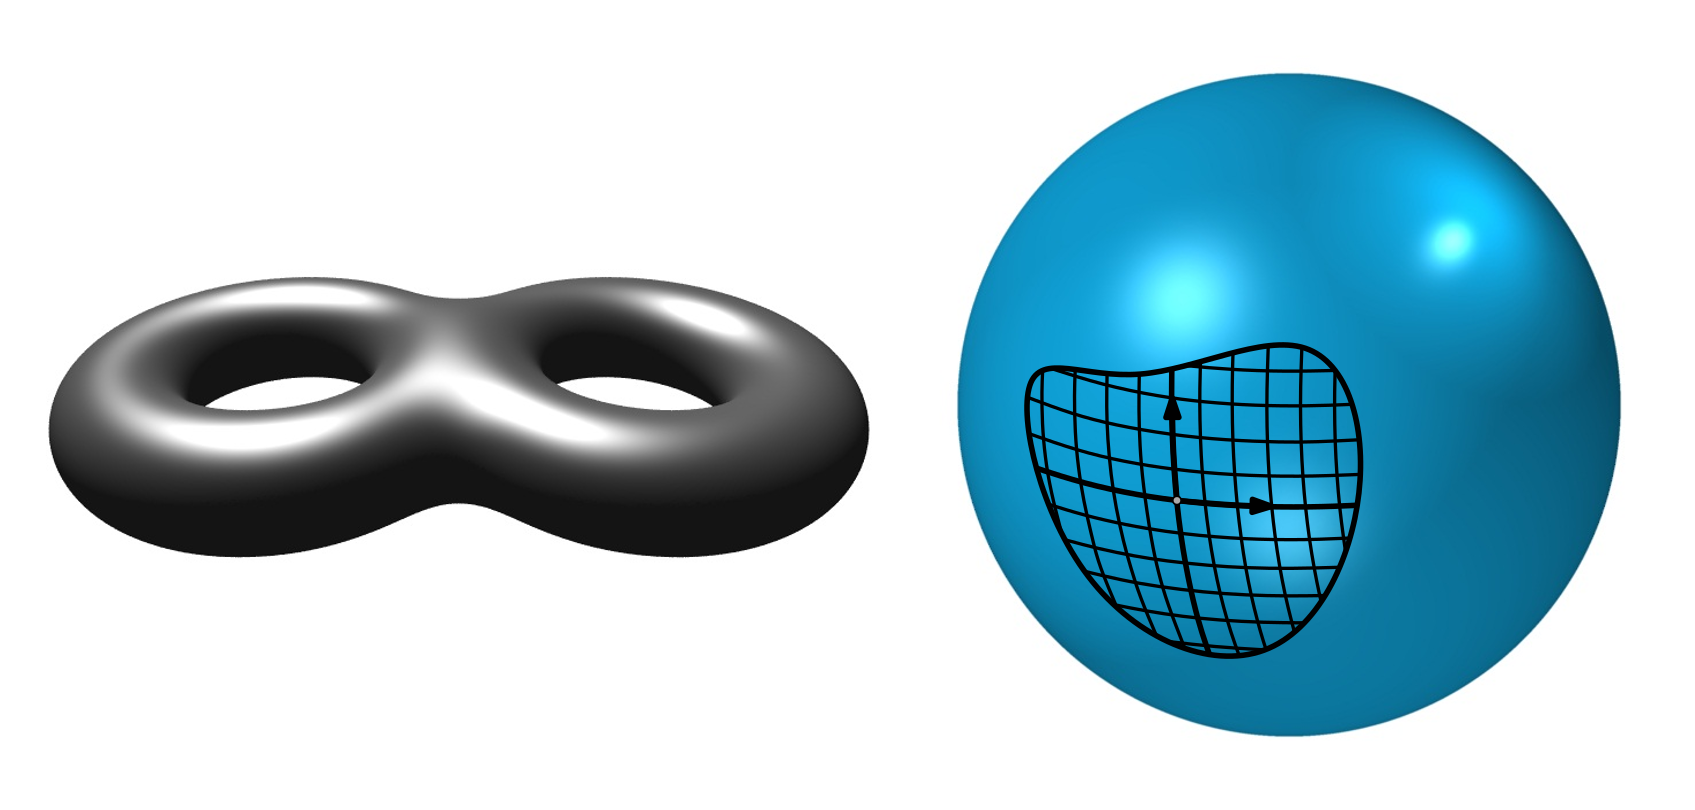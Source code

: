<?xml version="1.0"?>
<!DOCTYPE ipe SYSTEM "ipe.dtd">
<ipe version="70107" creator="Ipe 7.1.8">
<info created="D:20130404105213" modified="D:20160304170948"/>
<bitmap id="1" width="800" height="349" length="30172" ColorSpace="DeviceRGB" Filter="DCTDecode" BitsPerComponent="8" encoding="base64">
/9j/4AAQSkZJRgABAQEAYABgAAD/4QBaRXhpZgAATU0AKgAAAAgABQMBAAUAAAABAAAASgMD
AAEAAAABAAAAAFEQAAEAAAABAQAAAFERAAQAAAABAAAOxFESAAQAAAABAAAOxAAAAAAAAYag
AACxj//bAEMAAgEBAgEBAgICAgICAgIDBQMDAwMDBgQEAwUHBgcHBwYHBwgJCwkICAoIBwcK
DQoKCwwMDAwHCQ4PDQwOCwwMDP/bAEMBAgICAwMDBgMDBgwIBwgMDAwMDAwMDAwMDAwMDAwM
DAwMDAwMDAwMDAwMDAwMDAwMDAwMDAwMDAwMDAwMDAwMDP/AABEIAV0DIAMBIgACEQEDEQH/
xAAfAAABBQEBAQEBAQAAAAAAAAAAAQIDBAUGBwgJCgv/xAC1EAACAQMDAgQDBQUEBAAAAX0B
AgMABBEFEiExQQYTUWEHInEUMoGRoQgjQrHBFVLR8CQzYnKCCQoWFxgZGiUmJygpKjQ1Njc4
OTpDREVGR0hJSlNUVVZXWFlaY2RlZmdoaWpzdHV2d3h5eoOEhYaHiImKkpOUlZaXmJmaoqOk
paanqKmqsrO0tba3uLm6wsPExcbHyMnK0tPU1dbX2Nna4eLj5OXm5+jp6vHy8/T19vf4+fr/
xAAfAQADAQEBAQEBAQEBAAAAAAAAAQIDBAUGBwgJCgv/xAC1EQACAQIEBAMEBwUEBAABAncA
AQIDEQQFITEGEkFRB2FxEyIygQgUQpGhscEJIzNS8BVictEKFiQ04SXxFxgZGiYnKCkqNTY3
ODk6Q0RFRkdISUpTVFVWV1hZWmNkZWZnaGlqc3R1dnd4eXqCg4SFhoeIiYqSk5SVlpeYmZqi
o6Slpqeoqaqys7S1tre4ubrCw8TFxsfIycrS09TV1tfY2dri4+Tl5ufo6ery8/T19vf4+fr/
2gAMAwEAAhEDEQA/AP38ooooAKKKKACiiigAooooAKKKKACiiigAooooAKKKKACiiigAoooo
AKKKKACiiigAooooAKKKKACiiigAooooAKKKKACiiigAooooAKKKKACiiigAooooAKKKKACi
iigAooooAKKKKACiiigAooooAKKKKACiiigAooooAKKKKACiiigAooooAKKKKACiiigAoooo
AKKKKACiiigAooooAKKKKACiiigAooooAKKKKACiiigAooooAKKKKACiiigAooooAKKKKACi
iigAooooAKKKKACiiigAooooAKKKKACiiigAooooAKKKKACiiigAooooAKKKKACiiigAoooo
AKKKKACiiigAooooAKKKKACiiigAooooAKKKKACiiigAooooAKKKKACiiigAooooAKKKKACi
iigAooooAKKKKACiiigAooooAKKKKACiiigAooooAKKKKACiiigAooooAKKKKACiiigAoooo
AKKKKACiiigAooooAKKKKACiiigAooooAKKKKACiiigAooooAKKKKACiiigAooooAKKKKACi
iigAooooAKKKKACiiigAooooAKKKKACiiigAooooAKKKKACiiigAooooAKKKKACiiigAoooo
AKKKKACiiigAooooAKKKKACiiigAooooAKKKKACiiigAooooAKKKKACiiigAooooAKKKKACi
iigAooooAKKKKACiiigAooooAKKKKACiiigAooooAKKKKACiiigAooooAKKKKACiiigAoooo
AKKKKACiiigAooooAKKKKACiiigAooooAKKKKACiiigAooooAKKKKACiiigAooooAKKKKACi
iigAooooAKKKKACiiigAooooAKKKKACiiigAopssyQLl3VAe7HA6Z/kCfwrB1P4teFdFjZ73
xN4etETO5ptRhjC465y3agDoKK4m7/aY+G9gWFx8QPBEBUMT5mu2q4CjLdX7Dr6VQX9sH4SP
OYl+KXw5aUSGLYPElkW3jquPM6+3WgD0WivO4v2vPhNNdvbp8UPh288Zw0a+JLMup9CPMyK0
bP8AaN+HmoymO38eeDJ5FJBWPW7ZyCBk8B+w5NAHZ0Vn6P4u0nxDKY9P1TTr51DErb3KSkBS
AeFJ6EgH0yK0KACiiigAooooAKKKKACiiigAooooAKKKKACiiigAooooAKKKKACiiigAoooo
AKKKKACiis7U/GOkaJn7bqum2eH8s+dcpH83Hy8nryOPegDRori9S/aS+HWjLMbzx94KtBbA
tKZtbtYxEAMktl+ABzzVC9/a6+E+mymO4+J/w8t5ACSsniOzQgAEngydgCfwNAHodFedQ/tg
/CS5u2t4/il8OZJ0UO0a+JLIuFOMEjzM45HPuKuW/wC1B8NLudIofiJ4FlllXciJr1qzMM4y
AJORk4+tAHc0VzWnfGbwfrAY2fivw1dBSQTDqcEmCDgjhuxrobW9hvkLwSxTKMcowYcgMOnq
CD9CDQBJRRRQAUUUUAFFFFABRRRQAUUUUAFFFFABRRRQAUUUUAFFFFABRRRQAUUUUAFFFFAB
RRRQAUUUUAFFFFABRRRQAUUUUAFFFFABRRRQAUUUUAFFFFABRRRQAUUUUAFFFFABRRRQAUV4
78Zv2/8A4PfAWKRfEHjvRPtkYOLGwkN/dkjopjhDFCTwC+0epHWvl74q/wDBeHSRFJb/AA98
A6xq9yWKrda1KlpAvHDCOMuzjPYshx37UAfoHUOo6lb6RZS3V3cQWttCN0kszhEQepY8AfWv
yI8b/wDBRr9o741XkgstbtvCVjKwK22i2CRlBzj97Jvlz64cA+grhbz4B/EH44ai114q1/xF
4gnnfzGbUL2W4Gc9gxIAGeAMAdqAP1S+In/BQ34JfC0uur/ErwyZYzh4rCc6jKpxnBS3EjDr
6V4h47/4LnfCrQrhodA0Txl4oZSMSxWaWsDZ64Mrh+PdB/Wvl7wB/wAE27i+KGS1Y59Vr3P4
e/8ABMCFhGZbQe+VoA57xR/wXS8Wazvj8L/CiztCRiObUtVkucnI5MccceOMjAc9jntXBeI/
+Cn/AO0v4/R10xfDXhgORtbTtHErIP8At5aUH8vyr7D8Hf8ABOPQdKVDcRwKR2xk16P4e/Y9
8IaGFzaLKV/2QKAPzS1D41/tRfEORXu/iJ4nhJz/AMeKRWI59oEQf4VmX/wP+N3xFuJpdY8b
eO9Se6BEguNYuXVlJJ27S+AvP3QMD0r9bdL+C3hnSQBFpVucf3hmtm18KaZYgCLT7RAP+mQN
AH46N/wTi8ZeLPKOoyapfeVny/tEjy7M4zjcTjOB+QrTsf8AglBr0wBNlNz/ALJr9hIrOGH7
kUSf7qgVJQB+RUH/AASR1xwCbKb/AL4NPk/4JH62gz9hlwf9g1+uVFAH4/Xv/BJ/XIQf9Bm4
/wBg1g6t/wAEvddtAxFlNx/sGv2fqOWzhm4eKNwf7yg0Afh1rH/BO7xBpj7ltJ1ZDkEKQQfW
saP9mzx94BgMWlanr+mRKSQlpdywqD3OFI9T+dfujeeEdL1AETafaOD/ANMwP5Vgaz8CPC+t
qwk0yFC390UAfjHZ/Gj9ojwBgWnxN+IJWMlgtxq09yoz7Sswx7dOvqa6jw3/AMFU/wBpj4fP
i68TWmvQoMCPUtHtmA4xndEiOTx3Y89c1+nHi39iPw1rqOYIo0LdmQV4t8Sf+CddptkaK1Rh
2IGRQB4N4F/4OBPGuj3Ua+MPhroOpQkYkfSLyaxZTn7wWXzgcDsSM+or2f4b/wDBfb4SeJEj
j8SaJ4u8KXDNh2a2S9t0990bbyOn/LPNeG/Er9gcWPmFLbGP9mvBvHv7IU+ls+2Bhj2oA/Xb
4Tft7fBr44SwQ+GfiN4Yvbq5AMVpPc/Y7qTnGBDOEkznttzyK9cr+dPxT8B7nTGbMLDHtWt8
Mv2iPi5+zoYY/CHjzxTolpbHMdlHevJZA5HJt33RHp3SgD+haivyA+Ev/BfL4seCJFi8YeG/
DfjO1UDLxBtLu2PfLoHj/KKvqr4Uf8F4vgp448mHxDH4n8E3LA+Y99p5urZW7BXty7kH1Ma8
5zgckA+1aK858AftffCr4ppD/wAI98RfBeqSzLvW3i1iD7SBz96IsJF6E4ZRwM16NQAUUUUA
FFFFABRRXn3xH/ay+GPwiEo8S+PvCekTQsUeCbU4vtAYDJHlAl847Y7j1FAHoNFfF/xb/wCC
6fwZ8BJcRaAviDxneRNtj+x2n2a2kOM5MkxVgueMhCfY18rfGX/gvt8S/GEzxeDdA8PeDbM/
dkmB1O8H/A3Cx49vKPXrQB+vDusaMzEKqjJJOAB615X8Xv24PhJ8CZbqDxR4/wDDmn3tmu6W
xS6FzeLxkDyIt0mT2G2vw0+L37YHxO+PjTDxf468R6zbzjD2j3jRWf4W8e2IfgvavOQ6A5JG
KAP2I+I3/Bev4PeFvOi0HS/GHim4VN0ckVnHaWrt/dLSuJF+ojNeB+O/+DhTxnqsEyeGvh34
c0Z3GEfUL+bUDHwOcIsIJzk+nI645/PT7RGuORS/b4l6kZoA+qPGf/BZz9oTxgGS38U6doET
rtZNN0i2BPH96VZHB75DCvM/FX7d/wAcPGzub74qeOVWTO5LXVpbONgRggrCVBGO2MdfWvIx
qsS8ZGakj1qIEcigDa1jx54q8TM51HxJr+oGQbWNzqEspYZzg7mORkk1ip4fdu1WINbh4+YV
ftdZhOMlaAM1PCjv0BqVfBMkmMKSa6Sw1KBscrit7TJ7eXHKmgDgV+H8zdFJpT8N7hzkIx/C
vYtJsbW4KghTmup0jwna3WPlU5oA+cX+Gt1ziNvyqSx8J6zocoksri8tJFJIaGRo2BIwTkH0
4r6y0r4VWt4B8inPtW/Y/s9W9+BiJTn2oA+VtG+Nfxa8H2og0r4h+P8ATIF24jtNfu4UG3O3
hZAOMnHpk13fhX/gpT+0b4CkRrT4meIbgRgDbqEcOoBgFC8+ej54HXrnnrzXvi/slx3g+WAH
PtVa8/Yma4U7bYnP+zQByPhf/guh+0D4YYfbn8Ja8u5Sftuj+WcAjIHkPH1wR36n2x6z4I/4
OLtZtGVPE/wt0+6U5zLpmrvbkcjHySRvnjP8Qzx0rzLWf2FrnDFbVv8AvmuK8RfsS39sGK2r
jH+zQB90/D//AIOAvgz4lk8vXNK8aeGH3KPMmsY7qHBXk5ikZ+Dkfc6YPcge/fDX/go38DPi
0sI0T4n+FGln3eXDfXR06dsAk/u7gRv0BPToK/FvxF+yjqWn7j9mkAH+zXEa58DNR04tmCQY
/wBmgD+j7TdTttZskubO4gu7aXOyWGQSI2CQcEcHBBH4VPX82Xg/W/GvwZ1N7zwv4g8Q+Grt
iC02l381m7Y6ZMbDP419A/Cr/gs9+0L8JHgivfENj4vsYNo8jXNPjkcqCMjzovLlJIGMs7da
AP3Mor81fgz/AMHFugX/ANnt/iF8P9U0mQnbLe6JcrdxdBhvJl2MozngOxA9elfXvwP/AOCj
XwU/aHu7a08L/EHRJtSu38qKwvWewvJX/urFOEZz/ugg0Ae20UUUAFFFFABRRRQAUUUUAFFF
FABRRRQAUUUUAFFFFABRRRQAUUUUAFFFFABRRRQAUUUUAFFFFABRRRQAUUUUAFFFFABRRXy/
+1F/wVr+FH7OHn2FnqB8b+JI9yDTtFkWSOF1ONs0/KR854G5hj7tAH1BXl/x4/bR+F/7NEnk
eM/GOlaVflN62CFrm9YYyD5EQaQA9iQAfWvy4+OX/BVH42/tKJdadp15b+BvD95ujNpoqFbh
4z0V7lsyE44Jj8sHP3a8k8Gfs/3Os3RnuRJNNMxd3clmdickknqSe9AH2d8aP+C8V/q7PafC
7wKUDcLqPiNsnrzi2hfHToTKfdex+ZPiP8bvjV+1Q7R+LPGWuXWnSszf2dbP9jsgCcgGKIKr
7egLhmA78mu6+H/7ONtbLGXiXj1Fex+EPhbp2kIhMcYIoA+aPh7+xxJeFDJCTn2r3n4c/sY2
kHlmS3Xj2r1nSptN0VBgRgitL/hblhpK4EiAj3oAseA/2X9K0xULQRDHtXrfhP4V6Jo6pmOE
FfYV4ZqH7T9rpykLOgx71zur/tmxWu4LcqMf7VAH2toQ0PSEXAhGPpW0PG2lQrj7VEgHbpX5
ya1+3SIc7bvp/tVyWs/t8yLnF4f++qAP1Ef4jaNHndexDHvUEnxW0GL71/GK/JnVv2/5gWxe
H/vqub1L/goBcc4vWA/36AP2Dk+M3h2Prfx1E/xz8NJ11BP0/wAa/GS+/wCCgF1zi9bj/arK
uv2/rvJ/01/++6AP2sPx78ML11BfyH+NJ/wv3wv/ANBBf0/xr8R5f2/Lzn/TX/77qE/t93hP
/H6//fdAH7fj4+eFz01Ff0/xqRfjp4ZfpqMdfh6n7fd5/wA/r8f7dWoP2/Lzj/TX/wC+6AP2
9j+M/hyXpqUVTx/Ffw/L01KD86/Eyz/b+vMj/TX/AO+62NP/AG/7vIzev/33QB+0cfxE0SX7
uo25z7mpk8baTJ92/tz/AMCr8dNM/b+uuP8ATX/76ro9K/b7uGxm9Ygf7VAH61jxdph6XsB/
Gq994y0wQsrXEcgI6dq/MDTP28ZpMZvCf+BVuWn7brzgZuif+BUAfbvju50rUUcgREn6V4R8
SvCumXYk2pGc57V49L+179qU5uQc/wC1WLrP7SaXinM4OfegCv8AEn4eWLtIVROfavDPHHw6
t1d9qL+VeheJfjJHe7v3gOfevP8AxD42jvC2GBzQB5f4h8CxxsxCAfhXKaj4SEZOFr0zVdSS
4Y4IOawruFZs4A5oA87uPDm0n5elbfhb4l+Mfh/EI9B8VeJtEjUFQthqc9soBHIwjDggn862
Z9JD5461Um0IHJ20AdVo/wC3p8cvDyotv8VfHTLGQyibVpZwOc4/eFuPbpjjpxW2n/BUP9oO
3jCj4na6QP70Vux/Mx5ry640LAPy1nXWk7M8UAewy/8ABVH9oQkE/E7WgQAOLe2A4GO0Vczq
3/BQf446tEEm+K/jxAox+41iaA9MdUYH/OeteZXdkUzkYrMu0KZ7YoA6Txn8efGvxDSVfEPj
DxRrqzkGQajqs90JCOhO9jn8a5RtRx1PFVbmUrkZqhc3ZXPNAGo2qBe9RvrYXvWDcagR36VR
uNVIz81AHTSeIQufmxVeXxPtz82K5K51kjPNZ11rpGfmoA7Obxbj+Kqs3jEjPzfrXC3XiAjP
zVnXPiIjPzUAegyeNSMfP096jPjogn5+nvXmk/iUj+Kqkvicj+I0AesL4+K/xn86s2/xGKkf
P+teMN4rYH75/OgeLmU/f6+9AHvdh8TdhH7z9a6HSPisFI/edPevmmHxqykfOfzq/aePmQj5
z+dAH1x4e+Lqqy5lH516H4T+MMWUzIPzr4f0z4mPGRiQj8a6rQvi+8DL+9P50Afob4J+Llu5
TMi/nXsvgL4j2dxsBdDn3r8zfCnx3e3ZP3x4969b8B/tItA0eZyPxoA/UPwFr2n34QEoc17J
4M8NaZqyoCsZ3V+aXwx/aoETRg3Hp/FX0v8ACL9rOHMQa4GOP4qAPtSz+C+j3FurSQoQ3ooq
K9/Z38O3ykPbgZ/2RXJ/Cr9pew1iCOKaZGVvfkV67pWt2utQCS2mSVTzweRQB5N4h/Yx8N6w
rBERC3qgrzLxz/wTesNTSRrZLeTPpgH9a+sKKAPzW+KP/BM26shIyWTY7YSvnb4k/sI6ho7S
EWcgA/2a/bF0WRSrKGU9QRkGuf8AEvwr0LxVEy3VhDub+JVANAH4AeM/2a9Q0Z3zbyAD/Zrz
rXfhtc6ezBoWAHtX7tfFT9g7SfEkMsljHEzEH5SuDXyZ8bf2AZtLeYrZsMZ/hoA+FvgZ+238
ZP2WjBD4P8c65Yadbn5NMuZPtmnqMEYEEoZFyD1UA8LzkDH3B+zt/wAHFgQxWPxZ8EOh4U6r
4ZO4dgC1rM+QO5ZZT7J2r5j+J37Kl1ossn+jMNv+zXi3ir4T3GlyOGiYEe1AH76/s5ftw/Cv
9q+zZ/AvjHTdWuokV5rCTdbXsGSR80EoV8ZBGQCp4wSCCfV6/mBudDudHvoriBpbe4tnEkUs
bFHidTkMpHIIIBBHSvqX9mT/AILTfG79nK6trPWNVT4i+HYyiPaa+Wlu44w5LeVdgiTeQcAy
mVQAPl4oA/dmivkz9kP/AILK/B79qmS00u61M+BPFlzhBpOuSLFHO5ONsFzxFISSAFJR2J4S
vrOgAooooAKKKKACiiigAooooAKKKKACiiigAooooAKKKKACiiigAooooAKKKKACiiigAoor
mfi58ZvC3wH8FXXiLxfrmnaBpFopLT3UoTzGCk+XGv3pJCAcIoLMeADQB01fPH7Xf/BTX4Zf
siLNYahqJ8ReKk4Gh6U6S3ER/wCmzZ2wjHOHO4jkKa+Ev2zf+C1fjD413914f+FQu/BvhZ1M
T6k6KNWvwchiGBIt0ORgJ+8+XO8ZKD5K8I/DuXU7nzZg8kkjbmZssWJ6kk9TQB7b+0v/AMFI
Pi5+2LJPp0+onwr4VnBQ6No7vDHOpzkTy58ybIOCpIQ4B2A81554D+ChnaNnj6+1dz4G+GMV
sqM0YGPavSNI0y30mIcKNtAGR4I+EdtYIjNGoI9q9I0bS7LR41O1ARXKX/jaHTIyAwGK43xP
8ZltlYCUDHvQB7ZcfEC10mPhlGK57Xfj7DZKQswGPevmjxb8d2G8CYj8a8x8VfHKV9374/nQ
B9U+Jv2nxDuAn/WvO/E/7VUnzAXJH/Aq+VfEnxklk3fvjz71xGufFSWTd+9P50AfT/iT9qaZ
iwFy3/fVcLr/AO03PJu/0lj/AMCr5t1b4jySFsyn865vU/Hsj5/eHn3oA+htZ/aOuHz/AKQ3
51y+qftBXEm7/SG/OvBL/wAbO2fnP51j3njFiT85596APc9Q+O9w+f37fnWNefG6d8/vmx9a
8SuvFrHOXP51RuPFTZ++fzoA9pufjPOxP75vzqnN8Yp2/wCWzZ+teLy+KW5+c/nUD+KG/vnm
gD2dvi9OSf3zfnTf+Ftzf89m/OvF/wDhJj/fP50f8JOcgb+T70Ae1p8W5+vnNx71Yh+Lc2R+
+b868QTxMcD5jViHxMf7xoA90tvi7Px++b860rP4wTqR++b868Et/ExyPmNaFr4mOR85oA+g
7D4yTrg+c351vaZ8apxj9+35185WXiZuPmNbNh4mbj5zigD6Y0r433Ckfvm4966TSvjnPwPP
bP1r5g03xM3GG/Wui0vxO2F+c0AfT1h8b52AzMx/GtOD4xyygfvSc+9fOOl+JHOMsa6HTvED
tj5jigD3IfE2SfrKTn3py+M3nPLn868n0/WmbHzGt3TtSZsYY0AehQa2ZiPmOTWhazGbHOc1
x+kXJcjknNdbocZl28ZFAGpb2PmgcZqx/Yu4fdFamj6aZAOM5rettBLKPloA4W60Hg/LWLqW
i7Qflr1K68OHYTtrA1nw+VB+WgDynVtPKg8Yrm9TtymeK9H1/Rym7iuL1yxKZ4xQBx1+Cu7t
WPeSEZre1WAqT1Fc/frjIFAGXeTkZ5rKvLsjPNX7/PzVi6gxwT0oAqXl+Vzyax73VCM88VJq
U5XIz0rntTvSM84oAnvdXIz81ZN5rWM/NVDUtTxk7sVhX+sYzzQBtXOu4z81UZ9exn5q5u81
vBPzVnXGu4J+agDq5NfP97pUTeIfVq46bX8dW/WoG8Qc43c/WgDuB4jPQMTUsXiUgj5jmuB/
4SEf3v1p6a//ALVAHotv4pZSMOa0rLxiyY+c8e9eYRa//tVbg8QHj5qAPYdL+IDxMD5hH411
mgfFWSAriU5+teA2niIjHzGtax8TlSMMaAPqvwj8dZbVk/fkAe9ew/D79p2azaP/AEgjH+1X
whpfjN4yvzkfjXV6F8RpICuJCMe9AH6lfCj9smWzeLN0RjH8VfVXwX/bua3aHdeEYx/FX4le
FPjLNalMTMMe9et+Av2kLixeP/SGAHvQB/QF8Mf2w9K8TwxpdyRlmH3gQDXruh+LdO8RQq9p
dRSbu2cGvwe+Fv7YVxYNGftTDGP4q+nfg9+3fPaGIG8YYx/FQB+qtFfKHwr/AG9YdQiiS5nj
mU4HzHNe4+Ev2iNB8TxITOsTsPXIoA76qWteHrPxBbNFdwJKrDGSORTrHXrLUkDQXMMgPo3N
Wwc8jkGgD58+N37JdjrFtLPbQI6t/s8ivjH43/sl/YnmK2+MZ/hr9T5UWWNlcAqwwc9K8a+M
vgGz1FZSqIc57UAfjj8S/gLLpksmISME9q8c8T+AZLF2BQjHtX6dfGj4NwSGYrEvftXyx8Uv
hEsDyER+vagD461Tw+UJBT9K+hv2Qv8AgrH8Yf2N7q0sYNYl8Y+ELdViOg63M80UMSjAW3lO
ZLfC8AKTGO6NxXFeMvATWkj/ACYx7V5/rPh9oWYFSDQB+8P7Fv8AwVe+E/7aUFtYabqo8M+M
JnMZ8O6vIsV3K2CcwNnZOpAJ+Q7hj5lXIz9MV/LFf6W0MqyIzRyRsGVlJVlIOQQR0Nfd/wCw
R/wXk8Y/AC4svDPxbW/8c+Doo0t4dTjw2saYFAVSWYgXKADBDkSfxb2I2sAftdRXK/Br43+E
v2hfANl4o8Fa/p3iPQdQXdDdWj5A9VdTho3ByCjgMpBBANdVQAUUUUAFFFFABRRRQAUUUUAF
FFFABRRRQAUUUUAFFFFABRRRQAUUV8a/8FM/+Cr+i/sgadc+EPCT22ufEu7h4TiS10FW6SXG
DzKRykX0ZsLtDgHon7d3/BR3wZ+w14cjj1BW1/xdqEZew0G1nVJWHOJZmOfJiyMbtpJP3VOC
R+OP7Rv7UPj39tP4hjXvGmptcrCWFjp0AMdjpiMclIY8nGcAFmJdtq7mOBjgNZ8Qa18VvGN9
r3iDUbzWNZ1WZri6u7ly8kzsckk9h6AYAHAAFd34G8HByhK0AP8AAvw/8xkLJ+lev+E/CUVj
GhKgY9qh8L+H0tIlJUDFb1xerZQnBAxQBfN9FpsOBgYFc54k+IK2qMA4GKwvFfjHyVYB+nvX
lXjLxyxLgOfzoA6Txj8VWG8CQj8a8r8W/E95C+JCfxrnfFXjB5C2HP51wGv+ImkLfMeaANvx
J8QJJS37wnPvXD654ydy3zk1mazrLMWJJrl9W1U4Jz1oAv6v4oZs/Ofzrm9T8Rls/Mao6nqh
5+Y1z2pat1+Y0AaOo+ICc/NWJfa8efmrL1HWMZ+asO/1rGfmoA2LzXjz81Zd3r+CfmrEudUe
UkKSBVZnZySSSTQBpz6+xJAJP0qrJq0rk4OBVWigCRruRsfOwA96b579NzY+tNooAd5rf3jS
eY3diRSUUAOE7qchjmpV1CRe+agooAvQ606EZzir9pr+TjccisKgEjpkUAdnY670+brW1p+u
dPmrziG9khOQSRWrpuu4IBbBoA9S0vWScZY10uk6sTg5ry3SNbBI+aut0PVt235qAPT9H1At
jmuq0i6LY55rzvw/e7tvNdz4fYuFI5oA7LSpC2OTXSaTk4rndFgJC8V1ei2pZl4oA6Xw/CXZ
RivQ/CulmXbxmuV8I6O0rJxnNeweA/CrS7Plzn2oA1PDXh4uq/LXYaf4VJQfJ1rc8H+CWZEy
h/Ku80zwMfLHyfpQB5ZdeEjsPyVzWv8AhUhW+Q/lXv134FPln5K5fxF4HIVvk/SgD5p8T+HC
gb5TXnXibRihY7TX0l4v8FkBvkP5V5V4w8Jshf5MfhQB4PrtgUJ4xXK6nbkE5zXqXijw+Yy3
y4rhNb0wozcGgDi7+E88VhalEeev5V1eo2ZGeKw9RtM54oA4vWEIDHFclrcpTdXea3ZHa3Fc
L4ntigY4NAHH6xflc84rmdU1faTzjFaXiacxFucVxOq37SylQaAJr7WWJIU5JqhLeSSn7xFR
UUAKXJJJJyaTNFFABRk+poooAVXK9D0qSO9kjP3iRUVFAF631l0YBiMVo2mvDj5sAVgUBivQ
kUAdpZa8Rj5q2bDxCwwQx/OvOYb+SJhySBWlY68AQCxBzigD1PS/FDJj5yK6rQ/G7xEESEY9
68d0/W+nzVvabrh4+Y0Ae+eGfifLbMuJSMe9eoeC/jnPZshExGPevlXSvEDKVwx4rqdF8UvG
VIcjHvQB90/Dz9p64s2j/wBJYY/2q9++Gn7YtxbGPN0wxj+KvzM8PeOpISuJCMe9eheFvinN
blCJWGPegD9cvhz+2zKqxg3Z/wC+q9p8H/toNOiA3Wc/7Vfjp4P+N01vsxMw/GvV/B37Qs0Q
QeeePegD9a7L9qZNQiANwDn3qnrfxkg1SJsyqc+9fnh4W/aMlIUGc/8AfVdtpP7QDTooM5Of
egD6L8d6/BqSOdynNeEfErSYbsSEAEGo5Pi+LxDmXOfesPW/GaXqNlwc+9AHkXxC8JozSEKK
8c8W+GAjvhcYr6A8V3aXQY5BzXmHiyyWQuQBQB4hrWjbGYYrmdT0zOcivTvEWmAM3GK47VrD
BPGKANT9l39sD4ifsQfEM+IfAGtyWBuHT+0NOmHm2GrIhOI54jwwwzAMMOu4lWUnNfuh/wAE
7P8AgqN4C/b+8IRwWNxHoXjywhU6p4eunCTZCjdNb8nzYCc8j5l4Dhcgt/PxqdkDnjNZ/hnx
brnwp8bab4m8M6pe6Hr+izi5sr+0kMc1vIO4I7EZBByCCQQQSKAP6sqK+Ev+CQ//AAWJ079u
XTU8C+NxZ6L8WNMt96iMbLbxNCikvcQLjEcqgZkhz0y6fLuWL7toAKKKKACiiigAooooAKKK
KACiiigAooooAKKKKACiivBv+CiH7cuj/sH/AAEuPEdykF94i1NmsvD+myFtt7dbC259vIiQ
fM5BH8K5BdTQB5f/AMFX/wDgpxb/ALGPhJfCnhd4bv4keILUvbnKumiQNuUXTqQQXyDsRhgk
EngYP4u3esan468SXer6zf3urarqUzT3V5dzNNPcyMcl3diSzH1Jqt41+Ieu/GPx9qnifxNq
Vzq+u63cvdXl1MctI7Ek4A4VR0CqAqgAAAACtnwrp+91yMigDqvBPh0OyErXr/g/QlhRCVFc
l4G0gDYSK9R0KyEcSnHagC4oFtBxgYrm/FGtGJGwcYrf1WQpEfavPPGV4QH5NAHHeM/ETZcb
uK8s8U60zl/mNdX4wu2Zn5Nec+IJSzNzxQBzmu6izFsk1yOsXZO7k10GsZO6uW1fPzUAYGrX
Z55rmNWvSM81t6y5G7muR1u527ueKAMvVdQK7hmua1TVNueeTVrWr7bnmuS1jUSSQDyaADU9
WJYgHJNZjyNISSSc0hJJyeSaKACiiigAooooAKKKKACiiigAooooAKKKKACgEg5BINFFAF/T
NXa3kAYnFdn4b1vcy/MOa89rT0DVmtbhVZjgnigD3fwlfeaU5r1bwZam4CEAmvD/AIa3322e
JQckkV9NfD7wu0FhE7qQzAHpQBt6HppCrwa7bwvobTSINvX2qp4e8PtM6gKea9a+HPw9e6lj
zGTnHagDR+HXgl5njOwnNe//AA2+HLMI/wB2cfSm/Cj4Ts3lExHHHavo74b/AAr8uOPMQHTt
QBg+DPhsQifu+vtXead8O8Rj93+lei+FvhyI41+T9K6208CKqD5P0oA8RvPh98h/d/pXK+Iv
h4SrYj/Svpe78DAqfk6+1c9rfw+Dq2IwfwoA+P8Axj8OTh/3f6V5D45+HTDeRH+lfcfin4Ye
YHxHnPtXlfjb4Rlw/wC6P5UAfB3jfwG0Zf5D+VeUeK/Cjws3ynAr7g8f/B9sPiI/lXh/j74U
PEX/AHRH4UAfKetaM0bNlTxXOahYEEgivbPGHgGS3Z8xkAe1eea54caF2BU0Aeb6ppm4MCOt
cV4r0ItG+Fr1nUNJIJyMmue1nQBOjDaDmgD5i+IVo1mXJBAFedyMXck9zX0D8ZPAEr6ZNNEh
JQE4Ar59YFWIIwRxQAUUUUAFFFFABRRRQAUUUUAFFFFABQCRyMg0UUAWbXUXgPJJFbOma3kj
5utc7SxyNG2VJBoA9D0vWemGro9K1np81eW6ZrRRgGJBFdNpGtZx81AHqWkayePmrqtF11l2
/Ma8s0fV87ea6vRtUzt5oA9Y0LxO6FfmNdt4f8aSR7cOfzrxzRtRPy/NXV6NqR+XBNAHuXh7
4gyJtxIcfWu20L4kyDaDIfzrwLR9UYbfmNdVpGssoU7jQB79pnxIdlXMhP41qx+OjKoy5Ofe
vEtL11wF+Y1vWOvtgfMaAPSLzxGJ1OWzmuc1q8Eyk5zmslNbLLyxNQ3Wpb1POaAMnXUD7sc1
x+s24y1dXqk4YE5rmtVIOe9AHKanb8ng1zuqWwYHg11WpoDnHFc/qSDnrQByyajf+E9es9W0
i9u9M1XTJ0urO8tZWintZUYMkiOpBVlYAgg5BFfvR/wRn/4K3Wn7eXgqTwf4zns7D4teHoWl
nhijMcOuWalQLuIHIDgsFkjB4OHUbWIT8HtWhDA96oeCviT4i+B3xH0fxh4S1W60TxJ4fuBd
WF7btiSFwCO/BUqSrKchlYgggkUAf1s0V86f8ExP+ChGh/8ABRn9mqz8XWcdrpnibTX+weJN
Hjl3HTbsDO5Qfm8mVfnjY54LLksj4+i6ACiiigAooooAKKKKACiiigAooooAKKKKAKfiPxDY
+EfD1/q2p3MVlpul28l3dXEpwkEUal3dj2AUEn6V/O7/AMFEf219Q/bp/aZ1TxMXuIfDGnM2
n+HbJnYrBaK3EpU8LJMR5j8ZGVXJCA1+gH/BxP8AtqSfDr4YaP8ABvQrySDV/GajUtceJ9rR
aajlUhOOR50yHOOqwOpyHr8g9M4AFAHSaJGGZcivRPBtqC6cV5/oBG9a9I8Fkbk5FAHrPgm0
AVOK9F0u2/cjiuD8EY2p0zXpOjQh4h3oAytbtz5TYFebeM7VsOcHivY9U0syRHg81wHjDQGZ
WO00AeCeLbZtz8GvPtdtSS3FeyeMNAZS/wAprznxBoxV246UAebataH5uDXLa1aHDcGvRdU0
o/MCpNczrOjEqeP0oA8t8QwlQ3auE8RuU3eleqeKdFZFY7TXl/jG2MJfIOBQB5/4hvCu7muY
lkMshY961vE8x80r6msegAooooAKKKKACiul+FfwY8YfHTxPFongrwr4i8XaxMQEstG06a+u
Gz0+SJWPY9u1ffH7Mv8Awa0ftVfHyO0vNf0Xw78LtJuQsnm+JdSU3ZjODkW1sJZFfk/JN5Ry
DnHGQD84qK/oS+An/Bmx8NfDklvcfEr4t+L/ABW6oGktNB0+DR4fM6lS8huHZB0yNhPX5elf
ZHwf/wCDeb9j34Lz29xZfBnRtcvLeVJvO8QX13q6yspYqGhuJWhK4bBXy9rALuDEA0AfyUW1
tLe3EcMMck00zBERFLM7E4AAHJJPavRPAf7HHxe+KcyReF/hV8SPEkkjMirpfhm9vGZlBLAC
ONskbWyO20+lf2WfC39mD4afA0g+Cfh34F8HkII/+JJoNrp/yBtwX9zGvG7nHrzXc0Afxz+H
P+COH7VfimBZLX9n34rxKxwBeeHrizboDyJlUjg9+/HXiuuj/wCCAv7Ycqkj4FeKQASObmzB
4OO83696/rqooA/kVvP+CAv7YdjGXk+BXilgAD+7ubOQ847LMT36du/Q1yfi3/gjb+1X4K8z
7Z+z98VZvKxn7B4fn1DOcdPIV8/eHTOOfQ4/sWooA/iU+IX7JfxV+EcLyeLPhl8QfDEcbFGb
VvDt5ZKrAkEEyxrgjB49jXn1f3WV5p8Yv2MfhF+0JDdp45+GHgHxY97G8Us2qaDa3M5DckiV
kLq2eQysCCAQQQDQB/E9QCQQRwRX9NP7an/Btv8AsUx+EdR8T6g+t/Ba2i3SveaRr7fZ2kIJ
CiC7E4bJxiKEKxxhcZr8g2/4JteA/h58aNROkeLNT+IXhaxlT+zLi90j+yjdEAFnkh82Qld2
QoJXIALKMlQAeUfsZ/CHUvFpj1u/t5LfSoGxCXGDdsP7oP8AAO56HoO+PsDw54TadlVUOPpW
34R+HDyrFFFAEiQBVVVwqgdAB2Fez/Df4KSXDxloic+1AHMfDn4WyXckZMZOfavpD4S/Bk/u
iYv0roPhd8EhD5ZMPT2r6D+H3w2iskjJjAx7UAU/hj8KFt0jzEAR7V7h4O8DR20afIBj2qt4
Y0eKyReAMV2GnahFbKBlRigDX0nQY4lAKjitiHS4woGBWHB4liQABhxVuDxTGcDeOaANJ9IR
xjAxVS68LpMCNoOasWuuxzcbgavxyCRQVOQaAOQ1P4eLcqcIDn2rkfEfwfFyjYizn2r16gqG
GCARQB8p+NvgGZkfEBOfavEPiR+zu5WTFuf++a/RK60a1vFIkhQ59sVzPiP4P6drcbbVVWPq
KAPyQ+JfwAkhMh8g8e1eC+PfhBLaPJ+6YY9q/Yr4l/spC7ikaOBWU9wMivmf4t/smyReaRbH
jP8ADQB+XHiTwTJau2UIx7VyWo6Eykgqa+2fij+zXPZPIRbsMZ/hrwnxr8IJ9Pkf9ywx7UAf
Pet+FkvYnR0BDD0r5b+PfwJvfAmqT6nZwtNpM7F2KjJtmJ6Ef3fQ/hxxn7l1nwdLaMwKEY9q
5zVvDCXMTxSxK6OCrKwyCPQ0AfnhRX1/ov7CPgbxx8WNKj1vxTq3gTwtdSldSu7DSBq8lquO
GSEzRHGeGwxIBJVWI2N+1v7Dn/Bur+xDe+A9O8QaULr44BUVm1PUvEEjwiUjJDW1oYUTuPKm
VmUcNlhmgD+ZOvRPh7+yF8Wvi3j/AIRT4XfEXxPltn/Ep8N3l783p+6jbn2r+xv4M/sW/CH9
ne3tY/Avww8BeE2s0WOKbTNDtre4AByCZVTexyScsxJJznNem0Afx2aL/wAEZf2rdf2eR+z9
8Uo97Ig+06HNbctnGfMC4HHJPC98Zrqrf/ggF+2JdKrL8CvFADLvG+7skOMZ7zDB9uueOtf1
00UAfyLX/wDwQC/bE023MsnwK8UMix+biK7spWxjONqTE7uPu4z7VxviL/gjx+1T4XshcXP7
PnxaljJUYtPDdzePyMj5IVZvrxx0ODX9jdFAH8S/j39kL4tfCq2uJ/FHwu+IvhuG1z50mqeG
7yzWHDbTuMkahfm4578V53X91lcT8Tf2afhx8a/NHjP4f+CfFwnG2T+2tDtb/wAwbQuD5qNn
5QBz2AHagD+Imiv62PjZ/wAG8n7IHxzmkuLz4O6R4evX+7P4bvLnR1j4A4hgkWA/dHWM45xg
k5+O/jz/AMGbPwz8Rrdz/Db4teMfCs75eG212xg1i3U44TdH9ndVJ/iO8gHo2OQD+euiv0c/
aP8A+DWf9q34D2d3faNonhj4mabaq0pfwxqu658sE4/0e5WGRnxg7IhIcnALV8C/FP4ReK/g
d4yuvDvjPw3rnhXXrMkTafq1lJZ3EeGK52SAHG5WGehwaAOdyRyODV7TdVa2YBicCqNFAHc6
HredvzZrstC1YNt+avH9N1JrSQAk7a7Tw5rgfb83WgD17QtQ3bea7HRLrcBzXl/hvU9+3nOa
9A8N3G/bzmgDvtHlJxzXT6XIRjmuW8PoXCnGa6/SrY7QcHNAG1p8xABya2LO6IA5rHtI9oHF
X4GwBQBsRXpx1NOkvDtPNZqTEDr0pJLrg80ASXt1kHnNYeozZzzVq7uuDzWRf3PXmgDO1GQ8
8g1g6iwOfWtTUJ+tYmoTdeaAMfUu9c1rUYYNx1rodRl4PIrntVfIbkUAesf8E0/2+NW/4J0f
tZ6P4xhae48K6i6ad4o09CT9ssHbDOqjrLCT5idMsu3IDGv6hPC3ifT/ABv4Y03WtJu4b/St
XtYr2yuojmO5hkQPHIp7qysCPY1/Ht4gQOrA1+3P/Brt+3zN8WPg3rvwI8Q3jT618Oojqnh9
5GLST6RLLiSLPU/Z7iRQCTwlzEijEdAH6v0UUUAFFFFABRRRQAUUUUAFFFFABUd3dxWFrLPP
LHBBAhkkkkYKkagZLEngADnJqSvk7/gtt+0Kv7O//BOLx9cRMy6j4vgHhWyAZVy14Gjl+9np
bC4b5QTlRjb95QD8Pf23/wBp2f8AbA/a58b+P3lmksNY1Bo9LR8jybCICK2XaQNp8pFZhgfM
zE8kk8Fp0oGK5TSZgFWt/T7jGOaAOz0KcBl5r0XwddhWTkCvKdGvMMvNd34U1MKy84AoA988
C3oITmvWfC7iVF968D8C60AU5xXs3gnV1kVMkUAd2uli4iHGawfEXhDz0bC12Ph8rcxqODmt
tvDi3cZ+UEGgD5n8ZeAmO8hD+VeV+K/Azxs52Hj2r7O1/wCG4ukYiPOfavOfF3wfaQORFn8K
APjnW/C7RswKniuZ1LQCcgrj8K+nPFfwfkQviI/lXnXiH4YSws37ojHtQB4Fr3g4XUbDbya8
g+K3w8uLK3klWNig7gdK+r9U8Eywk5jOB7Vz+q+DEuYnSWFXRhggrkGgD85fF0Zh1IoQRjNZ
VfXHxg/Ybt/F1617ol//AGbctktBMheFjjsR8y8/X6V4T4w/ZZ8deDHcy6Fc30KYxLY/6Sre
+1fnH4qKAPPaK+mf2AP+CSHxt/4KPeO5tL8B+F57TR9MuVtdX8Q6ur2ml6SxAYq7lSzyBWDe
VGrPhlJUAg1/Qj/wTh/4NyfgN+wdbabret6XB8VviLZsJv7e161BtrSQAc2tkWaKLaRuV38y
VTyHHQAH4P8A7Bv/AAQc/aM/b/WHUfD/AIS/4RHwnI2P+Eh8VeZp1lIMA5hXY004weGjjZM8
Fhg4/Y/9jH/g00+AvwNsLDUfijqOtfFvxLCwlmildtM0VTwQq28bGRwDkEySkMP4F6V+qdFA
HO/Cz4Q+E/gb4Pg8PeC/DOgeEtBtTui07R9PisbWMkAFhHEqrkgDJxk4FdFRRQAUUUUAFFFR
3d5Dp9u01xLFBCmNzyMFVcnHJPvQBJRXlXxD/bl+D3wr85dc+JHhC1nt8eZbxajHc3K56fuo
i0n/AI7XhHxK/wCC5/wY8IB49Bj8U+MJgBsay042sDc85a4MbjA9EPb3IAPsyivyw+JX/Bev
x74kDxeDPAegaAjMMTalcS6jLtxzgJ5Sgk46hgBnrnI+cfin+1b8bv2kIJ7XxP441670+64k
sbZlsrSQdlaKEIjAf7QPqcnmgD9dfj1/wUH+EP7OdpdDxB4z0qfUrUH/AIlWmyre37NjITy4
ydhPYyFV9xXxP+0d/wAF49b8RmXTvhP4Z/se3dcf2vrkazXYOesdujNGv1dpMg/dFfG/hj9n
28vipMLnPtXqHgr9lmeUoWt2I/3aAPJ/H3inxx+0X4qGs+Mtd1XxFqLZCyXcpYRAnlUUYVF4
HCgDgccV0fgj4DzXTIWhJz7V9LeCP2WfK2Frfp/s16x4U+AEOnqpaFRj2oA+fvh5+z3s8stD
09q9w8C/ByKxVCYlBHtXpOl+AbfSkHyKMe1XZZ4NNQ4KjFAEfh3wvBpqKdoGK6e11SGwQAFR
iuB1fx/FZKQHAx71x2vfGNINwEwGPegD3OT4hRWowJAMe9VJ/i1HHkeaOPevmTW/joE3ATD8
65m/+PPzH99+tAH1z/wuNAcecPzq5ZfGFGYfvQc+9fFn/C+vm/1/61oaZ8eAWH779aAPujQ/
iqkrL+9HPvXe+F/iDHcbQXBBr4N8M/HUF1zN+teqeB/jerMmZh+dAH2jZ3kd7EHjYEGpa8W+
Hnxmjk2Aygg+9es6J4lttbgVo3UOf4c0AaFFFFAAQCCCAQaxfEPgHTPEkTLPboGb+ICtqigD
5/8Ain+yBbazDLJbRJKCDwBzXyr8ZP2MJbcykWpHX+Gv0qrO1zwrYeIoWS6t45N38WMGgD8S
fib+y3cafJIRbMMf7NeJeL/gtc6c7gwsAPav3K+JP7Ium+JIpHtUjJbnaRg18yfGD9heSBpS
tmcDP8NAH5Kav4JmtGYNGwx7Vd+FPxT8Zfs9eL113wV4i1fwxqyr5bXFhO0RlTOdki/dkTIB
2uCMgHHFfY/xL/Y+uLF5MWrDH+zXiPjH9na6053/AHDDH+zQB9Vfsyf8HDeuaF9j0z4teE4t
atxtSTW9DKwXSjnLvbN+7kJ+X7jxgAHCnOB95/s+/wDBRj4M/tMQWqeGfHWjrqlyuRpWoyCx
v1bbuZBFLguVAOTHuXgnJHNfg9rnwrubJmBiYY9q5u+8IzQEhozx7UAf05UV/O38JP24vjT8
ATCnhj4i+KbK0g2+XZXF0b2zQDsIJ98YHbhRkY9BX1p8Jf8Ag4h8d+HojD428B+HvEq7vln0
y6k0uVVJ/iDCZWI7YCcAZ5yaAP1wor4k+Gn/AAXx+B/jIRx65H4t8HzEfvGvdN+1QKcjo1u0
jkc90B4PHTP0D8O/28vgx8VpLeLQvid4Lurq7YLBay6nHa3UrHOFWGUrITweAuaAPWqKjs72
HUbWOe3minglG5JI2Do49QRwRUlABRRRQAVzXxY+DHhD48eD7jw9428L6B4t0O6BEthq9hFe
W7ZGM7JFIBx3HIrpaKAPys/bW/4NNvgN8eIbrU/hZqGr/B7xC6syW8DPqeizP1+aCZ/NjyeP
3UqqoPEZxivxz/bv/wCCCv7R/wCwRJc3+s+DZ/GXhC2UO3iTwqkmo2MS4JYzIFE1uq4wXljV
MkAMSa/rfpJYlmjZHVXRwVZWGQwPY0AfwqVf0bVWsp1BJ2mv6mv+Cj3/AAbjfAX9vCyu9Y0H
S7f4S/EGUmQa54es0S1vHw3/AB9WQKxS5ZtxdPLlJAzIRwf57/8AgoJ/wST+NX/BNz4gW+ke
O/Db3uk6pO0GkeINHD3WmaswXdtR9oZJNoJ8uRVfCsQCo3UAee+DtZEuwBs5r1vwQ5uSgGTm
vMvhD+z346194nOh3VjbPyJr3/RwB67W+f8AJea+mfhv8C4/CUccmoXS3s6gfJGpWNTjnk8t
z9PpQBp+EtCd4EdlIFdbaWYiUDHSnwxLEgCqAB6dqkVsde9AEsYAFSK+Mc4IqDeB0NDT47mg
Cw0+O9QT3eB1qvLdY71Sub3GeaAJbu8HOTWTe3nXmkvL7rzWTeX3XmgBt9d9eax765681JeX
uc81kXt315oAgv7gc81g6lPkGr19ddeaw9Rusg80AY+syZDc12H7Cf7W9x+wt+2l4B+KMUc9
xZ+HNRxqdvExVrqxmRoblBjq3lSOVByN6qe1cLq9xndzXGeJXDxsCeKAP7UNN1GDWNOt7u1l
Se1uo1mhkQ5WRGAKsD6EEGpq+L/+Dfr9pub9qD/gld8Nr2+l87VvB0D+Eb07gxzYkRQEkAZY
2v2diTySxJJPJ+0KACiiigAooooAKKKKACiiigAr8i/+Dqb4tm08O/CHwNGykXl3fa7cDjK+
UkcEXbPPnTdD25HSv10r8Cv+DofxZNf/APBQrwtpjFlt9L8D2hQHGC8l7esxGGPYIOQp+XoR
gkA+DNMuflHNbdjd4xzXI6becDmtmzvOnNAHY6Zf7SOeldb4e1fy2XB4FecWN9ggE8Vv6Rq2
wjnkUAe4+DfEWxk+avYvAfioZT5q+YPDXiPyyvzYr03wX4x8tky+D9aAPrrwP4jWRUBYGvU/
DV0l0igkHNfKvgLx4FKZcfnXtfgPx2rhAXHNAHtVp4fjvkA2g5qO++F8d8h/dg59qZ4N8Ux3
AQFgc+9eleHZYbxVyQc0AeHeIPgKt0rYhBz7V594o/ZsaTcRAT+Ffbth4Ut79R8qkmrTfCCC
+X/VKc+1AH5p+Jv2ZZQWIgP5VwOv/s43ERYiBh+Ffq1f/s3Q3oOIFJPtXPat+yLHdgkWwOf9
mgD8ltX+At1Ax/cMMe1c9f8Awcu4Sf3LjHtX6w6x+xMs+cWoP/Aa5fVv2E2kzi0P/fNAH5je
G9N8T/DvU0vdB1TWNEvIjuSewupLaVT0yGQgg4r1Dwt+3b+0J4EgMVl8UPGEy5JzqF1/aDc+
9wHP+FfY2pfsDyMTizJz/s1i3n7AE5zizb/vmgDxLwz/AMFiP2jfDiRrdeINJ1oRgg/bdFt1
L+mTCsfT/wDXmum0/wD4Lm/Hiwj2y6P4AvDuB3TaXcg8Z4+S4UYOfrwOnOe3m/4J9XJJxZt/
3zUX/DvS5b/lzb/vmgDn7f8A4LzfGkSqZfCPw4eMEZC2N6pIxzz9qOMn249+tRyf8F2/jjMI
wnhf4bxlTlsadenfz05u+BjHv711MH/BO26Yj/Q2/wC+a0bL/gnLcuRmyYj/AHaAPMb/AP4L
U/tA6n5vkxeD7LzAQvk6Qx8vIIyN8jdDzznkdxxXOa1/wVM/aV8SpsTxmunoSDi00azQ8e5i
Lc/Wvo3S/wDgm5cMRmyb/vmup0X/AIJqynaTZEAf7FAHw5rn7VPx/wDHSut78TPG4WXG5bbU
JLReoPSLbjkDpXG6v8OfF3xGvftGt6lrOs3DHcZb66kuHJwBnLknOAB+Ar9Q9D/4JwRxFd9t
Gv1wK7LQ/wBgHTrLaZEt1I+hoA/J/Qv2VtRuyubeQ5/2a7vwx+xje3LLutXP/Aa/VXRf2N9C
03bvETY9FrqdL/Z48P6ZjEAfH+yBQB+ZnhD9hud9m61bH+7Xqng/9h0xbC1r/wCO19+2Xw10
exAEdonHrWjD4fsrcAJbRKB7UAfIPhb9j2KyClrYDH+zXdaN+ztbaYikwKMe1fREtpbQRFmj
jVR7YrjvFnie009WAZRigDz7/hX9ppKD5EGPasrWZ7bTEYDaMVF47+K0FoHAkUY968Q+IXxx
jj8wCYD8aAO48VeP4bJXAdRj3ryzxn8Y44N4EoGPevJ/iB8eBmTE3614r44+ORkL4m/WgD2j
xj8cQC+JufrXl/in45ElsTfrXh/iz4yNIzfvj+defa/8VWkZv3p/OgD3TXPjaxLfvv1rmr74
0MWJ84/nXgeqfEl3J/eH86xbr4hsWP7w8+9AH0UPjM+7PnH860NO+NDKwzMfzr5c/wCFhNn7
5/OrNp8RWUj94fzoA+yvDXxvZGXMx/OvT/BPx5KMn74/nXwLo/xQaNl/eH867fwx8YWiK5lP
50Afpd8PP2hPLMf7/H417z8Of2kFTy83AH41+U3g746tAU/fdPevWfBf7RbQbP35GPegD9cv
BX7QdpqUSJPIrg988ivQNJ8WWGsoDDOhJ7E4NflV4K/aiaHZ/pBGP9qvYfA37Wpi2Zujx/tU
AfoKDkAjkGivmTwF+18rqivcKynsTkV654V/aA0nXkUSOqMe4PFAHf0VV07XLTVYw1vPHID2
B5q1QAVFeWEGoRFJ4klQ9mGalooA4Pxj+z7ofiqN8QpE7e2RXhnxP/YZiuUkkht0kU91Ga+r
6KAPzG+JX7EMts0hFoRjP8NeG+OP2R7izZ8WzDH+zX7Nav4T0/XIytxbRsW7gYNefeMv2ZdL
1xHaCOME9iMGgD8U/E/7OVzZs37hhj2riNY+DdzaFswsMe1fr38Qf2NoxvK2w5/2a8V8b/sg
eUXxbf8AjtAH5mX3w8uLcnMbDHtWZceE5oSco35V93eLP2VWgZsW549q888Q/s2yQFv3BGPa
gD5e8O694g8DXBl0bV9W0iUEnfZXclu2eOcoR6D8hXpXhT9vf45+Bo4I9P8Ain44EVsAI47n
VJLpEAGAu2UsMAdug4rpNY+A0sBP7kj8K5vUfg5LCT+6OB7UAeheG/8Agsr+0d4d8tZPHMOp
QxAKI7zRbF849WWFXJ9y2a67T/8AgvJ8eLGOJZV8FXhjChmm0lwZcYyTslUZOOcYHJxjjHzt
efC+WLP7sj8Kzrj4fSRk5Q5HtQB9a/8AEQf8ae/hj4Yf+C2//wDkyppf+DhH4xM6GPwp8NVQ
Bd4ayvWLHaN2D9qGMncR1wCBzjJ+OZfBToT8h/KoH8KOv8OPwoA+u7//AIL7fHC9IMemfD60
AJOItLuD1HT57hun/wCvNcx4i/4LbftC65O72viXR9GVuiWmiWrKvGOPOSQ9eeT1PpxXzM3h
tl6r+lNOhsO2KAPVPGP/AAUd+O3j61mh1H4o+LEinJLrZXX2HOeo/cBML/sjj2ryjxR401rx
zftd63q+qaxdO7SNNfXUlxIWYgsxZyTkkDJ74pTo5HUGmnTipxjNAGeqEdic04Ie/FXGs9vW
o3iC9hxQBCBgYoLAdaJGCk1WmuQueaAJXnA74qvNdgZ5qtcXwGeRWfc6ljPNAFy5vxzzWdda
h15qld6n156Vm3Wp9eaALd3qGc81l3d/nPNVbrUcg81m3eodeaALF5fdeay7y9681DdX/Xms
y7vuvNADr68681i6heZzzT72+681jahfdRmgCrqt3wea5PX7jKtzWvql7wecVy2uXnytzQB+
3H/Bm/8AGia70D45/DyadTb2N5pviKziwc75kmt7hvTpBbDtjjrnj9uq/m0/4NDfGw0b/gpp
4v0to2ddd8A3kasGUBHivbKQEg8n5Qw4556YyR/SXQAUUUUAFFFFABRRRQAUUUUAFfzrf8HM
100X/BUWZWdmH/CKabtBTaEG6fgH+LnJz747V/RTX88f/B1VoKeHP+ClHhu+jaQrrXgKxuJN
zqdsiXt/EQAOQu1EPPUlsHsAD4J06+4HJrZs77pzXGabqXAGeK2bPUOBz0oA621v8Y5rWsdT
2kc5rjrbUOnJrQtdSxjBoA9A0jXShHzV2XhzxYYmX5sYryGy1YqQM1uaZ4gKEYbn60AfRXg/
x8Yinznj3r17wN8T/LKfvMY96+QdD8XtEV+c8V3fhj4hNCV/eHj3oA+7PAPxYA8vMg/OvbPA
XxVjcIDIPzr88/CHxYaHZmUgD3r1zwR8azEU/ffrQB+ingr4jQzBMyKc+9ereE/FNvchcspz
X58eBfj0EKZm/WvZ/Av7QKDZmcfnQB9vaVNBcwAoFJq3sX+6Pyr568EfH+MhMzj869R8OfGK
x1NFEjpk9waAO0Manqqn8KabeNusaH/gIqvZa7aagoMU6HPYnBq2DkZHINAERsoT1hiP/ABS
HTrc9beE/wDABU1FAEH9mW3/AD7Qf9+xSjTbYdLeAf8AABU1FAEQsYF6QxD/AIAKesKJ91FH
0GKdRQAUUUUAFFFIzhFJYhQO54FAC0Vn6j4q0/S1Jmuolx2Bya5DxN+0BpWiowjdWYdyaAO/
LBQSSABWNrvjmw0ONi8yM47A8V4D4/8A2t40V1S4VQOwOK8K+In7WfmeYBc/+PUAfTvxD/aG
gtldUmVQOwNeB/En9pJB5mJx/wB9V80/EH9qFpvMxcH/AL6rxLx3+0S85f8Afk596APoX4jf
tGmQyYuDg+9eFePvj605kxOf++q8Q8ZfG97gv++Jz715l4n+Kzzsx80nPvQB6x4z+NDzF/3x
P415l4m+KTTFv3pIPvXnOueP3lLfvCc+9cpqnjBpCcueaAO41v4gNIW/eH865fU/GTSE/Oef
euQv/EpcnLc1lXevFiTuoA6q78VM2fnrPn8TNk/MTXK3Gtkk/Mapy60f71AHXN4lbPDU+LxS
wIO4iuHfWf8Aapo1og/eoA9Is/GDIR85re0nx48ZHzn868fh10gj5qv2niMqR8360Ae+6H8T
Xi2/vCPxrtNA+Lzw7cSkY96+ZbHxUykYc1t6d4zZcfOfzoA+tvD/AMcpIiv74/nXe+Gv2hpI
Sv788e9fFenePHQjDn866LSfiPIhB8w/nQB9++D/ANpqSEoftBH/AAKvX/Af7WMkLJ/pRH/A
q/M3RPitJEVPmn867fw38a5IWXExBHvQB+t/w4/bFeIx5uj/AN9V758P/wBsCC+SNJ5kkU/3
jzX4u+D/ANoSW3KYnIx71674G/afltymbkjH+1QB+zvhv4zaP4gjUiZYmb3yK6e11CC+UNDL
HID/AHTmvyl8AftdSQGP/SiMf7Ve3+Af2y3j2A3Z/wC+qAPvGivnDwf+2PHcqgknRx/tHNeh
aH+0rpeoqvmGME+jYoA9NorlrH4v6PegETbc+4NaEXj/AEuYZW5FAGvLCk6FXVXU9iM1zviL
4c2OrxsyxKGPbFXj4204DInBqtefEGyiUhHUn60AeVeM/grbPvxEvPtXlPi74IW534iXH0r6
C1/xtbThjvXmuF8R+IbaXdgrQB82eKPgnCpb90Pyrz7xD8Go0Lfuh+VfSviTULeTdyorgfEc
8DbsFaAPnLXPhPHGW/dgY9q5TVvhmkZb92Bj2r33xA0BLH5a4jXjD833aAPFdS8AJHn5BxWH
f+Dljz8gyPavVdbeL5ulcnrE8YzyKAPPrzw0seflFZd3oypngV1uq3cYzggVzmp36AnBFAGH
dWCpngcVn3USpngcVc1HVFBJzWFqGrqCcHFABdSBc89Kzrq7C55FVb/WgM/NWPe62OfmoA0L
vUAueazbrVAM81lXmtg5+asu71rr81AGtd6qBnmsy71brzWTdax1+as661brzigDVutU681n
XWpk55rMudVznmqNxqfXmgDRudS681n3OonnmqE+pdeaoXOok55oAvXWodeazLvUOvPWqt1q
B55rNu9RznmgCxe6h15rGv7/AIPPAqO91HrzWPf6h1GeBQA3U78YODg1y+t33ytzirup6gCD
ziub1K7M7kA5FAH6T/8ABpy9y3/BWm3MIUxt4R1X7QSQCEzDjHHPz7OmP6V/T1X81f8AwaBe
EJ9b/wCCmHinVVVfs2ieAb13YoTh5L2xjUA4wCQWPXkKfev6VKACiiigAooooAKKKKACiiig
Ar8U/wDg8D+FYj0n4HeP4LdE8i41Pw/fT5ctJ5iwXFsmPugL5d2exO/uBx+1lfEP/BxH+zXJ
+0n/AMEpPiIlpbm41fwIsXjGwGW+X7ESbg4Xqfsb3QAIxkjp1AB/Mjpmp5AOetblnqPTmvP9
H1cMi88Vv2WqZxzQB2drqJ45q/b6jwOeRXJW2p5AOetX4NS5HNAHWW+p4xzWha6uRj5q46HU
8YOelXIdU96AO6sdfKY+bit/S/FhjIw5rzK31YjHJq9ba4Vx8xoA9o0Px80RX94cj3rtvDvx
SaHbiUj8a+dbLxKUxhjxWxp/jBo8Ycj8aAPrPwv8aHg2/viMe9el+E/j88JX9+Rj3r4h0v4g
PHj94Rj3rptI+KLw7f3pH40AfoP4R/aRaHYPPxj/AGq9Q8JftSGLZm56f7Vfmnovxkkh2/vT
+dddovx3kh2/viMe9AH6l+Ff2sfLC5uf/Hq9G8NftdqFXNyCP96vyc0X9oqSLb+/PHvXW6P+
01JHgfaD/wB9UAfrZo/7WNpcBRI8TfkK6Kw/aS0m6xvKAn0avyY0v9qmSML/AKSR/wACrfsP
2tpEx/pJwP8AaoA/VyD47aJNj97tz/tA1ZT4zaG4B+0Y/Kvywtv2vpVA/wBKP/fVWl/bFlX/
AJej/wB9UAfqMfjJoQGftI/SoJvjjoUIJ8/P4ivy+l/bGlxzdH/vqqV3+2LKQf8ASj/31QB+
n95+0ZodqDhwSP8AaFYWqftY6XaKdgiyPVs1+Yeo/tfysD/pR/76rm9X/a2lfP8ApR/76oA/
TLxB+2nDAreXNGgHpgGvO/Fv7bLPvAuz/wB9V+cutftUzS7v9JbP+9XG67+0zNKG/wBIY5/2
qAPvjxj+2Y8u/F2f++q8n8Z/tcyTb/8ASj/31XxXr37Qss24eeTn3ri9c+OMs2f3xP40AfV/
jL9qKSff/pJOf9qvK/Fv7RElwW/fk5/2q+dNa+L0k2czE/jXKav8SnlLZkPPvQB7X4n+Nslw
XzMTn3rz/wAQfFV5t2ZSc+9eX6l45aQnLn86wb/xY0hJ3k596AO71r4gPMTmQnPvXMan4waQ
n5zg+9cneeIi2fmNZd3rhOfmoA6K+8SF85asm710tn5qwrnWDz81ULjV+vNAG1c6yTn5qoXG
r9eaxrjVuvNUbjVup3YAoA2p9W681Vl1brzWFPq4BIyaqSaqzMcZxQB0D6v70z+1z6nH1rnT
eyEkknJpguHGMHAFAHUJrHPWrUGs9PmrjhduMcnA96mj1N0I5780Ad1a62Rj5q1LPXCMfNiv
PrTWuQCcGtOy1oMAQwIPvQB6FZ6+ePmrWsvETAg7jXndpq54+atS11c8fNQB6RYeKGUg7iK3
NN8ZtHj5yPxry211gjHNaNrrRGPmNAHsukfEN4iv7wj8a7DQPivJBtPmn86+fbTxAy4+Yita
x8UtHghqAPqjw18cJbfb++IA969G8K/tEywbB55GPevizT/GrxkYc8e9dDpfxFkiwRIRj3oA
+/fCn7T8sQT/AEkjH+1XpHhj9q+RAubkg/71fnBpHxWkiK/vT+ddTo/xnlix++Ix70AfppoH
7W7hVBujn/err9J/a3Yqo+0/+PV+YukfHaVMfvyMe9dJpv7QEqAfvyMe9AH6ZWn7VxcDNz/4
9Vn/AIahEg5uM5/2q/OCx/aFkAGZz+dalv8AtDSED9+fzoA/QO5/aQWUH9+Dn3rJ1D4+pKDm
YHPvXw2v7Qbt/wAtz+dD/Ht2H+uP50AfYmqfG1Jc5mHPvXMav8X0kB/ej86+WJ/jmzg/vj+d
Z938aGfJ879aAPozWfiikmf3g5965PWfiQjbv3g/OvCb34vl8/vefrWPf/FQyZ/efrQB7JrH
j9WLYcfnXK6v44Vs/OPzryq/+JRbP7z9axb/AOIJbP7w/nQB6TqvjRSTh+K5zU/F4Ofn5rgL
7xyWJ+cn8ax7zxiWz8/60AdxqPisHPz1h6h4nBz8wzXG3nisnPzGsy68Sk5+agDrL7xJuJ+a
sm88QZzhq5i58QE5+bNUbjXCc/NzQB0V1rmc/NWdc6zkn5jWDPrOc/NxVObVs55oA3LjVyc/
NVGfVc96xptV6/NVWbVOvNAGvPqme/Wqc+pn161lTan15qpNqfv0oA07jUuDz1qlc6l15rMn
1Pjr0qlc6l15oA0LnUuvNZ13qXU5qhc6l15rOu9T680AW7zUcZ5rHv8AUuGOar3up9STWPe6
iWYgEkmgB2o6iWJAOSazySTk8mgksSSck0UAfvD/AMGYvwTEWhfHH4j3ECk3E+m+G7GbauV2
LLcXK5+9z5loccD5e/b9y6+F/wDg3F/ZjP7Mv/BJf4crcW32bVfH6y+NL77v737btNs/yk5z
ZR2nU57HGMD7ooAKKKKACiiigAooooAKKKKACqniDQbLxVoN9pepW0V5p2pW8lrdW8oyk8Tq
VdGHcFSQfrVuigD+NH9v/wDZa1D9g79tr4ifCu/WRYfDGrOumyM+83OnygTWkpbAyzW8kRb0
bcO1ecWGrZA+av3h/wCDt/8A4J2t8T/groH7Q3hqwRta+H6ro/igxg+Zc6XNKBbzEZwfIuJG
U4Gdt0STtjGP59rDVTEQGJoA7+01Tpg9a0LfU+hzXE2ercDmtK21XpzQB2EOpe9W4tTx3rko
NU6c1bh1T3oA6uLU+nNWYtVPHNcpHqnvU8ep9s9aAOth1gjHzdKtw64R/Ea46PVOhzUyarjj
dQB29v4jK4+Y1ftvFbLj5z+defpq59amj1oj+I0AemWvjVkx85/OtO0+ILx4xIR+NeTR66Rj
5qnj8QkY+agD2a0+Jjpj94R+Nadr8V5Ex+9PHvXhieJmH8RFTR+KmA++RQB79bfGCRcDzT+d
XYfjTKoH74/nXzwvi9hj5yMVIPGL8Yc/nQB9GJ8bpQMecfzp3/C8ZQOJz+dfOX/CaOB/rCKQ
+Nnx98mgD6Kk+OUuP9cfzqtP8b5Tn98fzr57fxq/TecfWoJPGjnPzn86APfLr40ytn98fzrL
vPjFK4P74/nXh8vjFjn5zVWbxaxB+c/nQB7FffFiR8jzT+dY9/8AE6STOZDz715VN4qY5+c1
Tn8Ssc/MfzoA9IvviE75/eH86x73xu75+c/nXCT+ISc/Mapz66Tn5qAOxvPFrPnLn86y7rxK
zE/Ma5afWic/MaqTaweeaAOiudfJz82aoXGtk5+bJrAm1fOeaqTat1+agDcuNYJz81UbjVuv
JrFuNYHOCSR6VTl1VmJxQBs3Grdeao3GrkE8nGay5LlpGyT0qMsT1JNAFubUyxOCSKrvOz5y
cZplFAAST15ooooAKKKKACiiigAqSG6eJgQTio6KANS01rYVDE5PU9hWtaav05rlalivHiOQ
SaAO3tdW6c1oW+q9PmriLTWCACTgj8a0rbVunNAHZ2+rHjBNXYNXPHzVxsGq9OauQar05oA7
S31sjHzGr9t4hZcfNXDw6r05q1FqxGPmoA7+18UsmPmP51pWnjFkx85rzeLWDx81WYtaI/iN
AHqdp46dcfvD+dadr8Q3XH7w/nXkUOukY+arMXiEjHzGgD2W2+JLrj94fzq7B8TZAP8AWH86
8Vj8SMP4jViPxO3HzGgD2yP4nvj/AFp/OpR8T3P/AC0P514onilv75qRfFLEY3kUAezn4mue
sn60x/iQzf8ALQ/nXjv/AAlLf3/1o/4Slv7/AOtAHrUvxDZs/vDx71Vm8es2f3h5968uPicn
q5pjeJCf4uKAPSJ/GzHPzn86pT+MGbPzn864BvERJPzVE+vk/wAVAHcT+Ki2fmP51Sn8Sk/x
Vxz64T/FUT60Tn5qAOrm8Qk5+aqk2uk5+auZfWD/AHqhk1c+vWgDo5daJ/iqtLq+c81z76rn
jdUMmq9TmgDdl1XrzVeXVDzz0rDk1T36VBJqfv1oA2pdT689KrS6n15rGk1P361Xl1TvmgDY
m1POeaqT6njPNZE2p+9VJ9U680Aa0+p9RmqNxqnXJrLuNU688VQudU680AadzqmM81m3eqYz
zWfcag0nCnGars5c5JJoAlnvWmJxkCoaKKACva/+Cc/7JN/+3P8Ats/Dr4X2UMkkXibVkXUX
U4+z2EQM13KTkY2wRyEcgk4A5IFeKV/Q9/waS/8ABOiX4S/AvXP2g/E1jHHrPxFU6X4YSWJf
NttKhlImuAT8y/aJ0wFIGUtkcblkFAH7CaJoln4a0Wz03T7aCysNPgS2treFAkcESKFRFUcB
QoAAHQCrVFFABRRRQAUUUUAFFFFABRRRQAUUUUAZvjLwfpfxC8Iar4f1yxt9U0XXLObT7+zu
F3RXdvKhjkicd1ZGZSPQ1/In/wAFiv8AgmfrX/BMb9sPW/CRtr+fwLqznUfCOrTAMt9ZPz5T
MP8AlrCxMTg4JKB8BXUn+v6vmf8A4Kr/APBNLwp/wVA/Zb1PwTraW9j4lsEkvPC2tspL6Nf7
flYkAkwuQqSpzuTkYZVIAP48Ibt4cYJIFXrXVzwCcEV0f7Rn7PHi/wDZQ+NfiH4e+O9Il0Tx
V4Yuja31q7B1BwGV0YcPG6lWVhwysCOtcTQB0dvq3TmrkOq9Oa5NJ3Q8Emp4tSZOuaAOvi1X
pz0qePVOnPIrkodX4BJxVmLVs4w1AHVpqnvwalTVOxNcrHq3vxUyarnAJoA6hdV7E81Iuq9i
a5ddVzwTzUi6r2JoA6caqfXIpw1f/aIrmBqncNSjVj3OaAOoGsHswpf7Z/2h+dcv/aw9TR/a
w9TQB1P9tkdGx+NJ/bh/vH865f8Atb0NIdVPqBQB1B1w92yKadcPZv1rlzq3uTTG1Y92xQB0
7a4f72DUb64f71cy2re+BUbatx1wKAOlfWz/AHulQSa0f73Fc2+rjbndke3Oahk1jDYySTQB
0kmsnn5jVeTWD61z0msAZGSQKgk1UuOGINAHQS6v15qvLq3vmsGTUXcEZxmonu3Y5zigDZm1
jBxk4/lVWfVzyAef5VmlyxJJJJpKALcupMx4JJqBrlmJIOM1HRQAZPrRRRQAUUUUAFFFFABR
RRQAUUUUAFFFFABRRRQAUUUUAGSOnFSRXLxHgmo6KAL0GrleuRirsGsAnG4A+lYlAYjoSKAO
nh1X35qzFqvoa5NLp0IOckVPFqbAjJxQB1seq9OelTx6r0561yUesEdc/hViPVhnGTzQB1ia
sfWpU1YjHJ5rlI9XDYIYE/XrUyar3ByDQB1SauR3qVdYP96uVTVcd8g1Iuqkd8igDql1g+tP
XWT/AHs1yq6p3DU4aqD1OKAOqGskdzS/2yf71csNUPZqX+1j6g0AdR/bJ/vUh1jP8Vcz/a3v
R/a3vQB0p1g+ppp1Y9SwFc2dVJ74pDqfctQB0TasT0NMbVcd8muebVewNMOqYHWgDoH1XHJO
TUb6pjvyawG1TqSajbVOpJoA3n1Ttnk1E+p89eBWDJqu0ElgKik1QAYLdaAN2TVDjryagl1T
rzWHJqvfPWq8urYOBkj17UAbkuqdearTap15rFfU2YdCD9ahe8ds4OKANabVPeqk2q9cEkiq
BcsckkmkoAmkvXfODUJYt1JNFFABRRRQAUUV237Of7PHi/8Aav8AjX4e+HvgTSJdb8VeJ7oW
tjaowRScFmd2PCRooZmY8KqknpQB71/wRw/4Jkaz/wAFRv2vdO8IIl7ZeCNCVdU8XatCu0WN
kGwIUcgqJ52+SNeTjzH2lYnx/Xd4W8L6b4H8MabomjWFnpWj6PaxWVjZWkSw29nBEgSOKNFA
CoqqFCgYAAAr55/4JWf8E1vCn/BL/wDZX0vwJoYt9S8Q3QW88Ta8IFSbWr4g7mzgMIY8lIkO
dqDnLM7N9KUAFFFFABRRRQAUUUUAFFFFABRRRQAUUUUAFFFFAHwv/wAFsf8Agix4X/4Kp/Ce
PUdNe18O/F7wtbMvh/WyoWK9jzuNjeYGXgY7ijfehdiy5VpI5P5YvjR8GvFH7PPxV17wR400
W98P+KPDV21lqFhdIUkgkXv6MrKQyuuVdWVlJUgn+4Wvjb/grr/wRm+H/wDwVU+GJ+2i38Mf
EvR7fZoXimK2DyRgEsLa5Aw0tsSzfLnKFyy85VgD+RyivYv23f2D/iZ/wT1+NF14G+JugSaT
qKbpLG8hJl0/WYAxUXFrMQPMjOO4DLnDKrZUeO0AFKGI6EikooAeJ3H8RpyXjqMZyKiooAsD
UGBGc4FPGqMMdTVSigC4NVPHBp/9rEd81QooAvnVzjjrQdWODgiqFFAF46s5IwVA70jaoSpI
OT71SooAtjVG4yTn9KYdQfcDyT35OKr0UATfbXweTn6003LnHzHj3qOigB3mt6nH6UhcnqTz
SUUAGSetFFFABRRRQAUUUUAFFFFABRRRQAUUUUAFFFFABRXof7OX7JvxL/a78bR+Hfhn4I8R
+NNWYgPHpto0sdsD0eaXiOFP9uRlX3r9Yv2L/wDgz18Y+Mf7M1b46+PbXwfYSKJbvQPDape6
mM4/dG6bNvEwBOWVJlyMDI+agD8Wq9w/Zz/4Jp/H79rUWkvw8+EfjnxHYXxxDqSaY9vpjZXc
M3c2y3XjnJkHUeor+pT9k7/gin+zN+xlFHL4R+FegXmsIF3axryHWL8sG3Ble43CI5x/qlQf
KOOK+qKAP5ivhT/waYftW+PzG2tr8OfA0ZG5xq+vm4kUbgCoFnFOpbBJALAcfeBr13QP+DM/
4rXOn27ar8Yvh7Z3TbfOjtbC8uY4/mIO12EZbC4Iyq5JI4A3H+hiigD+ebWf+DND4sQQMdP+
MPw8upQThbixvIFIxwcqr98jp059q8b+Kf8Awad/tZ/Dyxmn0u2+HXjhoY/MEWh+ITHJIf7q
/bIrcbvqQPev6faKAP4wPjz/AME2vj7+zDayXXjz4P8AxA8OafESr38+jzSWIIzx9ojDRdif
vdOeleJV/dZXyv8Atj/8EV/2bP25VuLrxp8M9Gs/ENw7SnX9AX+ydUaRiNzySw4FwSBj9+sg
GSQAeaAP4+6K/ab9tL/gzz8Y+EBd6r8B/H9n4wsg7PHoHidUsNRjjC5VUu4x5E8hPHzx26jP
WvyY/aF/ZU+JP7J3jBtB+JXgfxN4K1QEiOLVbGSBLkA4LxSEbJUz/HGzKexoA4CiiigAoooo
AKAxByCQaKKAHLKy9CQact04JySQfwqOigCcX7jOCRn8aeNTYHgcVVooAuLqrBj6Gnrq575/
CqFFAGkuq8ZDYo/tcggdazaKANL+2DtJwc/XrS/2uPUisyigDSOsHsOlNOrE55JI9+Kz6KAL
51Yg8EYNNfUzyQ2T+lUqKALX9psQN3J9qY1+7E5OB2qCigCQ3bk5JPFNMznOWPNNooANx9TR
RRQAUUUUAFFFFABRRRQAUUV67+xV+w18Sv8AgoF8arTwJ8MtAl1nVpgJbu5kJjsdJt9wDXFz
NgiKIE9cFmOFVWYhSAcV8Fvgn4t/aM+KGjeCvA3h/UvE/inxBcC2sNOsYvMlmY8knsqKAWZ2
IRFVmYhQSP6mf+CJf/BFTwz/AMEr/hK+pau2neJfjB4ngQ65riREppybQf7Psy3IgR926TCt
M2GYBVjSPp/+CRv/AARt+H//AASn+FskWnGDxR8R9bjA17xXPbCOacA5FtboSxgt1OPlBzIw
DOThFT7EoAKKKKACiiigAooooAKKKKACiiigAooooAKKKKACiiigAooooA8u/a6/Yw+Gv7dH
wlufBXxO8MWXiTRZtzwGTKXOnylSomt5Vw0UgB4KnnoQRxX86f8AwVd/4NrPin+w5qOo+K/h
lbav8VPhVCvnNcW8Sy63oq5AK3VvGAZVGc+dChUAMXWIAZ/p9ooA/hTor+qf/gpl/wAG5/wS
/b+S71/Q7WD4VfENo32avodhEtlfykg77y1UKJm6jerI/wA2SzYAr8E/+CgX/BEH9oH/AIJ1
3V/feKvCcviLwTZncvizw8r3ul+WcYabCiS25IU+ciDdwrMMEgHyJRRRQAUUUUAFFFFABRRR
QAUUUUAFFFFABRRRQAUUUUAFFFFABRRRQAUUUUAFFFFABRRWn4N8E618RfEtnovh7SNU17Wd
QkWG1sNOtZLq5uXY4CJGgLMxJAAAJJNAGZRX6W/sb/8ABrB+0l+0hJY6h41ttK+D3hu7QStP
rji51TYey2MTblf/AGJ3hIHvgH9d/wBiD/g2h/Zp/Y+mttV1jQ7r4teKYdr/AG/xaI7izgcb
c+TZKogC7lyPNErrk4fHFAH89X7Df/BJn48/8FDtUh/4Vv4E1G40F2Ky+I9SBsdFgAYq3+ku
MSMrAgpCJJBg/Lwa/Zr9hH/g0U+F/wALLW21j48eIrz4m64UBfRNJmm0zQ7ducgyqVurjHyk
MGhH3gUbjH7AW1tHZW0cMMccMMKhERFCqigYAAHAAHan0Acx8IPgp4P/AGffAtp4Y8DeGNB8
I+HrLmHTtIso7S3ViAC2xAAXOBljlmPJJNdPRRQAUUUUAFFFFABRRRQAUUUUAFc38V/g74S+
O/gu58N+NvDOg+LdAvP9dp+r2MV5bOcEBtkgI3AE4I5GeDXSUUAfj5+3p/waM/DT4tyahr3w
K8S3Hwz1uYGSPQdUMl/oUr8fKkhzcW4PJJzMBwFRRX4z/tvf8Ek/j7/wT3ubmb4keAdStfDs
EqxR+JNO/wBO0WfcxWM/aY8iMuQdqTCOTplBkV/Y3UV9YwanZTW1zDFcW1wjRSxSoHSVGGCr
A8EEEgg9aAP4WKK/qn/bb/4Npf2Zv2vIri/0bw5J8JPFEuWXUPCCR2tpI+0BRLYkG3KDGSIl
idiSS/NfkL+2l/wayftG/sz3Vxe+CIdN+MnhtXIhn0NTbaoqdjLZSEkE88RSTD3yQKAPzSor
T8Y+Cda+HXiO60bxDpGqaFq9k2y4sdQtZLW5gb0eNwGU+xFZlABRRRQAUUUUAFFFFABRRRQA
UUUUAFFFFABRRRQAUUUUAFFFFABRRRQAUUUUAFFFFABRX13/AME//wDgh/8AtBf8FFZLTUPC
fhRvDvg25Bf/AISrxGJLHSnUd4TsaS4ycj9yjqCMMy8kfvd/wTO/4Nzvgh/wT7ks/EWsW6/F
X4j25WRNc1yzQWunSDvZ2eWSI5wRI7SSAjKuoJWgD8gv+CUP/Btl8U/26bjSfF/xHttU+GHw
nvI0uorq4RYtZ12JjkfZIHBMaMvzCeZNjKyFFlByP6Lf2Pv2Lfht+wf8G7PwL8MPDVn4d0S3
IluHUb7rU59oVri5mPzSysFALN0ACqFVVUep0UAFFFFABRRRQAUUUUAFFFFABRRRQAUUUUAF
FFFABRRRQAUUUUAFFFFABRRRQAUksSzRsjqro4KsrDIYHsaWigD4U/bc/wCDdT9mX9tKO4vh
4R/4Vr4pl3uNY8HLFp5mkYs+6e22Nby5diWbYJGHHmDgj8h/2wv+DTr9ob4Hajd3nw1uNC+L
3h5GJhW0uE0zVkTJ/wBZbzsIycY/1czknPyiv6Y6KAP4eviv8E/GXwI8TNovjfwn4k8H6umc
2WtabNYT8HBOyVVJGe4GK5iv7jfiX8KfC3xp8JXHh/xl4a0DxboN0Q02m6zp8N/aTEdC0Uqs
hx7ivgn9pL/g1y/ZR+P2ozX+laB4k+Gd/Mrbj4U1MRWzOTkMYLhJo1A6bYwgx6HkAH8tFFft
H8eP+DNL4gaHHLP8NPjF4T8SAFmW18RaZPpDheMKJITcq7dRkqg6dM8fGHxr/wCDeb9r34H3
NwLn4P6v4jtLdd4uvDd1BqyzDOPljhczZ4+6YwfagD4rorqviF8CvHHwkz/wlfg3xX4Yw2z/
AIm2k3Fl83p+8RefauVoAKKKKACiiigAooooAKKKKACiipbGyn1O9htraGW4ubh1iiiiQu8j
scBVA5JJIAA60ARUV7h8Kv8Agmd+0P8AG64s08LfBL4oatFflBDdL4cuorQhwxR2ndFiRCFP
zswX35FfU/wY/wCDWf8Aa5+KpgfVfDHhbwFbTPtMmv6/CWRQ2CxS189/UgEAkD3GQD86KK/d
34H/APBmNbxzQXHxJ+N880ZX99YeGtDEbBufu3NxI3HTrBz7V9q/AL/g2e/ZF+BMlrcTeAb/
AMdahaxeV9p8VarLeiY85d4I/Ltyx6f6rAxwAckgH8tXw4+F3if4x+LLfQPCHhzXvFWu3f8A
qNO0ewlvrubkD5YolZ25I6DvX3b+y3/wbGftW/tGtY3ereFNN+GGh3qeb9t8V3ywTquM4NpF
5lyj9tskac9SK/qC+HHwk8KfBzQhpfhDwx4e8K6YuMWmj6dDYwDHT5IlVePpXQUAfkR+yj/w
aB/Bn4braX/xY8Y+J/iVqKxgz6fZH+xtL3kDcP3Za4cA5AYSx5HJUdB+mP7OX7IXwu/ZE8Kr
ovwy8A+FvBNgUVJf7K0+OGa72gANPNjzJ3wBl5WZjgZJr0aigAooooAKKKKACiiigAooooAK
KKKACiiigAooooAKKKKACiiigAooooA88/aC/ZK+GP7VugLpnxJ8B+FvGtnGjRxjVdPjuJIF
bk+XIRvj5AOUIOQD1ANfmh+1R/waBfBL4mXF1f8Aws8ZeLPhfezEtHp91jXdKi4+VEWVkuV5
6s88nsOOf1yooA/le/aq/wCDYr9qr9mxbi80nwxpfxR0WBTIbrwlefaLgKBnBtJRHcM2B92J
JOeMnIz8H/EP4Z+JPhH4nm0TxZ4e1zwxrVuA0thq1hLZXUQPQtHKqsM4PUdq/uRrm/iZ8G/C
Hxp0I6X4y8KeG/FumFg5tNZ0yC/gLDODslVlyNzYOO59aAP4d6K/qy/aE/4Nn/2Rvj7cSXUP
gO/8BahKEVrjwnqcliuFGABBIJLdc9yIgSRknOc/FXxz/wCDMi3a3ef4Z/G2eOZIzssvE2ih
1kfAxm4t3BRSc/8ALFiOOtAH4RUV+jXxl/4NX/2u/hVA8ul+HPCHj+KIOzt4d8QxBgqgHIS8
Fu7ZyQFVSxKkY5XPy18Vf+CYX7RfwTuZY/E3wR+J2nJDH50lwvh65uLZFyRkzRI0f8J/i6DN
AHhVFTajptzpF49td289rcR43xTIUdcjIyDyMgg/jUNABRRRQAUUUUAFFFFABRRRQAUUV1/w
z/Z88ffGqQp4N8D+L/FrgldujaNc35yMZH7pG9R+dAHIUV9ofAr/AIN7v2u/j48Eln8Htb8N
WUyh2ufE88OiiEEkfNFOyz54OVEZIGCRgjP2h+z7/wAGa/xD18Q3HxQ+LnhPwxEwDtaeHbGf
V5sFc7Wkm+zojAnB2hxxwTnNAH4v11Hwi+CHjP4/+LE0HwN4U8ReMNakAYWWjadLezhSwQMV
jUlV3Mo3HABI5r+m39mb/g1y/ZU/Z/ura+1nQdf+JuqWzs6y+KNRL23O4AG2gWKJwAw4kV+V
B4r7w+EvwT8G/APwmmg+BvCfhvwbokbb1sNE02Gwtt2MFvLiVVLHHJxk0Afzhfsff8Gnf7Q/
x2urC++I13oHwg8PXA3zC9lXU9XC8422sLeWCcDIkmjKg9CQVr9dv2Iv+Dc/9mb9i9rLUn8J
/wDCyvFdptcav4vEd+scgJIeK12i3jIJG07GddikNkZP3dRQAUUUUAFFFFABRRRQAUUUUAFF
FFABRRRQAUUUUAFFFFABRRRQAUUUUAFFFFABRRRQAUUUUAFFFFABRRRQAUUUUAFFFFAEV9Yw
anZTW1zDFcW1wjRSxSoHSVGGCrA8EEEgg9a8i+I//BPL4CfF+a4m8UfBX4Va7dXS7JLm88K2
MtyRzjEpj3gjJwQwIzXsVFAHxd47/wCDeP8AY1+Il49xffBDRbSZ++l6rqOmIpxjIS3uET8N
uPavLPGn/BqV+yL4pUix0Xx14bJdnzp3iWWQ4J4X/SVm4HQd/Umv0kooA/KfUP8Agz5/ZhvG
QxeLvjdaBRgiLW9NIbgcnfYN6Z4x1PtjG1L/AIM4/wBnuWJxZ/Ef4ywSFiVM15psoC7WwCBZ
rk7ihzkZCsMDcCv640UAfkZp/wDwZxfs+x2rrdfEj4xzTl8q8V3psSBOeCps2JPTnI6HjnjU
0n/gzy/Znsp7eS68a/G69MTh3jbWNMjimAOdpC2G4Ajg4YH0I7fq/RQB+Z2gf8Gm37Jmjqwu
bf4j6sSMA3XiIKRz1/dRJ9K9A8Nf8Gz37F/h2RJH+Ek+pyx7cNeeKNXcZAwSVW5VTk8kEEZP
GBxX3jRQB84+C/8Agj/+yx4C09rWx/Z7+EU8TnJOo+GLTUpOpPD3CSMOvQH09BXt/gb4U+Fv
hha+R4a8NaB4dgwV8vTNPhtEwcZGI1A/hH5D0rfooAKKKKACiiigAooooAKKKKACiiigAooo
oAKKKKACiiigAooooAKKKKACiiigAooooAKKKKACiiigAooooAKKKKACiiigAooooA57xn8J
PCnxHVl8ReGPD2vK6lCNR06G6BUjBH7xTxjjHpXiHj3/AII+/st/Eua4l1b4B/C0zXSlZJLP
QYLGRsjrugCEN/tA596+kKKAPhTxR/wbV/sX+J0kI+D39nTuu0S2XibV4inBAIT7UUyM55U8
gZz0rznXP+DTb9kzVtQWe3t/iPpcSlibe28RBo2yBgEyxO3HbDd+c1+mNFAH5Qap/wAGeX7M
93G5tvGvxutJShCY1jTJEDc4Yg2GTzjgMM47dax3/wCDN/4CGGYL8TPi+sjSAxMZ9OKonGVY
fZfmb73zAgcjjjn9d6KAPyDtP+DN34FIjif4ofFqViV2mN9PQAbGDAg2xzlyhHTAVhyWDL0W
l/8ABnx+zHYoftHjD42XrsuD5mtacig4IyAtgD1OcEnoOvOf1aooA/Nvwz/walfsi6DAEutF
8da0wGN974llRjwwz+5WMdSD06qO2QfVfCX/AAbz/sbeDFtxa/A/Q7lrcYDX+qajfF+cksJr
hg3PqOOgwOK+z6KAPH/hv/wT3+A/wgaFvC/wZ+F+hy27vJFNaeGLOOaNnChyH8vcMhFB56KP
QV67bW0dlbRwwxxwwwqEREUKqKBgAAcAAdqfRQAUUUUAFFFFABRRRQAUUUUAFFFFABRRRQAU
UUUAFFFFABRRRQAUUUUAFFFFABRRRQAUUUUAFFFFABRRRQAUUUUAFFFFABRRRQAUUUUAFFFF
ABRRRQAUUUUAFFFFABRRRQAUUUUAFFFFABRRRQAUUUUAFFFFABRRRQAUUUUAFFFFABRRRQAU
UUUAFFFFABRRRQAUUUUAFFFFABRRRQAUUUUAFFFFABRRRQAUUUUAFFFFABRRRQAUUUUAFFFF
ABRRRQAUUUUAFFFFABRRRQAUUUUAFFFFABRRRQAUUUUAFFFFABRRRQAUUUUAFFFFABRRRQAU
UUUAFFFFABRRRQAUUUUAFFFFABRRRQAUUUUAFFFFABRRRQAUUUUAFFFFABRRRQAUUUUAFFFF
ABRRRQAUUUUAFFFFABRRRQAUUUUAFFFFABRRRQAUUUUAFFFFABRRRQAUUUUAFFFFABRRRQAU
UUUAFFFFABRRRQAUUUUAFFFFABRRRQAUUUUAFFFFABRRRQAUUUUAFFFFABRRRQAUUUUAFFFF
ABRRRQAUUUUAFFFFABRRRQAUUUUAFFFFABRRRQAUUUUAFFFFAH//2Q==
</bitmap>
<bitmap id="2" width="700" height="700" length="38142" ColorSpace="DeviceRGB" Filter="DCTDecode" BitsPerComponent="8" encoding="base64">
/9j/4AAQSkZJRgABAQEAYABgAAD/4QA6RXhpZgAATU0AKgAAAAgAA1EQAAEAAAABAQAAAFER
AAQAAAABAAAAAFESAAQAAAABAAAAAAAAAAD/2wBDAAIBAQIBAQICAgICAgICAwUDAwMDAwYE
BAMFBwYHBwcGBwcICQsJCAgKCAcHCg0KCgsMDAwMBwkODw0MDgsMDAz/2wBDAQICAgMDAwYD
AwYMCAcIDAwMDAwMDAwMDAwMDAwMDAwMDAwMDAwMDAwMDAwMDAwMDAwMDAwMDAwMDAwMDAwM
DAz/wAARCAK8ArwDASIAAhEBAxEB/8QAHwAAAQUBAQEBAQEAAAAAAAAAAAECAwQFBgcICQoL
/8QAtRAAAgEDAwIEAwUFBAQAAAF9AQIDAAQRBRIhMUEGE1FhByJxFDKBkaEII0KxwRVS0fAk
M2JyggkKFhcYGRolJicoKSo0NTY3ODk6Q0RFRkdISUpTVFVWV1hZWmNkZWZnaGlqc3R1dnd4
eXqDhIWGh4iJipKTlJWWl5iZmqKjpKWmp6ipqrKztLW2t7i5usLDxMXGx8jJytLT1NXW19jZ
2uHi4+Tl5ufo6erx8vP09fb3+Pn6/8QAHwEAAwEBAQEBAQEBAQAAAAAAAAECAwQFBgcICQoL
/8QAtREAAgECBAQDBAcFBAQAAQJ3AAECAxEEBSExBhJBUQdhcRMiMoEIFEKRobHBCSMzUvAV
YnLRChYkNOEl8RcYGRomJygpKjU2Nzg5OkNERUZHSElKU1RVVldYWVpjZGVmZ2hpanN0dXZ3
eHl6goOEhYaHiImKkpOUlZaXmJmaoqOkpaanqKmqsrO0tba3uLm6wsPExcbHyMnK0tPU1dbX
2Nna4uPk5ebn6Onq8vP09fb3+Pn6/9oADAMBAAIRAxEAPwD9/KKKKACiiigAooooAKKKKACi
iigAooooAKKKKACiiigAooooAKKKKACiiigAooooAKKKKACiiigAooooAKKKKACiiigAoooo
AKKKKACiiigAooooAKKKKACiiigAooooAKKKKACiiigAooooAKKKKACiiigAooooAKKKKACi
iigAooooAKKKKACiiigAooooAKKKKACiiigAooooAKKKKACiiigAooooAKKKKACiiigAoooo
AKKKKACiiigAooooAKKKKACiiigAooooAKKKKACiiigAooooAKKKKACiiigAooooAKKKKACi
iigAooooAKKKKACiiigAooooAKKKKACiiigAooooAKKKKACiiigAooooAKKKKACiiigAoooo
AKKKKACiiigAooooAKKKKACiiigAooooAKKKKACiiigAooooAKKKKACiiigAooooAKKKKACi
iigAooooAKKKKACiiigAooooAKKKKACiiigAooooAKKKKACiiigAooooAKKKKACiiigAoooo
AKKKKACiiigAooooAKKKKACiiigAooooAKKKKACiiigAooooAKKKKACiiigAooooAKKKKACi
iigAooooAKKKKACiiigAooooAKKKKACiiigAooooAKKKKACiiigAooooAKKKKACiiigAoooo
AKKKKACiiigAooooAKKKKACiiigAooooAKKKKACiiigAooooAKKKKACiiigAooooAKKKKACi
iigAooooAKKKKACiiigAooooAKKKKACiiigAooooAKKKKACiiigAooooAKKKKACiiigAooZg
ilmIAHJJ4AqheeKdL05lW41KwgZhkCS4RCfzNNJvYTkluy/RXNXnxo8HadcvDceLPDUEyfeS
TU4EZfqC2RUX/C9fBH/Q5eFf/Btb/wDxdaKjU/lf3GLxNL+dfejqqK5X/he3gf8A6HLwp/4N
rf8A+Lq/Y/Ezw3qlss1r4g0O5hbo8V9E6n8Q2KTpTW8X9w44ik9pL70bdFRW1/BeY8meGXIy
NjhuPXipaho1TCiiikMKKKKACiiigAooooAKKKKACiiigAooooAKKKKACiiigAooooAKKKKA
CiiigAooooAKKKKACiiigAooooAKKKKACiiigAooooAKKKKACiiigAooooAKKKKACiiigAoo
ooAKKKKACiiigAooooAKKKKACiiigAooooAKKKKACiiigAooooAKKKKACiiqus63ZeHdOkvN
Qu7WxtIRmSa4lWKNB6lmIAppNuyFKSSuy1RXy98dv+Cv/wAE/gl59vF4gfxZqcOR9l0SP7QN
3oZSRGP++jXx38aP+C/HjvxP5tv4G8KaR4Zt2yEur9je3OOx2/KgP4NX0WX8J5pi7OnSaXeW
i/HX7kfGZv4g5Dl141q6lJdI+8/w0XzaP1lZgilmIAHJJ4Arzf4pftgfC74Kqw8UeO/DOkyr
1hkvUeb6eWpLfpX4cfFr9tP4u/HKWQ+JfH3iK6gk620FwbW3A9PLj2rj6ivLWsxLKzyF5HY5
ZmOST9a+xwXhpN2eKrW8or9X/kfm2ZeOFNXjgMPfzm/0X/yR+x/xI/4Lt/BPwcZI9H/4SXxT
OmQPsdj5MTH/AH5SvH4V4P4//wCDiHWbhpE8K/DWxtkPCS6pqDSsOvJSNVHp/FX51C1UcBSB
R5I7V9LheAcqpfFFzfm3+lkfD47xcz/Efw5xpr+7Ffm7s+r/ABr/AMFwPj74raRbLUPDvh+F
zwtlpiuy9f4pSx7/AKV5V4q/4KLfHnxkxN78UfFCKTnZazi2UcY6Rha8kMI7GmtB7Zr2qPD2
XUv4dGK/7dR8xieMc5xH8XFTf/bzS+5Oxs678bPHniZy2o+NvFt8SnlnztWnYFfTlulcze3V
7fsrXF7ezsgwDJMzkfmatmL2pjRfQmu+OEpR0jFL5HkzzCvUd5zb9WzLl01JXLOC7HqTyTUR
0mPn5RWs0Q9MGo3g9qbpLsSq8u5ktpMfZBSC2aJAqSSoo7KxArSeL2zUbRA54zWcqS7G0MRL
uP0/xr4i0Ry1j4h12zYrszBfyxkj04YcV2Hhr9sj4w+CmQ6X8TfG9qI9oVf7WmdQF6DDMRj2
rh3h9KheL2rlq4GhP44J+qR34fNMVSd6dSUfRtH0T4P/AOCw/wC0b4KZNvxAm1VI8fJqVjBc
Buc8koG9uvSvXvAP/BxL8XPDvlp4h8K+D/EUa4DvGktlI3TJyrMuev8AD3r4TkgB7c1BJB7Z
FeTiOG8uq/FRj8lb8rH0OE41zqhbkxM/m7/nc/Wf4af8HIngnU/Li8X+APEeiSH702n3EV7E
PwbY386+i/hV/wAFiP2efiy8cVv4/stGupSAINZhksWye25xs/8AHq/AaS3BzxVaayVsgqK8
HFcC4Cf8NuPo7r8bn1uA8V83pWVZRqeqs/wt+R/UV4U8caL4605LzRNX0zWLSQZWayuUnQj6
qSK1K/ly8HePPEfwy1Fbzw34g1rQbpDkSWF5Jbtn/gJGa+mvgt/wW7/aD+DRghu/Edn4z0+E
BTBrlqJZCB/01Ta+cdyTXzWL4DxMNaE1L10f6o+4y7xZwNWyxdKUH3VpL9H+Z++dFfmt8Av+
DkHwR4mlhtPiN4Q1bwpOxAa905/t9oPcrhZFH0DV9v8AwN/bD+GH7SVgk/gnxtoGuu4ybeK5
VblPZomw4P1FfKYzKMZhf49Npd91960Pv8t4hy7HpfVayk+17P7nZnpVFFFece0FFFFABRRR
QAUUUUAFFFFABRRRQAUUUUAFFFFABRRRQAUUUUAFFFFABRRRQAUUUUAFFFFABRRRQAUUUUAF
FFFABRRRQAUUUUAFFFFABRRRQAUUUUAFFFFABRRRQAUUUUAFFFFABRRRQAUUUUAFFFFABRRX
hv7UX/BRH4X/ALJ9rLDr2uR3+uKuU0fTiLi7Y9gwBxGPdyK6MLhK2IqKlQi5SfRK5x47MMNg
6Tr4uooQXVuyPcq8u/aC/bP+Gv7MOnvL4w8U6fY3SqWSwibz72X2WJct+eB71+Xv7Tv/AAWb
+J/xyF3pvhby/AWgTEqPsb79QkT/AGpj93P+wB9a+R9Qmudb1Ga9v7m4vr24YvLPcSNJJIx7
lick/Wv0bKPDevUtUx8+RfyrV/N7L8T8X4j8a8LQvSyin7R/zS0j8lu/nY/Qb9of/gvlrOsP
c2Hww8Lw6bbnKpqmsfvZ/wDeWFTtHtuJ+lfEnxk/aM+IH7Q+pNdeNPFmsa5ubcsEs5W2j9li
XCL+Ark1t+OBxThB3xX6VlnDWX4FL6vTSfd6v72fiGecbZxmrf1yu3F/ZWkfuWn33ZTjskjw
AAKkEAHY1Z8n60eVjsa9xQPlnO5W8oDqKPKHpVgx+9IUPcA0coKRXMI9qa0PsanKD3FIVI9x
S5RqTKzRegphQjpVoqD1FMaP1GaTiWpFYqD1FNaPPvU7p6jNMKlahxLjIrsn4io2T05FWmXP
1qJ09BgioaNYyK7Rg9BULx1aZc8io2XP1rNo1jIqMnqOajeP171adM9uDTfs5as3E2jMpNCT
2JFMNsW6g1oi09qUWYNT7MpV7GS1gSOhGKY+ng9ia2vsX+cUfYv84pOiUsSYEmmAkgCq8ulZ
7V0hsevAGajfT88YqZYc1ji7HKT6OG7Gq9pDeaDqMV5p91c2N3A26OaCRo5IyO4ZcEH6V1sm
m5zxVefSgc8Vz1MImrNHXRx7i7pn0J+zZ/wWt+PP7N729re61H480ODANlroMsoX0WcfvB+J
Ye1fol+yv/wX9+D3xvNrp3jE3fw416UBWGofvdPdv9mdR8oz/fVfrX4uXOjZzxmsu+8PLICC
gP4V8pmXCGCxN2o8su60/DY+/wAk8RszwVoufPHtLX8d19/yP6l/DvibTvF+jwajpN/Z6nYX
K7orm1mWaKQeoZSQau1/Mz+zp+158VP2PtcjvfAPi3U9Lt1bdLp0jmawufUPC2VOfUAH3r9M
f2Of+Di7wx4ze10T4yaMfCOpORH/AG1p6tNp0p9ZE5eL6jcPpX59mfCGMw15U1zx8t/u/wAj
9iyPxFy3HWhWfsp+e33/AOdj9NaKxvAPxF0H4qeGLbWvDWsabruk3ih4buxuFnikHsyk8+3W
tmvlZRadmffRkpJSi7phRRRSKCiiigAooooAKKKKACiiigAooooAKKKKACiiigAooooAKKKK
ACiiigAooooAKKKKACiiigAooooAKKKKACiiigAooooAKKKKACiiigAooooAKKKKACiiigAo
oooAKKKrazrVn4d0q4v9QureysrRDJNPPII44lHVmY8AfWmk27ITkkrss15t+0d+1v4C/ZV8
MtqXjLXbawd1LW9kh8y8vCO0cY5P1OB718aftsf8FuLTQZbzw18IIotSvUJil8Q3CbraI9D5
EZ++f9pvl9Aa/N/xp4w1v4oeKLnXPEmq32tateMWlubuUyO3tz0HoBwK/Q+H/D/E4u1bG3pw
7faf+Xz18j8b4w8X8Fl7lhsrSq1VpzfYXzXxP008+h9Yftb/APBZrx98c2utI8DJL4G8NyFk
M0bhtRu06ZaTpGCOyc+5r46eKS7upJ55JZ7iZi7ySMXdyepJPJNTpEF4AzinhD7Cv2LLMmwm
Ap+zwsFFfi/V7s/m3POJcwzat7fH1XN9F0Xotl8kQrbgYp4iAqQR/U0oj9jXqKJ4TmR7B6Ub
R6VJ5fsaNg9MU+UXOR7B6Umwe4qQp6GmkEdRS5RqQwofqKaUH0NS0hAPWk0UpEDJ6imMpHPU
VOy44PINMZccjpUtFJkDJnkcGm1K645HSmMueR1qGi0yJ17jpUbrj6Gp6Y6447GpaLiyuw2n
2prLke4qV16io6ho1iyF17io2Uk5FTuO/Y01Ys/SoaNVIhEWee9PWDPapljA7ZqRYyaFAUqh
ALf6A04QD3NWUgqRYR6Zq1AydUqC39s077N/siriw57Cnrbk461apkOqUPsh/uikNkT1BrTF
qT2pfsfqDR7MXtjIayyehxUcmng54Ga2/sY96Q2WfSk6JUcQ11Odl0wHPFVLjSc54zXUvp2e
MA4qCXTcjkVlLDm8MXY4270YHPHNY+o+HVlBBQGvQJ9LznjNZ91pAOeK5KuEuejQzBp7i/s4
/tUfEv8AY28VnVvh74mvtH8xgbmyY+bZXgB6SQt8p+vB9xX6xfsN/wDBwB4E+OUtp4e+KFvB
8PfFEuI0vGctpN43A4kPMRJ7Px/tV+Q9/omc/KK5/V/DKzKQUBr5LOeFsNi03KNpd1v/AMH5
n6Hw1x7jstajCfND+V6r5dvkf1PWGoW+q2UVzazw3NtOoeOWJw6SKehBHBB9RUtfzufsP/8A
BU/4p/sG6jBYWV5J4q8DhwZtA1GVmSNe5t5DloT7DK+or9qP2I/+Cjnw1/bt8Krc+FNUW016
3jDX2hXrCO+sz3O3Pzpn+Ncj6dK/Kc34exWAbclzQ7r9ex/QPDvGOBzaKjTfLU/lf6Pr+fke
90UUV4J9YFFFFABRRRQAUUUUAFFFFABRRRQAUUUUAFFFFABRRRQAUUUUAFFFFABRRRQAUUUU
AFFFFABRRRQAUUUUAFFFFABRRRQAUUUUAFFFFABRRRQAUUUUAFFFfHH/AAUD/wCCsOg/szJd
+FvBjWviLx3gpIQd9ppDdMykfekH9we2fSu/LstxGOrKhho80n+Hm30R5Oc53g8qw0sXjpqM
V97fZLq/I9w/as/bM8D/ALH/AIOOp+KtRU3s6n7FpluQ93fMB0Vey56scAV+Q37Y3/BQrx7+
2brEsGoXT6H4SjfNtolpIRERnhpmGDK/14HYCvJviN8RfEPxl8aXniLxVqt3rOs3z7pJ533E
eiqOiqOgUYArLSHp2Ar904a4Jw2XJVq3v1e/Rei/Xf0P5T438UMdnLlhsM3Sodk9Zf4n+i09
dyGG2WNQFAwKmWInrUqxY9qeFA7Zr7lQPymVQiWL2Jp4jPoBT6KrlM3Mb5fvR5fvTqKfKLmG
bD7GkI7EVJQRnqKTiNSISgPTimkEcGpWXHI6U0jIwaktMhZccjpSVIQQcGmOMHI6GhotMaRk
YNMYYyDUlNcZGfSsy4shYYJHaoyMHFTOMjPpUbjjPpUyRpFkTjB9jTWGRipHGV+lMqWWmQuO
M+lROOc+tTsOSKiccH1FQzSLIyM8GnKpPTgCkAJOKmjTpxUpFNiJF7GpVjA4xk0qrjjuakRP
zrRIychFjz15qVIc0+OPpxUqrjgDJrRRMpTGrCB1qRYiegxT44s1MsYHGMmtIxMJ1CJbfPWn
rbj0zVhIS3WpktwO1aKBhKqyoLb0Bp32Qnooq8kHoM1ItsT2xVqmZutYzDYknO2mPYexGa2R
a575pTZ57U/YiWJt1Ofl04HIwKqXGl5B4rqWsMjpk/SoJdMBzxWcsObQxljjbvSOvHFZV/ou
7Py13lxpWcgCs270fOflxXJVwp6NDH26nm+qaCCDlRj6VlaFqOtfDTxZZ694b1S/0PWtOkEt
teWcrRTQsO4Yfy6GvRb/AEXOflrA1TQsg/LXj4rAKacZK59JgM2lTkpQdmj9MP8Agm//AMF+
7PxTLYeCvjrJBpWrMVgtPFCJstbs5AAuVHETH++PlPfbX6i2F/BqtlDc2s8NzbXCCSKWJw6S
KRkMpHBBHcV/LBr3hpZkYFARX1L/AME5P+Cv/jf9hLVbTw54ja98XfDJn2vYSOWutJBPL2zN
2HUxn5T2wa/K+IODeW9bBL1j/l/kfvvCHiUpqOGzN37T6/8Ab3f1373P3/oriv2f/wBofwf+
1B8M7Hxd4I1q11vRL9eJIjh4HwCY5F6o655U8iu1r85nCUW4yVmj9op1Izipwd09mgoooqSw
ooooAKKKKACiiigAooooAKKKKACiiigAooooAKKKKACiiigAooooAKKKKACiiigAooooAKKK
KACiiigAooooAKKKKACiiigAps06W0LySOsccalmZjhVAHJJ7CodV1a10LTLi9vbiG0s7SNp
ZppXCJEgGSxJ4AAr8m/+Ck//AAVSvvj/AHN94F+H1xPp/g2GUx3mpRsUm1nHG1ccrDnPHVuM
8cV7mQ5Bic1r+yoKyW8uiX+fZHy3FnF2CyDCPEYp3k/hit5P9F3fT1sjv/8Ago7/AMFeZL2S
/wDAfwkviqDdb6l4iiOCeSGitzjp6yD/AID61+daxvNO8srvNPKxd5HJZnYnJJJ5JJ70W1qs
agKMAVaSIAciv6GyPIcLllBUcPHXq+rfn/lsj+N+KeLcdnmKeIxktPsxXwxXZL83u+oyOH2q
UKB7mlAJ4ApwTHXk17qifJyncaAT0FKEPc4p4UnoKUIe5xTIbGbB70uwelP8v3pCh7c0AM2D
tkUhUj3p5BHUUUAR0U5l7gU2gEwpjDB9jT6RhkGpkjRMicZGe4phGRipajPBI9Kk0TI6KVuG
NJUyRomRkdQajI4IqV/vH3qNuGNS0aJkVRngkelSHgkelMfhvrWZoMfqDULjkj1qZ+gNRP1q
WXFjY16D1qdB3qOPualXgCiKCTHoO9TRr0qNB0FTxDOPetIoykyRRge5qWNPWo15IqxEOnFa
xRzzY9VwOnNTRR8+tRxjJqzCtaxRyyY+OMAdM5qaOLOCaSNdxqxGvTHetoxOecwji7YqxHbZ
xxmlgizirUceeAOBW8YnLOZElsPTJqVbTPYVZih6cc1Yjt89s1tGmcs61ih9i9hTW08HJwK2
Es8gcU8WIPGKtUTL6y0c7NpYPaqVzpPB+XNdc2ne1V59LyCcZrOeHubU8acLe6PnOAaxNR0X
r8tei3ekZz8vNY+oaNwfl4rhrYU9bDY/zPMNW0QENla5TXPD4ZWBTg+1etapov3vlrmdY0TO
fl5rxMVgz6nAZlZrUT9j/wDbR8f/ALAfxSi8ReDb55dOmkX+1NFnc/YtUiB5V1/hbHR1+YfT
iv3z/YT/AG/PA37fPwtTXvCl39n1OzVE1fR52AutMlI+6w/iQnO1xwfY5Ffzv67oO4NlaPgn
8bvGP7Jfxa0/xr4F1W40nWNNkBZVY+Tdx5+aGVOjxsMgg+vGDzX5xxJwtDFJ1aatNde/k/8A
M/aeCePauBkqFd81J9O3mv8ALqf1I0V8xf8ABNP/AIKdeE/+Ch3w5kltkh0LxvpCgaxoLy7n
i7CaInl4WPfqDwfU/TtfkdehUo1HTqqzR/RWExdHE0o16EuaMtmgooorE6QooooAKKKKACii
igAooooAKKKKACiiigAooooAKKKKACiiigAooooAKKKKACiiigAooooAKKKKACiiigAooooA
Kr6rq1roWmXF7e3ENpZ2kbSzTSuESJAMliTwABU006W0LySOsccalmZjhVAHJJ7CvyV/4Kp/
8FJpfj/rlx8PvAt9PD4N06Vo9SvYm2/21KrY2jv5Kkf8CPPTFe5kGQ181xKoUtEvifRL/Psj
5bi7izCZBgnisQ7yekY9ZP8AyXV9PWyKX/BTf/gpvd/tKardeB/A91NaeBLSQpd3aEo+tup/
MQg9B/F1PYV8c29uEUADAFFvbhFAAwBVlE2j3r+jcoyjD5fh44fDxsl97fd+Z/FnEXEeMzjG
SxmMleT2XRLokuiX/BeoIgUdOaeqk89BSqueTT1TPJ6V66R843cRV7AcU8IB15paUIT7U0iW
xKKcEHfml2D0o5WLmGUU4p6U3kcUNDTEIB60wgg4qSkIyKQxlN2D3pxBBwaKATG+X702pKa6
9xSkWiJhgmo3HOfWpmGR7io2GQRUGiRE46Gm09hkYphUjqKmRohj9Qajf731qV+gPpUb9Qak
0T0Im4Y0x+gPpT3+8aa3Q1maIifpUT9alfpUT9amRcRY+9TVDGeoqVegoiEiZPvCp4u1V0PI
PrU8R6VrFmUiZOtWIumarofmFTxHpWsTmmTw9atRDiqsR5q1EeK2icsieEcZxVqJcke1VoTx
irUP3q3gclRlqFePrVuFOlVou31q3AOBXTBHFVZZgjzgdzVyCEAA44qC3Xmr0CZIFdMInBUk
Pht8gEjirMdpnGBTreLcRxV6CANgY4rrhA4KlWxU+w/SmvpuR0Fa8VqGGAOKl+xBhzg1sqKO
Z4lo5i50nIORWXe6PweBXby6bkHgc1RvNJyDxz9KxqYa6OmjjrPc851PRuvy1zOsaLwflNeo
6lo/Xiuc1fRuvHNeRicL5H0WCzDbU8m1rReoK1x2v6EG3ArzXr+taN94ba4/XNG+98tfOYzC
H2uW5htqcB8Mfil4q/Zp+Kel+NfBWqT6Pr+jS+ZDNGflkH8Ubr0dGHBU8EV/QB/wTI/4KceF
/wDgoX8LxJGYNG8d6NEq63ojP8yN08+HPLwseh6qeD2z+BPiDRAQ3y1nfC/4reKv2Z/irpfj
XwXqlxo+v6NKJIpYz8si/wAUbr0ZGHBU8EV+ccScOQxcXKOk1s/0fl+R+1cEcZ1MvqKE3zU3
uv1Xn+Z/VRRXzt/wTf8A+Cifhf8A4KG/Bhdb0tU0zxNpW2DXtGZsvYzEfeTPLRNglW/A8ivo
mvx+tRnSm6dRWa3P6Qw2JpYilGtRd4y1TCiiisjcKKKKACiiigAooooAKKKKACiiigAooooA
KKKKACiiigAooooAKKKKACiiigAooooAKKKKACiiigAoor45/wCCsH/BQUfsy+BW8G+FbtP+
E78RQEGROW0m2YEGb2kboncfe7Cu/LcurY7ERw1BXlL8O7fkjys7znDZVgp47FytCK+bfRLz
fQ8Z/wCCvX/BR03st78JPAd+wVSYvEepwPjPT/RY2H47z/wH1r86rW2EaBQAAKI1kmleWV3l
nmYvI7kszsTkkk9ST3q1EmBnFf0nkOR0MswscPRWvV9W+r/y7I/iPi3inFZ5jpYzEPTaMekY
9Ev1fV6iou0D1qRVzyaRVz16CpEXPJ6V7yR8jJ3FVc8mnAEnAoAJOBTwMCmlclsFUD3NLRRV
pEXCiiigApCAetLRQwQwoR70lSUbT6GoZaIiAetJ5fvU3l57UCHPakMh2D3pChHvVjyT3A/K
l8j2/Sk0WmU2T0pjRnrjFXjb57HFMa3PpUtFqRQaM5z0phBHUVda39BUbwe1JotSKjR56VE8
XsTVtocdsVGyeozUNWNFIpvHUZBFXHj71C8fXipcTRSK7JkHAqF4+ParLKV+lMZc/WoaNFIh
RO1SqufoKRVwcDvTwMDApJBJjkGTnsKnjXp7VHGvQelTJ0+taRRlJj1GT9KniHSooxn15qdO
hPrW0Uc82SR5zxVqHPFVou3vVqIcVrE5ZMmhJq1C3I561WhFWYu30reByzLsJ+Ue1XIDwKpQ
9KtW54Ga6IM4qq0NG2PNaFr1FZlsxyK0LZ+hrsps82qjUtB0rQtVyo96zbNunWtOzOQPau+k
eVXTL8EYOB2FWo4c8AVDajI6VdgTj3NXUdjzKkmiM2pI6CoJ7EEHIrUSIdMUPbgjpWSqmMaz
TOYv9LBB4rndW0jOcCu+urMYPGaxdU04MCQKc4KaPTwmLaPMda0jIPFcfrmkfe+WvVta0sfN
wK4/XdLHzcV4WLwx9jl2N21PJte0jO4Y5rh/EWjAhvlFeu69pf3uK4rX9K+9xXyuNwp+gZXj
ttTH/Zh/aa8XfsSfHXS/Hng65MV5YPturR2YW+pW5+/DKoPKkdPQ4I6V/R9+xp+194T/AG3P
gVpfjnwlc77e7XyryzkIE+nXIA3wyAHgg9D0YYI61/M/4i0gfMcda9k/4Jn/APBQXXP+Cdn7
QUGqq9xeeB9ckS38RaWGJWSLOBcIvTzY85B7jI71+Y8UcPrERdakvfX4rt/kfuvAfF7wc1h6
7/dS/wDJX3/zP6UaKx/h78QNG+K3gfSvEnh7ULfVNE1u2S8s7qBgyTRuoIPseeQeQcg8itiv
yppp2Z+/xkmk1swooopDCiiigAooooAKKKKACiiigAooooAKKKKACiiigAooooAKKKKACiii
gAooooAKKKKACiiq+sava6BpN1f3s8drZWML3E80hwkUaKWZiewABP4U0m9EJtJXZ5h+2Z+1
Zo37H/wR1HxVqZSe9INvplluAe+uSPlQf7I6sewB9q/C34i/EbWvjL8QdV8VeIryS+1nWp2n
nkY8DPRVHZVGAAOgFetf8FC/2yL39s748XN/DLKnhLQma00O2PAMefmnYf35DzzyBtHavEYk
9uBX9BcE8NLLsN7asv3s9/JdF/n5+h/H3ihxu85xzw2Gl+4pOy/vPrL9F5erHwx9KmAzgCkU
YHvT0GBnua+8ij8knK45V6AdBUlIgwM+tOQZOfSmjNscowPc0tFFaJEXCiinKvc0ANAJ6Cnb
D3NOpQhPtQA3YPc0oTPQCpUh9qmjt84oaC5XWEnFPW2JxxVuO1z2qeOzz2pcoJlBbU+lPFof
StNLHPapV08ngijlGpGR9j9jR9jPoa2f7OPoaP7OJ6g0nEakYjWh9Ka1t7VtPp55GMAVDJYH
0qSkzGe29qhktuvFbElmR2qvJa+1JxLUjIkgqB4SOgxWrNbY7VVlt8dqho0jIzmj9sGopI+v
FXZYcVC6djUuJrFlKSP86hZcfSrssfXioJE9qho0jIr45zjmlXkilZcH2oTqT6VKRbehKnc1
MOAB6VEn3frUtaIykSRcYqdPuioI+1Tp90VpE55ksParMXSqsR6VZiPStYnPIsQmrEZ6VViO
DVmM8fSt4s5ZouwHNWrc8CqUDdKtQNg4reDOSotDQtm496v22SOO1Z1senvWlZLnA9a6qbPP
qxNK0BJGK17GInAxkGqWl2hkIGCa6rRNCabb8pJrspzSV2eZWgRWdoxAwDWhBZNwcGul0XwT
JOFwhOa3ovh1L5eRG35Vw4jM6UXZs82rRZwi25AOQRSGMDqCK67U/BstopJQ8e1c/fae1uSC
CAKKWKhU2Z51Sm0zMmjyCKzb63BB4zWtMMZzVK7Gc130pMKUmmcrrFiCDxXI65Y/e4rv9TiB
B9a5bWrUHdx1oxNNNXPpMvrtWPNtd08HdgVxWvad94Yr07XLMYYgVxmu2XLHFfL4yjufeZZi
djy7xBpo+biuI13Sw6sCOtep69YghuK4vXLHluOtfJ42gfoWWYvbU+7P+CBX/BTd/gR4/g+C
nje/C+EfEtz/AMSC8uJMJpN4x/1JJOBFKfwV8f3jX7e5r+SfW7F4pFkiZ45YmDo6nDIwOQQe
xBr98P8Aghv/AMFIF/bO/Z/HhTxPfCX4j+BYlt70yEb9UtOFiuhzy38L8cEA/wAVfkXFeTey
l9bpLR7+vf8AzP6L8P8Aib29NZfiHqvhfddvl08j7oooor4k/UAooooAKKKKACiiigAooooA
KKKKACiiigAooooAKKKKACiiigAooooAKKKKACiiigAr86/+C3P7azaDpMPwg8NXpW91KNbj
xDLExDQwHmO3z6v95v8AZwO5r7L/AGt/2jNN/ZV+AmveM9SKO1hF5dlbs2Dd3T5EUQ+p5Psp
Nfgp4w8aap8T/G2q+JNcuXvNW1q5e7uZWOSzsc4HoB0A7ACv0Tw/4f8AreJ+u1l7lN6ecv8A
gb+tj8a8X+MP7PwSyvDStVrL3vKH+ctvS/kULaERoFAwKtxLj8KiiXJzirCjA+tfvEEfyZUk
KBkgVIoyQKYnUn0qROpPpWhztj6cnT602np90VUSZC0UUqrnk9KokFGT7U8Ak0KueBwBUiJn
gdKBNiKnYcmpUj6YFOjh9qsw2+e1NJkuRHFBntVmG1Jxx1qe3tCccVftrHOOKfKK5Ugsye1X
IbAntWha6aTjitG10knGBRygmZMOmnjirMemHjjpW7b6MTj5auRaIf7tJpgmc4ulZ6qc0HSP
RSK6pdEI/hoOikfw0ilI5GTSj121Wm0sjPFdlLo3Xiqdzo5GeKGikzjZ9OPPFUbiyIzxXX3W
lkZ4rLu9OxnioasUmcxNbdeKpz23XiugurLBPFZ1xb4zxUtGkZGJPB14qpNDjPFbFzb4zxVG
eHGeKho1jIzWXsetQyR+2KuTR1A65HTpUyRqmUpE65FMQEEg1ZlTrUBGDUNGiY9PuipahQ8G
pVPyimmTIkjPA9qnQ9RVdDyRU0bdDWqZhNE0Z7VYib0qqDgg1NG3StEzCS6FpTgg9qsRN0qr
G2Ripon7VrFnPNFyB8GrkLdCO1UIWz9auWz5xW8ZHLOJp2nzYrb0uAuRwRWNYKSw9K6jw/a7
3XiuiEjiqwOk8M6OZ2XivVPA3go3boNmc+1cv4E0cSOnHWvoD4VeGEOxmUEDmvKzrMvq9LQ5
VQ5mXvB/wyjjgRpE5PbFdXH4EhWLAhX8q6fQ9JUqvAxW6NJQR9BxX5NjM4qSnds+vy3hFV6f
PM8c8U/DuKaB9sYVq8Y8d+Fjp8sg24x7V9U+JNPRUbAFeH/GKwSOSQgAE819Nw5mlSVRRbPi
8+ydYWryo8F1FDDIwPWsu4lzkZ61r+IyEmYDHFc9cXGCccV+tYZc0Uz5lUrMgvmBB5zmud1Z
QQTjNbF5cZBrF1KUEEVrWelj08JFpnLa1CDux3rj9cts7jgV2uq4JNcprMeQ1fP4uNz6/Lpt
WOD121zuGM1xuuWnzHjrXoGtw/erj9bt/vV8xjKZ93ltbY4PWLIHPFbv7LH7TPiL9iz9orw9
8RPDUjG60a4H2q1LFY9QtmOJYHx1V1yPY4Paqur23XjrXK63ZBgwIHNfL4/DRqQcJq6Z97lG
OnRqRq03Zp3R/VJ+z98c9A/aU+DXh7xz4Yulu9F8R2aXcDD7yZHzRsOzKwKkdiDXY1+Iv/Bu
X/wUA/4VL8VL34IeKb8x6B4ukN34dklb5bTUON8AycKsyjIwD86AfxE1+3VfieaYCWExEqL2
6eh/UWQ5tDMcHHER32a7Pr/mgooorzj2AooooAKKKKACiiigAooooAKKKKACiiigAooooAKK
KKACiiigAooooAKKK8N/4KI/tRRfsn/swa5r8MqLrl+n9naPGTy1zICA2PRBlz/u10YTC1MR
WjQpK8pNJfM48wx1LB4api67tCCbfoj87/8Ags5+12fjr8d4vAuj3Bfw34Edo5yjhkvL9uJG
46hBhBnPO896+P4k2qAO9QQvLdzyTzyPNcTuZJJHOWdickk+pPNWkHP0r+nslyyngMJDC0to
r731fzZ/CvE2eVs2zCrj6+83ouy2S+SsiWJenvU1MjGMe1Pr2Io+ZmxydKkj70xPuinIeSKo
zH05M46Uirn6VKq4+tVFdSZMFXHJ604Ak0qqW+lSomcccVaRk2IkfTjip44ulEcdWYYs44q0
iHIIIOnFXra26cUltbk44rTs7MnHFBLYlpZ5xxWtZaduIGKfp+n7iODit7TtKyQcc0BcrWGl
bscVs2Oi5x8taGmaNnGVzXQadoXTjFAXMW00HODtrQg8PkgfLXS2WhcD5a0rfQeBxWcq0Y7s
aucevh4kcLSSeHyP4eldyNA44B59qbJoOBjaDWX1mDLSPPrjQiM/LWfd6NjPFeiXWh8HK4rI
v9E25IFaRknsNM88vtJxnisW/wBM2nGK9B1HSMZ4wK57VNL2544NNopM4W+sNuQRWPeWmCeK
7LUrAjOQKwdQtMZ4qGjRM5i5txzxWfcwYzxW7eW+0nisy6h68VMkaRZjTxdeKqSKQc1p3MXU
YqlOlQ0bRZTkT0qvIlW3BwfUVBKvWs2jWLIEOD9alQ9qiYYPsacrZ+ooQ2iUHBzUqN37GoVO
RTlbHXoaqLM5IsocjHcVIjYOOlV436e1Sg5FaRZzyiWo36VOrdCKpRvViKT3zWkWYyiXYH96
u2zcgis2JsAEdqvWknI5raMjCUTe0vkjPOa7Pwwg8xciuI0t8OCK7TwxcBWUE1tGRyzgexfD
2JQ8fSvof4YlFtgBjOBXzZ4G1ERlORgV7Z8PvFS2wTLCvmOJKEqkPdJpx5Xc9y0e4VFHPStS
XUFWPGa4bS/FMMkYIkUH61Ne+LYooiTKoA96/MamBnKex9phOIYUaPKXPE2pLsYkgAV4H8Yd
eSaaUA12Hj74kxpBIkbgD6814N8QPF/2qRyXr7zhjJ5qSnJHwec4p4qq5s5HxNfAzMc1zd1e
Ak85p+tav5kjfNWJPf8AJy1fqUJqMbI+f+r6lm6uuvOTWRfz9eelPnvMg81nXtzkHmsqtQ7K
FGxQ1KXOc1zWrNkNW3qM3Bwa5/U5OteTiJH0WDhaxzmsLnJrk9ajzu45rq9VbOR1zXM6xjnF
fP4pH1+AdrHJ6pDweK5rVrfIPHSus1JAcgCue1OMc14GIifX4Kexykeq33hLxBY6vpVzNZan
pc6XVrcRMVeGVGDKykdCCAa/pj/4Jlfto2X7dn7I3hzxojxJrkUf9n67bKwJt72IAOcdQrjD
j2f2r+aLV7fcGGK+0f8Ag38/bZP7Ln7Y6+C9ZvPI8I/FDZp8nmPiK1v1J+zS8kAbiTGSe0g9
K+B4py321B1Ir3o6/LqfrnAWd/VcUqNR+5U09H0f6fM/oMooor8wP3YKKKKACiiigAooooAK
KKKACiiigAooooAKKKKACiiigAooooAKKKKACvxw/wCC0n7Sp+NH7UjeEtPuzNoXgBDZsq5C
NfNgzk56lDiP6o2M1+n/AO2X+0Jb/svfs2+KPGUrxi60+1MenxsR++u5PkhXkEH5iCR6Ka/A
SbULnW9Sub+9me4vb6VrieVzlpHZizMfckk/jX6d4b5R7WvPHzWkNI+r3+5fmfhfjXxH7DCU
8opP3qnvS/wrZfN6/wDbpNbrgDip4x+tRxDC1LH2r9sij+X5snj706mx96cOTitYnNIcnSpo
0pkSdKsRp+QqkjNsVFxyaeq7j7UgBJxUqJ+QrRIxlIETpxxUyJ0Hc0iLjnHWpoo+aszbHwx5
xVy3h6VFCntV21jyRxTSJbLVpBnHFa+n2uSOKqWFvnHFb2l2eccVSiS5FzS7DcRwc102kaZu
28Zqpo2n5K8V12iaZnbwabFcm0jR844rpdM0XOOOtO0fS8hfl4rqdJ0jODtya8vF4tR0RpFF
Gw0PIGVJNatvoPA4Arb0/RhgZGa1rbRcAfKBXztfMNdzaMTl10LC9Oaim0Lg8A1239inHTiq
9xo+AflxXLHMNdzTlOAvNFwD8tYuo6RgHjFeiahpWAcjNc/qumDnA5r1sLjbkuJ5xq2lAZwM
YrmdW0/BOR0r0bV7DG4461yes2WM8V71KpzK5Ox5/q1jjPHNc1qdpyeK7rWLQDdxXLatbdeK
0aKTOP1C3wTxWPdR4zxXSalDgnpWHfR4JrM0TMW6j61QuE68Vq3SdeDWdcJ19aho1izPlXBq
CQcH2q3OvWqzjn61EkbRZVkXr7UwEg5FTSD9KgfK9O1QzVEqP3FPByMiq6v3HWpEf04NNMTi
Tq2ODUqP781XDA/WnKxH0q0zKUS2jcg1KjYPtVRJOnNTRycVakYygXYZau20mSMHmsuNyDwe
KtW0+COa0UjGUDodNuMMOa6nQr/YVOcVw9ndDIya29N1Ax4wa0jIwlA9a8L+IPJ25bGK9D8O
eNfJCkOBivBNJ18x7fmArodP8WmNRh8fjTnGM1aSMZUz6Gs/iYYowBIRj3qtq3xSZoyPM/Wv
Eh46ZUxvOKpX/jhpFI3nn3rljlmHvzWMZQZ3/ir4hGcNmQnPvXnXiHxQbhm+fP41jap4oaXP
z5zWFe6wZCck816tLlgrRVjlnQuX73U97E5qlJe57gVmy3+TznmoXuz+Na+1IWGNCa8znBzV
G4us55qvLeDuaqXF3kHnArKdU6KVAS+uc554FYepS5yPSrl3c8E5xWTfz5zkmuCtM9fDUtTJ
1R+vpXOao3BA5rc1GTOc1z2pucnFeNiGfS4KJiX46nuKwtRXdn0rbvWJz71jX/IxXjVz6XCu
1jndTizk4zXN30k+mXkN3ayvBdWsizQyocNG6nKsD2IIBrqtRTqOpFc9qsWQeMV4uJhdWZ9R
gaji00f0yf8ABLL9sWD9t39i7wl4vkuUm1+2gGl68mfmS+hULIxGf4xtkH+/X0RX4Pf8G1P7
Xb/CP9qrVvhXqd4sWifES3M1issoSOPUIELKBn+KSMOuOpKqOTgV+8Nfjeb4L6tipU1s9V6P
+rH9KcOZn9ewMKrfvLR+q/z3CiiivMPdCiiigAooooAKKKKACiiigAooooAKKKKACiiigAoo
ooAKKKr6xq1toGkXV/eTJb2llC888rfdjRVLMx9gATTSb0Qm0ldn5jf8F9v2hl1bxX4U+GGn
3BKach1nVlVuPMcbYEIx1Cb36nIkXpjn89Ldeg7V1/7Sfxmn/aI/aG8X+NZjKI9c1KWa2SRg
7Q24O2FMgAHbGFHAFclAOma/pfhrLFgcvpYe2qV36vV/5H8Pcb5482zivjE7xbtH/CtF96V/
VllPuipI+1Rr90VLFzj2r6OJ8ZMlTqTUsa5OaYi9B3NWIl6e9aRRzSY+NenvUw4GKagwM+tP
QZ59K1S6GEmORe3c1Kg5A7CkUYHuakjX9a0RjJj0XnPrU8Y5+lRoOfpU8K5xVJENk9unIrSs
4ckcVTto+RxWrYx9OKok0dOtzkcGuk0i1yRxWPpkPI4FdPo1vkrxQK5vaHZZK8V2Oh2IO0Yr
B0K2xt45rstCts7eDzXPianLEaNzRNPzt4611uj6bwvFZOh2o+U4rr9GtBheOa+Ox+Iep0QR
c03TAQMAVr22mAAcU7TrYAAY4rTjjCAADmvmK+IbZ0QjconTBtzt4qrd6eADxkVtFSOSKhuY
gyE4rCFZ3NHCxyWp2IwcDiub1ezADcV2+qQDDDFcvrMQ5OOK9zBVnoZtHCa1aj5uOtchrltw
3HSu71uP7w9K4/XEHzV9jgZtoxkcJrUON3FcnrEQ+auz1xeW461yesD71ekEWclqcfXqKwNQ
Tk9zXSaooyQe1c/qK4yB3qZI0izEuV6+lZ9yvXmtK8GCaz7kDmoaNYsz5161UlGD9Kuzj9aq
TDrUNG0WQSj9aryD9asv0+lQSjr7VmzWLIOR7GnK/rSNwxpKhM1tcmV/WpFfPWqoYjpT1k98
VSkS4lkEjkVIkvSqyyY9qeHB68VakZOBcjm96sRTDrWej46mpUlK9apSM5QNaC4K45zV+11A
pjnpWDFckY5qzFd+9WpGUqZ01tq20DnpV6HWyoGGNclHe46EipRqDDvzVqZlKmdWfEDDvmoJ
tdLA/NmubOpt6mmtqGRjPNWpmbpGzPqpbPzHFVpL4nv1rLa8z1JpjXY9apVCHRNJrw9z0qNr
s45NZ5ugO5pjXY7YodUFQL0l315zVae64OTVWS7J74qtNc9cEk1lKobU6JJdXOcnPJrMvZ85
5p9xc9eeazrufOea5KtQ9KjSsVb+bqc9awtRcnPNaV9NweaxtQkzmvNryPcwsLGVek5JrIvW
z9TWreNnNZF7Xk1me/hkZOoDIPsawtRQkGty9bgg96xtRGc+leXXPewrsyt4C+IerfBr4m6B
4u0K4e01jw1qEOo2cqEgpJE4df1H61/Vp+zb8b9N/aS+AvhLx3pDxvY+KNMhv1CHIjZlG9Pq
r7l/Cv5NdVjyGHWv28/4NhP2rZPiD+zr4m+FOpXTy3vgO8+3aYrvkixuWJZFGeFSYOeP+etf
BcV4PmpKut47+j/4J+t+H+Y+zxEsLJ6TWnqv+Bc/UWiiivgT9dCiiigAooooAKKKKACiiigA
ooooAKKKKACiiigAooooAK+X/wDgr78dl+CX7E3iKKCZotU8WFNDs9rYYebzK3viJXH1YV9Q
V+Tv/Bf34zf8JJ8cPCHgS3nSS38N6e2pXSL1Se4bCq3HURxqR1GJPcivo+E8v+uZpSptaJ8z
9Fr+Lsj4zxBzf+zshxFaLtKS5V6y0/BXfyPguyj8uEADpV2HrVaAYAqzF2+tf0jBH8TTe5YT
7oqxAuMVBEOg9KtRjC10QRyVGSRrk1ZiXP41FEtWIxgZraKOSTHD0FSxr27Co0HOfSplGAK1
ijCTHIMnPpUyjA9zTEXGBUlUkZtj4xn8aswL0qCMenarUA/SrILlqvI4rVsE5HGazbUDIrWs
ByD60Etm3pacgkYrqdFj5Xiua0vllrqNF/h9aaRJ12hxgBa7PQo+QPSuO0RgNtdjoT9Oetef
jr2LgdnoSj5enNdfo6jjiuN0SUDbXW6ROOM96+Jx8Xc6YM6iw+7VxTggmsywuQAATWgkgI65
r5upF3OmnKxKzDHrmopm2oaGkC96q3d0ADzUwhqaTnfYz9Vcc+lcrrLjDVu6pefeOa5fWboc
89K93BU3oYSZzeuP9+uO1xh81dPrdxndyMVyGtz/AHq+zy+D0MpM5TXW+9XI6u2c+9dPrk2S
3Nclq0nLc16j3BM5/VDlmxXP6h941u6m55wKwdQbOT3FS9jRMx7zvWfPzmr94eTWfOeTUGiZ
Tn71UmHXAq5PzmqkvGfrUM2iyu3Q1DIP1qZuhqKTsazZtFleTsajfoDUsg4PtUb/AHTWbNov
QYGI704P68VE/DZHFCye4NTcrlJwx7HinLIR6ioBJ9QacJPxppkuJZWapEmqoHHrg04OfXNU
pEuBdWUHvg09ZiOhqgJSKeJyO54qlIlwNBbkj1pwuzWetz3zS/avempkumaH2w+po+1+9Z/2
r3pPtA9qamT7Iv8A2oegpDdD1qj9oHtSG59KPaCVEum5H1NMa5P0qm10fWo2uD60nUKjRLUl
zjqc1XlujzjpVeS5A6nNQS3BPfArKVQ3hSJJ7nqAao3M/B54onuOvYVRubjOea5qlQ7qVIiv
J85561k3kmSfarV1P1NZlzLknnk1wVZnrUKdirdvkH3rLvGySKv3T9R6Vm3bZJ9q4KjPWoRM
q+6VkXp4INa96cgVj3vf615tY9vDIxtQXIOa+qP+CGX7Sz/s1/8ABRnwc0919n0fxozeGtQ3
SbIytwR5TMSQMLMsRyeBXyxfc5z61Q0/Vbnw9rVrf2crQ3djMlxBIpwUdGDKw+hANeJjqCrU
5UpdU0fUZVipYevCvH7LTP7CqK85/ZD+N9t+0j+zB4E8c2sgkXxLotteS8glZjGBKv1Egcfh
Xo1fkM4OMnF7o/o2nUjOCnHZq6+YUUUVJYUUUUAFFFFABRRRQAUUUUAFFFFABRRRQAUUUUAF
fz4/tq/Fpvjl+114/wDEwcyW13q8sFrzkCCI+VGB/wABQH8a/cf9r74or8Fv2XvHnigkiTSN
FuJISDg+ayFI/wDx9lr+eWzZ5FMkjFnkO5mPUk9TX6n4aYO862KfS0V+b/Q/A/HDMrU8NgIv
dub+Wi/9uL8RwoNWrdcnvVWHkAVdtxxnFfsUEfzdUZYhGTmrKDkD0qG3HSrEQya6Yo4KjJ4h
j8KmAwAKjiHSpQMkCtYo55skjXoKlUZP0piDqakToT61qjCTHp976VInLfSmJ1JqRO5rRIyb
JYh096tQdqrxjp2xVmHtQTJl61GCK1LD+Gsq2bkeladk2MVSRJ0GmHkcjNdNo8nI7VymnOBj
HNdFpU2COaqwHbaNNgKc11mi3OCOa4XR7kcDNdRpF5gLzgiuTFU+ZDTO/wBGuwAOeldRpd8M
Lzg15/pWoY2kGui07U8AHPSvk8Zhr3N4SO8sdRHHPStCLUsL1rjLTVhwCcGrsesYA+avBq4N
3NlI6aTUhjlqoXup5U4PFZEmsDHXmqN5rGQecUUsHqVzFrU9SyCc4ArmdXv87hnk07UdWByc
8Vz2qaoTk55r3sJhCHIp6zeg7ua5PW7vgjPNaWr6h15yBXLaxf53c9K+nw1LkiZtmPrNzndz
XLapPyea2NWu8k81zWp3Gc8mtpFpmZqMuc8kViXz8mtK+mznmsa9fk1JojPu25NZ8x5q7dN1
5qhM3JrM0TIJu9VJutWZicVWm61EtzaJA/eon+79Kkk6Go2+6aiRtEgk5zUTcqamk5OPWoT0
NZSRtFkUnY1C525wOlTP936VDL3qJGsRBL7kU4S+4qKk3D1qOY05SwJT70om6ciq24eopdx9
TTUieQtCf3/WlE341V3H1o3n60+YOQt+d9KXzhVPefajzD7Uc4uQuecKQzgelU/M9xR5vbNH
OCplo3A9aa1wOOaqmUdyaaZx2FJzKVIstc+lRvOecnFV2nJ71G8/qah1DSNInkuMdKgluPU1
BJcY6VBLP6mspVDeFIfNcZzzxVO4nznnikmuM5qncT5yAa55zO2lSGXU+c88CqE0vUk9akuJ
s554FUppc5rjqTPRpUyO4k6ms+5fgn1qzcSHpmqNy3auSoz0aMSjeHn61k33II9TWndtkmsu
86VwVT1sOtTHvTyRWVcf6w1q3xxuNZU5zIT615tTc9ug9D9+v+DZz49H4lfsIX/hC5uXmvfh
9rc1rHG3Pl2twBPHjnp5jTDGABjvnj9F6/CL/g14+OLeDP2u/F/gae5ljs/Gmg/aoYhyj3Np
IGUkZGD5Uk3PJ7dyR+7tfl2eUPZYya6PX7/+CfvPCuL9vllNvePu/dt+FgoooryD6IKKKKAC
iiigAooooAKKKKACiiigAooooAKKKKAPi7/gu38Rf+EP/YkOkRzCO48Uaza2YQEhnjTdM/bp
+7UH/eFfjjajEagdBX6Lf8HEfj+Sfxh8M/Cqv+6t7a71aRfd3SJD+SP+vvX51W+SAK/eeAcN
7LKoy6zbf42/JH8l+LmO9vxBOHSnGMfw5n+LZdtxkCr8I+Ue9U7cdKvRDpxX30EfklRlmEcZ
qeEdKhjGF96sRDsa6InBN6k8Qx+FSIOc+lMToakToTW0Uc8iVeFFSLwBTAOgqStFuYSY6Pua
lT7oqNPu/WpF6CrIJk61Yi7fSq6daniOMe9NGbLtu2CK0bR+lZcDdKvWz4xVoDdsJcYrc0y4
Awc1zFnNjHNbFhc4I56UAdlpV5jbzXR6Zf4IIPSuF0+9xjnpW/pupYA5pNXVhJneabqW0DB4
rcsdW6HOK4Kx1M8EHHtWtaatjHOK87EYS5cZHd22skAc1aTWuOCa4mDWeB81WF1o/wB4V5c8
BrsaKR1sutnHWqV1rPB+audk1rg/N1qrc6ycHnAqqeA8h85rX+r9cnJrC1LVTzzVK91jr81Y
1/q+c4PWvUo4VR1YuYl1TUhhua5rVNQzk5wak1HU9wPNYGoXwOcEV0FIr6neZzyKwNQuMk81
b1C7znmsW9uM5pSLRWvJs55rLu5OTVm5mznms+6frUGiKtw3WqUx5xVmd+tU5m6+tQzREUhy
DVeXv9anfoKgk/rUSNokEveoj0NSynOaiPQ1nI2iRSdjUNTSdqhPU1nI3iyJ/umoZO/uKmbo
ahk549RWbNYkR5BHrULkjGOKmqGTtWTN4ieYR1Io8w+1Rv8AeNM3j3qHI1USfzfcUeb7ioDI
BSeaPalzByFjzfcUnm+9V/O+lIZ8d8Ucw1AsGX60hl9arGf3zTTMaTmNUyyZveo2nAqu0p9a
Y0v51LmaRpE7XBNRPN6moXn981C8xOeazlM1jSJpLjrzUEs3qaiknx3qvLOT1JrKUzohTHzX
GcjPFVJpuoBpJZ85ANVJ5+wPFc85nXTpiTzc4B4FVpZMA880kkvJPeq8khYnniuaUjthTGyy
Zyapzv1NTTydhVO4fAIrnnI7acSrctnJrNvDjOO9XrhuKz7tucVx1ZHpUEZd9zuHrWTLkOc1
rXhzk1lzr8xNefU3PYo7H0D/AMEoPi+fgb/wUV+E2vNcNa2z67Fp104Yj9zdA27g+xEnTvX9
R9fx7+Hddm8L+IdP1S2ZkuNNuYrqJh1DI4YH8xX9dPwq8axfEn4YeHPEUBRodd0y21BNhyuJ
Ylfg5P8Ae9TXwnFdG1SnU7pr7v8Ahz9Y8P8AE3o1aD6NP79P0Rv0UUV8kfoYUUUUAFFFFABR
RRQAUUUUAFFFFABRRRQAUUUUAfih/wAFxfF0niT9v3ULEyO0WgaNZWioRgKWQzHH180f55Py
jajoa9a/4KOeJX8V/t8fFS6csRDrktooK4IEIWLH/jnfn1rya0HQetf0pw5R9ll1CHaMfyP4
i4zxXt85xVXvOX3JtL8DQtuo9quxckVTth0NXYvvZr6SmfFVWWU+6KsRc4qBOMVYi7V0ROGR
On3RUkY4HvUa8KKkj6CtomEiVeWFSUxPvCn1pExlsPT7oqQdBUa/dFSDoKogmX7wqWM/pUIJ
wD3qVDyPemjMtRN+VW4HxiqEbYx7VZierQGpbTYxzWlZ3OMc1hwS4xzV62uMYoEdHZXmMc1r
2WoEY561yltd4xzWja3pGOaAOws9UwBz0rTttW6ZNcZbajgDBq7BqmAOaBnYxauPWpRrIHeu
STVj0zzT/wC1z6n86zcUCZ1EmtDB5qrca1wRmuefVz61Wn1YnPNCRaNm71fOeayrzVCc89Kz
rjVM55qhc6iTnmhjRavtRJB561j3l7nPNMu77OeazLm7JzzWZoF5dZzzWVdz5z61LdXGc81n
XM2c80pFoZPL71SuH61JLJmqsz9ag0RDM3WqshyamlbrVeRupqGaRGOefYVBJ2qVj8pqF+oq
JM2iyGQ9fc1Gehp79KYehrORtAik7VCepqaTtUJ6ms5G0SI9DUL9amPQ1C/Ws5GsSKoZO1TV
DJ2rOR0RIn+8agl61O/3jUEvWsWbwIi59hSGT3pG6GonYrWbZvGNyUyD1JpDJj2qAyn3phl9
wKlyLVMsGX3pjTD61AZPqaa0vvUOZapkzTH1qNpfeoWmA6VE05NS5mkYE7zAd84qGScnoaie
X3zUMk1Zymaxpkkk2O9QSTE5OcCmSS4yScmq8s+e9YymdEKY6afsOlVJ58Z55ommxnnmqskm
ScmsJzOynTFaQnvgVFLLjgGmyS1C755PSsZSOqEBJH6k9aqTvk4qWaXrzVWV+Ce9YSkdMIkF
w+SaoXLcmrU78GqNw3BrlqM9CjEoXZJyPWqMqdRirs4JP0qtKveuKaPSp6IpOOCDX9Qf/BIH
4jS/FH/gmr8INTnnNxcQ6DHp8rFtxBtnaAA8kjAjHB7Y4AxX8v8AKuG9jX9Cn/Btf4wPiP8A
4Jp2VizFm0HxFqFmMkcKzJMO+cfvT1+g6V8pxTTvhoy7P9GfoPAVblxs4fzRf4NH39RRRXwR
+thRRRQAUUUUAFFFFABRRRQAUUUUAFFFFABRRVPxFfjSvD9/dFPNFtbySlMgbtqk45B649DT
Su7Cbsrs/nC+M+tt4m+O/jbUWZGN9r19NlDlSGuHIx7VnWn8NZpvjqesXl0V2G5uHl24IxuY
nHP1rSs+1f1JgoKNKMeyR/BWZ1HOvOb6ts0LbtVyLrVO27Vci616dM8OqWk7VYi7VXTtViLt
XRE4ZE46CpI+gqNPuipEPA9q2iYSJlPzCn1GOoqSri9TGWw9PuipE+6KiQ8EVIh6irIJUPy/
SpEOR9KhQ849akU4PtTRDWpOjdDU0b4xVZTg+xqRGx34q0xF2OTpVmGb3rPST86njlxigDUh
uSMc1cgu8Y5rGjmxip47nHegDdiviO9WI9QPr1rBjuiO9TJeEd6GwN4akc8HmnHUjjg81hC+
PTIFH24/3uahsEbTakcHmoJdRJ71lNfHrnFRSXp9aRaNCfUCc81UmvSc81SlvM55qvJde9KT
0KSLFxdk55qlPc5yc1HNc571Vln96gsLifOeapzS5PWnTTdearSuT3pSZaEkfrVeVqe7/kKg
kaoNERSN+lQSHpUsh4+tQufmNQ2apDHPy/WopDyfapZO1QyHrWctzaKIZD0FMY4U0+TtTH+6
aiRrEhc8gVFUr9airOTN4kTfdNQy9/pUz8Aj0qCQ9fas2awI6hk7VKTgE1FJ2rKRvEif7xqC
TtU7HLGoJD09qykzoiQP901DL3+lTP8AdNQSnrWMjogiGTtUTyFakc8gVBL1rFs6IiNNnvUb
SnucU1yQOKheQjNZykbRgStJUTze+ajaQ9zio3lArNzNY0yR5CeScVDJOB0qOSbPfioXl681
nKZvGmPkmz3qvLPjvzTJZ+wqCWXbk55rKUzphTFllxkk81XeUk8c02STJ5PFRtJj2rCUjrjC
w5m9Tk1DLLSSS9eahdy3Ss2zWMRJHyTk8VXmfOafJJ2FV5HxzWM5HRTgQ3D9qpXDZ/GrEzk5
qvIufxrnm7ndTViq69R3FQSL1FWpB39KhlXvXPJHXBlCdevtX7ef8GqniP7V+zd8UNJLRZsf
EsNyq7iXxLbKCSM8DMfGMd6/Ei4Xr6V+vf8AwaheJnF18adGEa+Xt0u9Mm47s/6SgGM9OvJH
07189xHC+Cl5W/NH2PBdTlzSmu6a/Bn7H0UUV+bH7aFFFFABRRRQAUUUUAFFFFABRRRQAUUU
UAFc18Z7yXTvg94suIWKTQaNeSI3Xawgcg/nXS1yvx1/5Ij4y/7Ad7/6TvWtFfvI+qMcS/3U
vR/kfzZaExaFScZPPAwK3bQ9PesLQDm3Sty0P3a/qTD7I/gnFv3maNt2q5EfmxVK3PSrkZ5B
7mu+B5NUtITgVYiPT61XQ/L9KniPfvXQmcUkWUPy/SnoeCKjjPUU9DzWqephImByBUgOQDUS
Hj6VIh4x6VomYtdB6Hn61IpwRUVSA5GaszJKeDkZqNTke4pynB9jQJolRu1PVscHpUWacr54
NUmQTq+OvIqRZPfNVwxH0pyv6HBqkwLaS+9SpN71SEnrxTxL7g0rgXluOnNPFyRjmqAlPvTh
NUtgXxdHHWkN2fUiqPnn1pDPSGkXWuveo3ufeqZn96Y03vigtFl7jOeaiefr71AZT6mo3l+l
TJlRQ+WbPeoZJTzzTWkJqKR/yqS0JI/vUDtk+1OkY/iaiZscDrUyZaB27VBIeCfWpGOFNRSH
oKh7GiRE55FRE5JPrUr/AHjUVQaIY/UVDJ0NTP1qF+AR6VDN4kL9aY5+X61Iyk8jrUb9KiTN
UQyd6jqSTqajrJs2iRSHr7moJe9TOeAKgl7/AFrORtFEbdDUL9amf7pqF/vGsmzeBE3eoJe/
0qZvumoJe9ZNm8UQv0qGXvU0h6CoJT1+tZSZ0wIX61XlORVhzgk1WlPWsZHRBEL9BVeXrViT
tVeQ8isZM6IEMxqu7mp5j1qtJ2rCTOqCIpJcZ9agklJzzgU+c9cVXlOBWMmdUIoSWYDOOary
S9yaHJ5PpVaVjnGaxlI6oQHNL15qN5fwpjEj2ptZORsoisxPsKjeTA4ocnPPSomyCc1Emaxi
NkfOaglYn6VMw2n2qN179jWcjeBWYYJB5qN16g1PIvao3GRn0rKSN4srSL+tQSLwR6ValXP4
1XkH61lJHRBlOZeOnIr9Uf8Ag1O1GeP47/F2zEjC2k0KymZOxdbhwD+TN+dfljMvUV+pP/Bq
oMftE/Fjj/mXbX/0pNeDxAv9hqfL80fWcIP/AIVaXq/yZ+3dFFFfmB+7BRRRQAUUUUAFFFFA
BRRRQAUUUUAFFFFABXK/Hb/kiHjL/sB3v/pO9dVWJ8TLGLVPhx4gtZ1LQ3Om3MUgzjKtEwI/
I1pSdpxfmjLERvSkl2f5H80Ph9v9GT1xW7anpWDooCLtAICkjnqP0H8hW5angGv6jw70R/BW
Mj7zNKA4NXIz0qjAeRVyInaDXoQZ5NRFuI5Wp4T0qvCamjOPwroicU1qWoj096kBwQahjNTV
qmc8kSoecetSIcH61Ch4B9KlByM1omYyRJTkPamKcjNLVxZnJEgODmpAcjNRKcj3pysR9KYi
RWx16U/OelRA56UoJHTiglolDEe4pwcH2qIP68UoIPQ07ktEoY9jxTvMPcVDkjpS7j60XAlE
mPUUvm+5qHcfWjcfWkUkTeae2aaZPoKiL+pppf0FA0iUy+5ppcnpxUZYn2pKGykh5f1OaY70
1nxwKaT3NQ2UkDN3PSo2buaVmyfao3OTjsKTZaQ1mOCe9Mp5APWkZQBkZrMtIjfoKifqKmYE
j6VG4yPcVMmaRIX+8aYyjBIGDUpUN9aaykc9almsUQOOhqGQdRVh16ioZAevpWZtFENRSDg+
1TsowSBzUMg6+9Ztm0UV5OpqOpZBz7Go2XB9jWbNYogk7VXkP61Yk7VAwyPes2bRRE/SoXPW
ppO1QOfl+tZyZtBET9KglP8AOp5D09qryHoKxkdEURP1FQSHketTSHrUDnk+1ZSOmCIXPWq8
p61O5+X61XkP61jI6IkUh5+lV3PzfSp5D1qux5J9KxkzpgQzHrVaQ8ip5jVeQ9awkzqgV5jV
eY8VPMearznr7VjNnXTRXkPB96gYZzng1OwJFRsufYisHudKIGXsRUZBBqdlzweCKYy9jUtG
iZERkYqN1PQ9RUpBBxSMuR71DRomV2Gcg0wjqCKmcdxUbjuKho1iyB1P4ioXGDn1qy4yM+lQ
yL1rNo2iyu69RVeUdfzq044z6VBKMGsZI6IMpzj9a/Uf/g1W/wCTiviz/wBi7a/+lJr8upgd
p9q/Vr/g1O02CT4qfGW8K5uYdL02FWz0R5ZyRjPqi9u3U9vA4hdsDU+X5o+v4PV81or1/Jn7
S0UUV+Xn7uFFFFABRRRQAUUUUAFFFFABRRRQAUUUUAFR3lut3ZywsAyyoUIPQgjFSUU0xNH8
y/iXSR4d8ea7pyrEg0/Uri2Cxjag2SsuFHYccVYtW4rqP2s/DEvgn9rr4naVLGsTWnia/wBq
qu0BGuHZeMDHysOP1PU8naNwPQ1/T2XVeehCfdJ/gfwpnNB0sVUpv7MmvuZqQNwPWrkByKoW
7fKParlu3SvWgz52oi5C3AqwpwwqpEcGrKnKiumLOKoizEelTIcj6VWjbP41PG3Q1pFmEkSo
cH61Kh7VDT1bI9xWkWYtdCZTg+xp9RA5GaejdjVpmbQ4Eg5FPByKZRkirTM2iQEjpTg4PXio
w+evBp1AEmaKjyR0pdx9aAH5I6E0bj6mmbz7Ubz9KAH7j6mgn1pm4+ppKAHlwPemlyenFJRQ
2CQbj6mjJ9TQTjrTGYnpwKhstIVn7Cm5J6k0UUikhCcAmmVJTQg781MmWNAJ6Cg+hqTB7A4o
K56g1Ny0iAoR05FMZO4qwU9DTTFk8gGobNEiv5We1MZPQcVb8n2FMeI+lTJmsUUnT8qhZOeO
DV14utRNCfSs5M2iio647YIqvIuPwq7JGaryx+1Q2axRTdMnHSoZBjr1FWnj9sioJl61k2bR
RUkGPwqGrEw61A4xz61m2axRXlP6VBJ2qeTrVd+orOTOiKIpT1qB/vGppT1qGXjNYyZ0RWhD
IePrVeQ9amkP6VBIegrJs6IIikP6VXc/N9KnlPWq7nqetYyZ0RRDIeOagY8GppTxUEh4rGTO
iCIJTzVeQ8H3qaQ8n2qvKcCsZM6oIgkOTVac9cVO55J9KgfOeRxXPI66aIqay55HWnsuOR0p
Kho3TImXPsRUbLnjoRU7LnkdajZc8jrUFXIGXP1FMqZ1zyO1RuO4qZI0iyJ179jUbDBx2NTn
kYqJ16juKiSNYsgYYJFRSLjPtU7jjPpUbjjNZyRtBlVxyR61BKOO9WZBj8KglHWspI6IMpzj
g1+yX/Bqh4f8v4dfGLVSIj52p6faKcfvBtimc8+h3j8R27/jdcA7TX7qf8Gv3gp9D/Yh8V6y
6qBrviybYdmGKw28Cdc8jJb0A5HXNfL8TytgpLu1+Z9zwLT5s0i+yk/wt+p+lFFFFfmp+4BR
RRQAUUUUAFFFFABRRRQAUUUUAFFFFABRRRQB+CP/AAVy8HyeCv8Ago18Q0eMRxarLb6lFjPz
LLbxknkf3w/qP5DwWzc4BNfbH/Bwj4BPhz9rrwv4hRSI/EXh9YmIXgyQSup5x12unc8AdK+I
rF+K/onhfEe1y2jL+6l92n6H8Z8eYP6vneJp/wB9v/wLVfma1s3arsDdKzrd+hq7C3SvqYM+
BqIvI3Q+tWYmzxVOJsirETdK6Ys46kSzGcHFTxt09DVZT0IqWNvyNapnK0WkOR7ilU4OaiRj
17ipQcjNaJmUkSK2OR0qTOelQK2OD0qRWx9K0TMmiVX7GnVHnPSlViPcU0yWh9AJHQ0gIPSl
qlIhxFDnuM0u8ehptFO4rDt496N49DTaKLgO3nsKA/qKbRSbQ0mPyMZzxSF/Tmm0VBYEk9ea
KKKAQUUUAEnApNlpAATwBT1j9smlSPj2qVY/wFRcuKI9h9hS+WT0JNTLF7YqRYSaUmXFFXyj
7/lSrb+3NW1t89qlW146VBpFFBoPao3t/atM2p7CmNa98VDZrFGTJbn0qN7fGeK1WtOvFQy2
vtUSZskZEsJ54qrND+ta89t14qnNbnnis5M1ijMlixmqkyda1J4cZ4qlcR9azkzaKM6VeeBm
q8ox06Vdlj6nFVZx1rOTNoopyDHJ6VXfoD3qzMP1qvIMcVlJm0UVpDkg+tQzE1K/WoZD+tZS
Z0wRBKetQOefpUshyagc8E+tYyZ0QRDK1QOeAPWpZT1qGQ9faspM6IohlOTUExqVzlvpUEzd
eawkzpgiCU9feq8x+lTyHoKrTN16VjJnTBELZIPqaYR2IqSkZd31rJq50pkDAjg0xlxyOlTk
diKjYY4NQaJkdNde4p7DafakqZIuLIHXHI71G64PsanZccHkGo2XqKktMrkYOKa47+lSOOM9
xTTzx61DRrFkDDBI7GomHUVPIP0qFxzn1rNo2iyvKOvvVeUfrVqUdfaq0gx9RWMkdMGUrrhT
X9GP/BAzwA/gL/gl74BaRFSTXJL3VTgEFhLcyBSQSf4VX2PXvX85t8cRt2Nf1R/sHfDNvg3+
xd8LPDEios2keGLCKbapUGUwKznB5GXZjzk+ua+L4vqWoQh3f5L/AIJ+m+HVHmxVSr2jb72v
8j1miiivgD9eCiiigAooooAKKKKACiiigAooooAKKKKACiiigD83v+Djb4crf/B74eeLo4S0
2kaxLpskgQkrHPFvGSBwN0I64GSO+K/KywkyAeOa/dv/AILA/Cxvit/wT68ewRI73OiwR6zC
EXc2beRZGAHugcfjX4N6TPviU1+0+H+L58vdJ/Yk19+v6n8xeL+X+yzhV0tKkU/mvd/RG7bv
x9KvQtkA1mWr9OetXrd+1fo1OR+L1YmhA/SrCNgj3qlC+MVajbIrpizjnEtxtn8akQ4OOxqt
E/vU6nIzW0Wck4lhH79xUyNj6GqqN+YqZH/I1omYtE9KrY4PSo1bselPq0zNokViORTwwP1q
EMR9KcGB+tUmQ0S0ocj3qMOR704OD7UyWmP3juDS7h60zNFAh+4etG4etMooAdvHYGkLk9OK
SigAycgnnFLvPoKbkeopc56UFRQu805Wz9aZSpnJpNjSH8nipET8qbGuee5qeNf0qWy0hyJ7
c1KkdESVYiizUtlpDY4fap47bOOKmhgz2q3BaZxxUFpFWO06cVMLP2q/FZ9OKnSy9qmTNIoy
vsfsPyprWRPbNbQsCRwKP7OJ7GobNoownssDpVaaz68V0UthgYA6VUnsfaobNIo5u4tPaqU9
rjPFdHcWPXis+7tMZ4rNs1ijnrmDGazrmHrxW/d22M8VmXMHJ4rNs2ijGnjwDVG4Xk1rXceM
8VnXKYyazbNoozphkkYqrP3q7MuM1Sm71k2bwRWl6Z71WlPFWJu49KqzHrWUmdMEQSnrUEpw
KllPOKglNYyZvBEUh6VXkPH1qaY1XmbrWUmdEURMeCarzGp5DgVWkbr7VhJnTBEUh6n1qu3z
E5FTPnA9KYy5+tZNHTDQhZSv0pKkI6gimMNp9qg0TGsuR71Gwzwalprr3pNGiZAwzkHimHg4
qZxkZ7io3GefSoLTGMMj3qJxkZ9KmpjjB9jUNGiZXcc57GoiMEirDr1FQuOhqZI0iyKQfrUL
jj6VYflfpUEg5Ix1rKRtFkEo4qrKOtW5BkVVl71jM6oM6b9nn4Yv8av2hvA/hCOOST/hJNds
9PcRsVYJJMquQQQRhSTkHPHHNf1g2FlHptjBbQqEht41jRR0CgYA/IV/Or/wQV+Eh+K//BTf
wbOdht/CNtd69MGXcT5cRiTHIxiWaM5wRxjHII/ovr844urc2IhTXRX+/wD4Y/avDrC8mDqV
2vilb5Jf5thRRRXyR+hhRRRQAUUUUAFFFFABRRRQAUUUUAFFFFABRRRQBmeNvC1t458G6tot
4iva6vZy2cysMgpIhQ/oa/mi8WeELn4bfEDXfDl4rrdaDqM+nyhxhi0UjIT+O3Nf04V+EH/B
Z74On4O/8FA/ElxFEYrDxjBDrkGEwm512SgHGCfMjYnqRu9xX6D4e43kxVTDt/Er/Nf8P+B+
PeMWWe1wFLGJawk0/SS/zX4nznaSZA56VfgfoayLKXOOetaNu+ePWv2inI/mOtA0on6VZhc8
VQgfsTVqJ/U11xZwTiXFbHPY1PG9VY3yMVLG2DW8Wcs4loHoRUiP3qCN/wAqeCQcitEznlEs
o/5GpFfHuKrI/pUiv6HirTM2iwDnpRUav6GnBwevFVchoeHI96cHB9qZRTTJcSQH0o3H1NR0
bj6mnzCaJdx9aNx9aj3H1o3H1p8wrD9x9TRTNx9TSbj6mlzDJKKahJzkmnUmxpD1zjnmpEHA
HrUY6DHNSoehpFJEsfU+1WIl6cdKgj5JHrVqEZpNlJE0MfSrsEOcVDbpnFaFpDnHFRctIktr
bOOOtaNtacDiks7fpxWna2uccUmy4xIoLL2q1HY5xxVu2s844q9DY5xxUXNYoy107ODintp2
B05rbj07IxjrTm0/HJGTUNmsUc5Np/HSqVzYdeDXUzafweKpXGn9eOaiTNYo5S5scA8VlXtp
jPFdde2WM8Vi39pjPFZyZpFHJ31t1wKyryDAPFdPfWuMnHSsXUIcZ4FZyZtFHOXkXX3rMu05
Ix0rcvosZ45rIu0xk1m2bRRk3K9etUZxjNaF2OSKoXPGaykzogilOep7mqkp5PtVq4PXHSqc
x7VlJm8UQSHBzVdzz7Cppmqu54PqaykzoiiGVuSfSq7nJ+lTSt1qux4J7msZM6IIjmbrVaQn
86llbNRkZGDWEmdMUMpjLjkdKeQQaKktMiZc/UVGRng1My4PHQ0x170mjRMhIIOKKewyPcUy
oNExjDB9jUbDB9jUzDIxUbDIPHIqZI0TIWGDimsMg09xkZ9KbUSRpFkLjoahkHUVYcdRULjo
ahmkWQnkEetQv1BqY8Ej0qKX+RrKWxvBleQcfSqk3Q1bk6GqV221GNYTOumr2P12/wCDWn4L
4svin8RJljYSS23h60O3LIVUzzc5774eMDp3yMfrxXyj/wAET/gLL+z/AP8ABOTwBZXcKQ6n
4ghk1+8AQo266cyRhsk8rF5ak+3bpX1dX49nGI9tjKk1te33aH9I8NYP6rllGk1ra79Xr+oU
UUV5h7gUUUUAFFFFABRRRQAUUUUAFFFFABRRRQAUUUUAFfm//wAHFPwEl8SfCDwd8R7NHaXw
pevpt8FAx9nudpRzxn5ZEA6gfvDnPFfpBXmv7YfwJtf2lv2ZPGngm6ijlOuaZIlsWUN5dwg8
yFxnusqoQexFenk2O+qY2niOievo9H+B4XEuVrMcsrYS13KLt6rVfikfzl6fOGUEHrWrbSZA
Oaw4rW40W/uLG7jeC7spWgmjYYaN1YqykeoIIrUtZenPBr+jqFRNJo/ivFUnGTTRqwydCDVu
J+AR2rOgk7E9atQyEHFd0JHlVIF+KT8asI2R71RjfpzxViKTpzXRFnNKJaR/zqZHyPaqqtnk
dakR+fetEznlEsgkdKer/gahR/xFPznpWiZhKJOr/gaeHPfmqwcjryKer+hyKpMhosK3oacH
9RUAcfQ04OfXNNSE4kwYHvS5z05qHf6g0u4etVcloloqLcPUUu/3ouFiSio9/vRuPqaLhYkB
I6U4P68VEGPrSh/XilcEidWwfY1Kh6iqyN2NTRN09qlyKUS3CcnNXLcZxVKAnir9qOhpFJF+
0jzitWzj6Vn2Y6VrWS9KTkXFGhZw5xxWtZ2/TiqNinStqwizjiouaxiWLS1zjitO1suBxTbG
3HHFattbjAGKls0SK8dlwOKc1iAOmK0o7bjpTvsvtUNmiRiTWOe1UruyAB4rpJrTAPFZ17b4
zxWbZrFHK39p14rD1C16jFdZqMHXtWFqMGASRUNmsUcnqNvgHiuf1GHkgV1eqRgZ44rnNTTg
461lJmsUc1qEZyRjAFY1+uCR6Vv6gu3PrWFfck+tQ2bwRj3Q65FZtz3rTvO4HGKyrs9axbOi
KKNwetVJT1NWrg84qlO2BWUmbxRXmaq8rdfappT3qtK351lJnRBEMrZOKhlbA+lPc8k9hUZ+
bOe9YyZ0QREy5570ypCCDTWXPI61LRqmMIyKYQQcGpKRlyPeoaKGHkYqMjBxUlIwyPekVFkL
DB9jUbjBz61MRkYphGcg1MkaRZHTHGDn1p9IwyDUtGkWQsMEjsaiPBI9KmccZ9Kicc59azNY
sY46GoJBgH2qw/3fpUMnf3rM1RXf7xqGbrUz9ahm61nI3gV5Dwa6/wDZi+Cd1+0j+0n4H8B2
kUsz+KNZt7KXyyAyQlwZn5I4SIOxwc4U4ycCuPnOFOa/SD/g2h/Zwl8d/tP+KPiTdwK2meCd
NNjaOyZDXtycZVs8FIVfIx/y1XkYOfIzbF/V8LOr2Wnr0/E+i4ewDxuOpYfo3r6LV/gftxoW
jW/hzRLLTrSMRWthAlvCgGAiIoVR+AAq1RRX422f0slbRBRRRSGFFFFABRRRQAUUUUAFFFFA
BRRRQAUUUUAFFFFABRRRQB+DP/BZD9m8fs5ftxa3dWdsLfQ/HQ/t6z2rhBJIcXCj383c3/Ax
XzVZzZA5r9mP+C8n7LY+Nf7JyeMdOtVl174czG+DKuZHsnwtwmcZwMI+B/zzr8WdMuhJGpBr
924PzP61gIcz96Puv5bfhY/lDxHyL6hm9TlVoVPeXz3Xyd/lY37eXIHPSrkT5A9RWVbTdDmr
0MvQg19nCR+ZVYGhDJkYqxG5z71QjfoQeKsxyZxzXTGRxTjYuxydOalVs8iqaP8AnU8cnvWs
WYSiWUfketSI/wCdV1bP1pyuRwelaKRjKJaDA+xpc1Asn4ipFk98irUjGUCQOe/NODjscVGG
B9qWqTIcSUOfY0vme1Q5I6Uu4+tArEu8e9G8e4qLefajefQUATbh60bh61GCD0paB2JA3oac
HPQ1DTwc9KLgok6E9O1WIT0qqjjOamjfpScilEv25AxV+1bkc1lwSdOc1ftZOnNS2WomxZt0
rYsT09qw7KTpzWxp7Zx2FJstRN/ThkAVu6emMZANYOnOBjvW7p8nTvUNlpG5YqOMVq2qjisi
xk6e9atpJ0Gals0jEvxIOOKlEQx2qOBgADmpWkAHpUNmiRBOgweKzb1BzWjcSDB5rNvHzmob
NYoxr+Mc9hWBqoAzjvW/qMgAI4rndUk69zWbZrFHO6qME8cGub1Tkse1dFqsmc4rm9VfGecm
s2zaMTA1LvWDfd/WtrUmySc5xWFqD5J7EVnJm8UZN63X3rKum5PtWjfP1rKum5I7VjJm8UU5
z1NUp2zVm5frVKZu/espM3iiGZucdhVWZzzU0z1WkzxWTZ0RQ2mMuOR0p9FQ0WmREZGKYQQc
GpWUr9KawyPcVJpcide4FNqSmMMH2pNFRYxx3FNqSoyMEipKGOMHPrUbjnPrUzDIxUbDIIpN
GkWQuOc+tJT3GV+lMrM1iyNh1FQv0B9Kncc59ahccEDtUM1iyM9DUUnb3qaoZO1Zvc1RXk7G
oJutTP1FQTk81lM6IFS8kCREnrX9G3/BFr9luT9lj9gbwnY6hbrb6/4oVvEGqDbtdXuMNHG3
J5SERqe2QT3r8Q/+CZ37L0n7YH7bvgnwfJbNcaPFdf2prJ42x2Vvh5N2T0ZtkfGeZB7mv6aL
W2jsraOGFFjihUIiKMBVAwAPYCvz7jLG/BhY+r/T9T9g8Ncr/iY+a/ur83+i+8fRRRXwh+sh
RRRQAUUUUAFFFFABRRRQAUUUUAFFFFABRRRQAUUUUAFFFFAFLxJ4ftPFvh6/0rUIUubHUreS
1uImGVkjdSrKfqCa/nA/a3/Z9vf2T/2nPFvgS7jmSHSL1msJHUgXFpJ88LgkfMCjAEj+IMOo
Nf0mV+av/Bwt+yAfF3w80b4xaLaF9S8LbdN1vy0y0ti7/u5TgEnypWI7ALKxPSvsOC80+q43
2U37tTT59P8AL5n5v4m5B9fyv6xTV50tf+3ftfo/kz8q7ScEDnIrQt5ugJrA0+6DoCDwa1ba
bIHPNfuFKZ/K9ekasMmKsxvjvxWdBLnHPNWopfXpXZCR59SBejk3fWpkf8DVKOTGOeKnjkBF
bRZyyiW0kqZZM9TVNX9akWQ+uK0UjKUS0D3Bpyv61AknvinhwevFaKRk4k6yfiKcJPQkVBnu
KUOR700yHEsBz7EUu8dwarhx7inCT3qkyXAn3D1o3D1qHefal8z2ouxcpMGA6EUeZ7iofM9q
PM9qGwUScOfY0ok+oqvvHvThJ70rjUC0snqamjkqksnPoaljcnFDZSiaMEnSr1tJ05rKgfpz
V62mAxzUuRSRt2UnTJrZsZgMc1zlpcYxzWrZXXTmpbLUTqbC46c1t2Fz05rkrG76c1tWF505
qXItROtsbnpzWvaXAABJrlLK9Cgc1qW2oYA5qWy4xOliuwAOae12MdcVhx6jgdelPGoEjrxU
NmqiaU10D3qheXQAPPNV5tQGOtZ95qOc881m2aRQzUbrgjPWue1S5HIBq3f3/XBrC1K9wDya
hs1jEz9VuAM81zWqT5J5rT1S8znmue1K5xnnk1m2bwiZupTDnpWDqEvX0rR1G4yTzWHfT5yc
1lJm8YlG8k61mXT4zVu7l6ms26kznmspM2jErXD5zzVOZ85qed+1VZM5BrKTN4ohk+bPtURG
QRUzcMajYYJqDRMi5HFFOcdxTaCkxCMjBphBBxUlNcZGe4qGiosjcd6YwyMVLUZGCRSLI6a4
6GnuMHPrTTyCPWpaLTGUxhgmn01x0NSXFkLDBIqM8celSv1B9ajbhjUPc1ixj9Aahk6mpn6V
FJ39xUS3NokVQyHAB9KmqCU8VlLc2iV361VuX2gk9qsyHqa779kX9m7VP2vf2k/Cnw+0pXD6
7eKt1MoyLW1X5ppT6BUB/HA71y4itGnB1JuyWp34OhOtVjSpq7k0l6s/Wz/g2+/Y9f4W/ADW
firrFo0WsfECQQaaXHzJp0THDAdvMk3NnuFWv0qrG+HXgLTPhZ4C0bw1otslppOg2cVjaQqM
COONAqj8hWzX4pmGLlicRKvLq/w6fgf1BlGXQwODp4WH2Vr5vq/vCiiiuM9IKKKKACiiigAo
oooAKKKKACiiigAooooAKKKKACiiigAooooAKxviJ4B0v4p+A9Z8Na3ax3uka7Zy2N3A4BWS
KRSrDn2NbNFOMmmmt0TOClFxkrpn81H7U37Oer/shftDeI/AOsF5H0e5Js7k9L21Y7oZhwOW
TGQOAwYdq5G1uMgc9K/Yf/gvP+xK3xt+BsHxL0G0MviXwDGzXaRrl7vTycuMDkmM/OPYvX4z
6deiRFYEc1+8cM5wsdhI1G/eWj9f+DufyZxxw28qzGdKK9yWsX5Pp8tjoYJuhBzVuGUHHNZF
tP054NXYZehzX1cJnwFWmacUnYnINTI+PpVCKXP1qxHL054rojI45wLscvT0qVX9DVNX9KlS
X3rVSOeUC0r+lSLL74qssgPWnhz9RVpmTiWlkx7U4SfQ1VWT3xTxIe9WpEuJZDA96XOelVxL
7ineZ6immQ4k1GSOhNReZ7kUvm+9O4uUk3H1NG4+pqPzPcUvme4ouHKSBiOp4p2R6iofN9xQ
JPoaGwUSyr9M5zUqS1TEmPUU5ZfelcaiaMU3TmrUFx0rJjm6c1YinPFJyLUTbtrnpzWlaXfT
muet5+etX7a7245qWylE6iyu+mTWvZX+Mc1yNtfYxzWjbaiRjmpci1E7G11Lgc1oQap0yelc
dbameOavQanjHNQ2aKJ10Wp571J/auFxnFcsur474pTq/wDtAVDZpGJ0M+q8HmqF3qmM/Nk1
jzavwQDVO51UYOTUORpGJfvdS689axNR1EkkA1Be6rnPNZF9qPUk9azbNoxDUb3gnOawtQvO
pzUl/qGcnPJrFvr3OeazkzeMSG/utxPNY95Pknnip7y6zkZ4rLu7jqM1lJm0YkF3N1561nzv
196mnl3ZqrKeeazbNkrEEjE59TUUnapJO1RP941LRaYx+oNRuMjPpUr8r9KZUsojqNhg4qQj
BxSOMjPpSHFjKKKKTRYxhg4pjjoakccZ9KYRkEVLLTI3GR9KZUlR1LLixjcMaa/3fpT36g0x
uhqC4vUik7Gon61K/Son61MjWI1/umoZD19qlfpUMp61nI3iRN0NV5j1qdz8v1qtO361lJm8
UV532oSTX7P/APBuV+w+3w5+FOo/GbXbYLq/jNDZ6KsiYa3sFb5pR/11ccf7KD1r8yP+Cf37
Huo/tzftS+H/AARaiSLSTILzW7pQcWtjGwMpyOjMPkX/AGmHpX9L/hLwtYeBvC+naLpVtFZ6
bpVtHaWsEYwsUaKFVQPYAV8HxfmfJBYOD1lq/T/gn614cZF7Sq8xqrSOkfN9X8l+L8jQooor
86P2YKKKKACiiigAooooAKKKKACiiigAooooAKKKKACiiigAooooAKKKKACiiigCK/sINUsZ
rW5ijnt7lGiljcblkVhgqR3BBxX8+v8AwVH/AGILj9hn9pi7srCGU+CvFDSahoMxUbIkLZe2
yOMxEhQOpXaeea/oPrwr/god+xZpX7cf7Oep+FrpIYNctAb3Q75l+azu1U7eeuxxlWHofavo
eG85eX4pSk/clpL/AD+X5XPjuNuGo5xgHCC/eQ1j+q+f52P55bS5zjnitC3n4HPFZ3iPwzqv
w68Yap4e1yzm0/WdFuZLO8tpVKvFIjFWHPbI4PcYNPtbnpk8Gv3ahWUkpJ3ufydicNKnJwmr
NGzFL0INWYpgQOazIJ8Y5qzFL6V2wmebUpmjHJ6dqmWQHvVCObOMmp0k963jI5ZQLiyEVIkv
vVRJfWpFcHocGtFIxlAtrIDTg3oaqhyKcsvvVqRk4FkOe4zTg49SKriX3NOEmfQ00yeVk4k9
6XefY1DvHuKAw7GmmLlJt59qN59qi3+9KJD7Gi4rEm8+1L5h7iojL9AaPN9xRzDUCZX5xyKc
rnv0qv5o9qUS+nT60mxqJcSTHfpU0c4HSs8TU5Z/elzDUTViuverUN5jHNYqXPPWp4rk+tJs
tRN6C+xjmrtvfnjmudiu8d6sx3+OhqHItROng1LbjmrUeq4xzXKx6iR36VMmpEAc1LZcYnUr
q3H3sUHWM/xYrml1MkZJpG1XHAPNQ2aKJ0Uur+/Sqdxq2cjNYj6oTkA1Xm1PA681DZtGBqXO
p8HJyazLzUevNUbnUic881n3OoE55rOTNoxLN5fk55NZd3eZzg1Fc3ucgGqFzd9QDWbkaxiL
d3XXms64mLE806eYnvVWV/c1m2bRQ2R+vNQu35mld+/YVGT1JqShsnaon608nJzTZO1AIYxw
pplPflfpTKTRaeo1xxn0ptSHnj1qOpGRsMEiinOOhptItMQ8gj1plSVG3U1DRcWRngkUxuGN
SP8AeNRv941Mti4jJO1MPQ09+gpjdDUstET9Kic/N9KlkPQVEx+Y1EnqbxGSHoKryH9anlPX
rxVdzz9KykzeKIpmwKqS7pZFSNWeSQhUVRksT0A96nuJMA199/8ABBv/AIJ2H9pT4yj4n+Kr
ESeCfBNwDZRTJlNU1BcFRzwUi+83q20eteZmOOhhKEq1TZfi+x7mS5VVzDFww1Fat/curfof
oF/wRP8A2AR+xl+zPDrGvWYh8e+Okjv9UDqPMsYcZhtc842g5b/aY+gr7PoAwAAMAUV+K4vF
TxFaVao9Wz+nsvwNLB4eGGoq0Yq3/B9XuFFFFc52BRRRQAUUUUAFFFFABRRRQAUUUUAFFFFA
BRRRQAUUUUAFFFFABRRRQAUUUUAFFFFAH5hf8F6f+CdMnizSH+Nvguw36rpkYTxPawqd11bq
MLdKoHLpwG9V5/hr8ndPvhKgIOQa/qav7CDVLGa1uYY7i2uEMcsUihkkUjBUg9QRxivwX/4K
7f8ABOe5/Yg+MjeIPDlk5+GniqYvYMgyulXByWtW9FHVD3HHVa/TODOILpYGu9V8L8u3y6eR
+HeJnCFm81wsdH8aXR/zfPr569T5gt7npzkVchn9+tYVndhgCDkGtCC549RX6bTqH4XVpWNa
ObOOanjnIxms2KfpzViOfNdMZnFOmaKS56HFSLJ74qgkpGOamSb3raMznlTLqy9KeJAaqLJ6
HFPWT8KtSMnAtBj2NLvPtVdZD6g04Sn1NUpGbgWBKfel833qASj2pd49DVKRLgT+b7ijzfcV
DuHrRuHrRzByE3m+4o833FQ7h60bh60cwchL5vuKXzD7VDvH1oEuOmaXMCiTiQg04SY75qt5
vuaPONJyKUS4swHQ5FSLde9Z4mPfinCfHek2Uomkl2fWpEvMc5JrLFwfXFOFyB3BqXItRNdb
0nvxUi34HU1i/bPcUv2w+1Q2aRgbZ1I9jTP7QOM56Vjm8A6Hmmte9ecVDkaxia0mo+hwDVeX
UOvNZkl91GagkvfU1DkaxiaE1+Tnmqc15nIzVSW7J6moJLgnvis2zWMSee6znBqrLMTnmmPK
fWonkpMtCySdagdu3eldz65NRu2Pqamw0xrnJ9hUbnJx2FOJwCaZSZSYUj/d+lLTXPahjG1G
eOPSpKY/3j70gTEpj8N9afTZO1S9zQY/3TTKeehplSVEKY/3jT6Y/wB41LLiRv8AeNRv941I
/wB41GxyxqJbGkRknamOfl+tOfrTHPQVBpHcikPP0qKnyHr71G5wPrUNm8URStVeRsAk96ll
bJxTtE8P6j4z8RWOjaRZ3Go6rqk6WtpawLuknkc4VVHqSawqSSV2ddKm5NRS1Z337H37KfiL
9tT9oHRPAnh2J1a+k8y/vNpMWnWqnMkz+wHAHdiB3r+k79nz4D+Hv2Zvg5oPgfwtaCz0XQLZ
beEdXlPVpHP8Ts2WJPUmvBv+CTn/AATpsP2CfgPGuoRQXHj7xMiXOu3YwxhOMraof7keecfe
bJ9K+rK/IeJM5eNrclN+5Hbzff8AyP6L4K4ZWWYX2tZfvZ7+S7f5+foFFFFfNn2wUUUUAFFF
FABRRRQAUUUUAFFFFABRRRQAUUUUAFFFFABRRRQAUUUUAFFFFABRRRQAUUUUAFcb8f8A4DeG
/wBpf4S6x4L8WWKX2jazCYpBgb4W/hlQn7rqcEHsRXZUVUJyhJSi7NEVaUakHTmrp6NPqj+a
39tb9jvxP+wp8dL7wjr8c0+nyM02j6psxFqdtnhwem4dGXsfYivM7a6yAQea/oy/bw/Ye8L/
ALdvwTuvC+upHaalBmfSNVWINPplxjhlJ5KN0Ze498Gv57Pj18CPFX7LPxb1TwV4x0+bT9W0
uQqrMp8q7iz8k0bfxIw5BH06g1+x8M8RRxtL2dR2qR38/NfqfzXxzwbPK6/tqCvRk9H2fZ/p
3XnczoLjuDVqKcEDmsW2u9wHPNXIbjPfBr7KFQ/NKlKxrRz1Mk2cc1mxXHTJqdJvQ10Rmckq
ZoJKexzUiT+9UUn96lWbPetFMwlTLqyg04Se+KprJ7kU9ZSPpVqRm6ZbEh9iKUSexFVRNThN
71SkQ4FnzPc0vm+9VxNR530p8wuQseZ3zR5ue9QeaPb86PNHbFCkHITeZ7mk8wHrmofO+lBm
96OYOQm8z2o8w9ulQGX3NNMue4pOQ1AseZjril87HIqsXPsKQye9S5FqBZ+0e5o88+tVfNI6
EmkM/vUuRagW/Px35oN0fXFUjOBTDcZ71LkaRiXmu8d6ja6PXNU2uMd6YZie9Q5GkYltrrqA
ajacnnNV/M9zSFx7mpbNEiZpfemNIfpUZcnpxTS2Op5pDHs5OcVGz4yB1pGcnpwKTOOtACE4
GTTCSTmlZsn2pKTAa56Cm0rHLGkpMtCE4GaZSuefpSUmMKY/Wn0x+opAJTZO1Opsh6Cpe5oM
PQ0ynuflNMqSohUZPJp5OATUZOATUM0ihjHkntUdPc4H1qNjhTUyZpEYTkk1HI3U09jgGoZG
x+FQ2awRG5yfpUUzdqezYGe9VbiYICScAVjJnTCJFcziJCSQCa/ZP/ghl/wSqPwk0m0+MnxD
0xk8V6jEW0DTrlMHSoGH/Hw6npM4+73VT6k48a/4Imf8ElpPi1rOn/GD4laZJH4asJRN4f0m
6i+XVpB0uJFPWFT90EfMRnoOf2ZRBGgVQFVRgADAAr844q4g5r4LDv8AxP8ARfr93c/auAeE
OXlzPGR13gn/AOlP9Pv7C0UUV8AfrwUUUUAFFFFABRRRQAUUUUAFFFFABRRRQAUUUUAFFFFA
BRRRQAUUUUAFFFFABRRRQAUUUUAFFFFABRRRQAV80/8ABSr/AIJv+HP+CgPwtW3maPSfGmiI
76HrAXJiY4Jhl/vROQMjqDyPf6WorfDYmpQqKrSdpLY5cbg6OLoyw+IjzRlo0fy4fF74ReKP
2dfibqng7xlpc+ka9pEnlzQyA7ZB/DJG3R0YchhwRWTb3mQMnIr+gz/gpR/wTX8Mft//AAzM
cog0jxxpEbHRtaVBuQ9fIlxy0LHqOqnke/4C/GD4QeKf2cvibqfg/wAZaXPpGu6RKY5opAdk
g7SRt0dGHIYcEV+xcP8AENPHU7S0mt1+q8vyP5s4w4NrZVW5o+9Sl8L/AEfn+fTyiiuPfIqx
FcdCDWLbXmcc1bhuQcYODX1UKh8BUomtHcZ69amSb3rMjuOmTUyT+hreMzllTNFZj609Zqor
cetSLN71opmUqZdE3vxThJ9CaprL7inCX3IqlMzdMuCQe4o8z3NVRN7jFOEx98VSmS6ZZ8zP
cUeZ7iq3nfWjzvrRzC9mWTJ70m8epqv531o84+9HMCpk+8e9Hme1V/NPv+dJ5vuKTkNQJzL7
ikMuAeTVcy+5pDJ7UuYtQJ2mppmPqagMnvikDbs85NS5FKBKZh2FJ5pPXNMopNlKI7ePel3D
1plFIofvH1pN49DTaKAFLk+1JRRQAUxmzwOgoZs8DpSUAFITgE0tNc9ql6sEhtFFBOOaJMts
Y33jSUUUmCCmOfm+lPqMnPNIaCmMcsacTgE0yobNBrnoKbQxyTRSbLSGueMetRuegpzNkk9q
idup7mszSKGucn6VG5yfpTmOB71GxwPc1DZqkMkb9Kgdsn6U+V/Sq9xMI1OSBWcpHRCIy4mC
gknAFfev/BIP/gkHe/tX6zZfEX4h2dxY/DiylEllZuCkniF1IIx3EAI5P8XQcZNO/wCCQ3/B
IO9/at1qz+IfxFsrix+HNjKJLKykBjl8QyKc/UQAjk/xdBxk1+3+jaNaeHdJtrCwtoLKxsol
hgghQJHCijCqqjgADjAr4DibiX2d8LhX73V9vJef5eu369wPwQ63Lj8wj7m8Yv7Xm/Lsuvpu
/TdOt9H0+C0tIYra1tY1ihijUKkaKMBQB0AAxU1FFfmzZ+2pBRRRSGFFFFABRRRQAUUUUAFF
FFABRRRQAUUUUAFFFFABRRRQAUUUUAFFFFABRRRQAUUUUAFFFFABRRRQAUUUUAFFFFABXz7/
AMFAv+Cdvg39vz4a/wBm60i6X4j08F9J1uCMG4s3/uN/fibup+owa+gqK2oYipRqKrSdmtmc
2LwlHE0pUK8VKMtGmfzD/tP/ALLHjb9jb4q3XhLxvpktjdx5e0ulBa21CHJAlifoynHTqOhA
rhobs8ZPWv6Yf2sf2QfBH7ZvwuuPC3jXTEu7dsvaXceFutPlxgSRP1BHp0PQg1+Dv7fn/BNT
x3+wL4zkXUrebW/Bd3KRpuvwRnypBn5UmA/1UuOoPB7E1+r5BxPTxiVKt7tT8H6f5H8+8X8C
1stbxGHTnR79Y+vl5/fY8Lhu+nOasR3APQ4rIhm6EHINWYpT2NfYxmfm1SkaqXHrxUiTjsaz
Y7gj3qVLgH2rWNQ5pUjRWc+tPW4I654qgs59c1Itx9RWimZOmXhcD65p3nCqInB704TDtVKZ
Dpl0TD1xS+bnoSap+b7mlEue9NTJcC35vuaDL6k1V3H1o3H1p8wchY80dsUGYe1QKxzg96dR
zBaxIJSTwcUZJ65NR09Wz9aGwaFozRRTTEOV+xp1R0AkdDQBJRTd57ijzPagB1FN8z2pC5Pt
QA4kDrTWYn6UlFABRRRSbAM461GSSc0rNngdBSUlpqUtAprntSk4GaYTk5peYJX1CiikJwM0
ihHPam0EknNIxwPek2VFCOe1RucDHc0pOOTTCSTk1LLigprnAx3NKTgZqN2/M1DZpFCO3aom
bJ9hSu3YGonbPA6CokzWKEZup7CoZZOtLLLin6DoWo+MPEFnpOj2N1qeq6hKILW0tozLLO56
KqjkmsZzUVdnTSpOTSirtlKeYIO5Y9AK/Sb/AIJN/wDBFC8+LNxpnxJ+L+n3Fh4ajZLrSdAm
XbLqw6rLOOqxdCF6t3wOvs3/AASz/wCCHVn8J3034hfGK1g1LxShW507QGxJbaUeCrzdpJgf
4fur7np+lyII0CqAqqMAAYAFfm/EPFfNfDYJ+sv0X+f3H7Zwd4f8nLjczjrvGD/OX+X39iLT
tNt9HsIbS0ghtbW2QRxRRIESNQMBQBwAB2FTUUV+ftn7AlbRBRRRSGFFFFABRRRQAUUUUAFF
FFABRRRQAUUUUAFFFFABRRRQAUUUUAFFFFABRRRQAUUUUAFFFFABRRRQAUUUUAFFFFABRRRQ
AUUUUAFZHj3wDovxR8I3+geItLstZ0bU4jDc2l1EJIplPYg/oeoNa9FOMmndEyipJxkrpn4v
f8FJf+CFGufBaXUPGfwegvPEPhUFp7rQsmS+0tepMXeaMen3x/tda/OtXaGZ45FeOWMlXRgV
ZSOoIPQ1/VrXxT/wUK/4IteBf2vxe+JPDP2fwV4/kBkN3BHiz1J/S4jHc/3159c199kfGEoW
o47VdJdfn/mfknFXhvGrzYnKlZ7uHR/4X09Hp2tsfhQj5wQealR+4rtf2kf2WPHv7Inj2Xw9
480G60m5Un7PcgF7S+QH78Uo+Vh+o7gVwkUobBB5r9JoV4VYqdN3T6o/EcVhKtCo6VaLjJbp
6NFtHGMdqlRs8HrVVH9KlST3roTOKUSenK2eD1qNXzwadVpmbRMjdjTqhVs8HrUiv2NUmZtE
itng9adUdOV+xq0yGrDqcr9jTaKaZLRJRmmKxHuKcCD0ppk6oeH7GnVHQCR0NFuwWRJRTQ/q
KXcPWndhZi0UmQehFLRzCCiik3D1FHMAtFNLgdOaQuT7UXY0mOLAdaazE/SkopXSDRBSEgda
QvjpyaaST1pPzGlfcCSTRRSEgdaRQucdaYzZPtQWJ+lNJA60NlJATgZNMZs5JoZs8npTGYn6
VDZaVwZifpSZx1pCcDJpjv61LZokDv3NQu/Jx1od896id+Pas2zWMQd+wPFQyyhQecAUjzF5
FjRWd3IVVUZLEnAAHc196f8ABPn/AIIXeMP2kDY+KPiZ9t8F+DJMSxWRXZqepp1GFP8AqUI/
iYbvQd683MMzw+Dp+0rysvxfoj28nyPF5lWVHCwcn17Lzb6Hyh+y1+yJ4+/bN+IUfh7wLo01
86sPtl9JlLPTkJ5eWToPoMsewr9xv+CeX/BKbwJ+whocWoLHF4k8eXEeLvXLmIZhyPmjt1P+
rTtn7x7ntXu/wN+AXhD9m3wBaeGPBWh2WhaPaDiKBPmlbu7sfmdz3ZiTXYV+U53xNXxzdOn7
tPt1fr/l+Z/QPC3A2FypKtV9+r36L/Cv139Aooor5g+6CiiigAooooAKKKKACiiigAooooAK
KKKACiiigAooooAKKKKACiiigAooooAKKKKACiiigAooooAKKKKACiiigAooooAKKKKACiii
gAooooAKKKKACiiigDkvjR8CvCP7Q/ge58N+NNB0/wAQaPdD5obmMMUPZkbqjDsykGvyW/bp
/wCDfzxP8MZb3xF8HLifxVoS7pX0O4YDUbVeu2JukwHYcN9a/ZaivVyzOcVgZXoS06p7P+vI
8DPOGcBmsOXFQ97pJaSXz6+juj+VjWNLvvC+s3Om6rZXWm6jZyGKe2uYmilhYHBVlYZB+tMS
Toc1/Rt+15/wTp+Fn7aekMni7QIotZRCtvrNjiC+gOOPnH3wP7rgivya/bC/4IYfFj9m37Vq
vhNP+Fi+F4cv5lhEV1C3Qf8APSDktgd4yfoK/TMp4twmKtCq+Sfnt8n/AJ2Pw3iHw6zDAXqY
de1p90tV6r9VdHxoknQVKkme+apziWwu5La5hltriFikkUqlHjYdQQeQfY1IkvvmvrYzTPzu
dNp2aLeacr9jUCS+9SKwP1rRSMXEmV8e4pwIPTmoAxHSnq/vg1aZm4kwYj3FOBB6VEH9acD3
FUpEOJJRTA5HXmnBge9O5LQ4OR15pwYH2plFO4nEkzRUeaXcfU0Jisx9FM3n60bz7U7hqPop
m8+1G4+tFwsx9ISB1NMyfU0Urhyji/oKaST1opCQOvFFxpC0U0v6c00knrSuNIcXx05ppJPW
kLAe5pjP6nApNlqI4uB05NMZ8dTk00ue3FIT3NQ2WogST1pGYD601pMcConl61LkaRiOeTrz
UTydeajlnCckiu//AGeP2UviL+1j4mXS/AXhfUdbcMFmulTy7S195Jmwij2zn2rmr4iFKLnU
aSXVnZhcHVrzVOjFyk9klc8+lnCDkgV7B+yX+wP8UP22NfW28F6BN/ZSPtudZvAYdPtfXMhH
zNj+Fcmv0n/Ys/4N6/C3w9kttd+MGox+MNWTbImjWjNHp1u3XEjcNN9PlX2Nfov4Y8K6Z4J0
K20vR9PstL06zQRwW1rCsUUSjoAqgAV8Jm3GtOF6eCXM+72+Xf8AA/WeHfC+tUtWzR8kf5V8
T9XsvxfofJP7Bn/BGb4b/sdC01zVoo/G3jqMBv7TvYh5Fk+P+XeE5C/7zZb3FfYoGAABgCii
vzrF4ytiajq15OT/AK+4/aMvy3DYKiqGFgoxXb9e782FFFFcx2hRRRQAUUUUAFFFFABRRRQA
UUUUAFFFFABRRRQAUUUUAFFFFABRRRQAUUUUAFFFFABRRRQAUUUUAFFFFABRRRQAUUUUAFFF
FABRRRQAUUUUAFFFFABRRRQAUUUUAFFFFABRRRQB4J+1b/wTT+EP7YNnPJ4o8L2trrcq/JrW
mqLW/Q9iXUYcezgivzN/ap/4N8viV8J2utS+HGpW3j7Ro8utm+LbU419Np+SQ/7pBPpX7W0V
7eXcQY3BWVKd49nqv+B8j5fOuD8rzO8q9O0v5o6P59H80z+Wrxv4H174XeI5tI8TaLqmgapb
nEltfWzwSr+DAZHuOKzo5wRwQRX9Ovxi/Z78EftA6BJpnjTwtoviOzkXbtvbZZHT3V/vKfdS
K+D/ANpD/g3O8DeMnnvvhp4l1HwdeOSy2N8De2OfQHIkQfi1fdZfxzhqlo4mLg++6/z/AAPy
fOPCrG0bzwM1UXZ6S/HR/evQ/H9Jh61IHB74r6S/aA/4I8/Hv9nrz7ifwk/inSocn7doL/bB
t9TGAJF/75r5nv4LnRb6S1vra5srqI7XhnjaORD6FSAQa+xwmYUMRHmoTUl5M/N8fk+Mwc+T
FUpQfmmvu7lgMRSiT6iqyXIPQ8VIsoNdikeY4FgSH2NODA+1Vww7HFODEe9UmQ4k4J7GlDn6
1AJPYinCX3quYlxJt/qDS7x9Kh836Uvme1PmJcSXcPWjcPUVFvHvRvHvQpByku4eoo3D1qLe
PejeOwNHMHKSbx70eYewqIyewFIZfcUcwKJKWPrTSw7mozJ7k00uewxS5ilElL+gprSepqMs
e5ppkAqXIpRHlz24pCfU1E04HfFQy3irnLAVLmaRplhpAKjeauz+Dn7NPxF/aI1NbTwT4M8Q
eIXYgGS2tW8hPdpDhF/E19rfs+/8G6fxF8btb3fxD8S6T4OsnIZ7Oy/069x6ZGI1P4tXk47O
sHhf49RJ9t39y1PoMq4XzLHtfVaLa72svvdkfnfLdqvVufSvb/2Zv+CcPxk/a2ngk8K+EL23
0iY86vqQNnYqPUOwy/8AwAGv2c/Zn/4JA/A79mVre7svC0fiTW4ORqWukXkob1VCPLT8Fz71
9OW1tHZwJFDGkUUY2qiKFVR6ADoK+KzHjveODh85f5L/ADP1DJvCe1p5lV/7dj+rf6L5n52/
smf8G8/gP4Zy2mrfE/VpvHerREOdPhDW2mIfQj78g+pAPpX394G+H+hfDHw3b6P4c0fTdD0q
1XbFa2VusESD2VQB+Na9FfDY3M8Ti5c2Im5fl8lsfquV5JgcuhyYOmo+fV+rerCiiiuE9UKK
KKACiiigAooooAKKKKACiiigAooooAKKKKACiiigAooooAKKKKACiiigAooooAKKKKACiiig
AooooAKKKKACiiigAooooAKKKKACiiigAooooAKKKKACiiigAooooAKKKKACiiigAooooAKK
KKACiiigArgPjF+yr8OP2gLF7fxl4K8O+IAwI8y6s0My57rIAHB+hrv6KunUnB80G0/Iyq0a
dWLhVipJ9Grr8T4G+M//AAbyfBvx481x4W1LxJ4Jun5VIJxeWoP+5L82Po9fKnxd/wCDdT4s
+EXkl8IeJfDHi22XlY5mfT7gj0w25Cf+BV+0lFe9heKcyoaKpzL+9r+O/wCJ8nj+AskxV3Kj
yvvF2/Db8D+cb4mf8E3vjz8IDI2tfDHxOYIs5nsrf7bFgd90Jbj6143q1hfeHLprfUbG90+d
Dho7mFonU+hDAGv6nawvFvwv8NePbd4dc8PaJrEUgwy3tjFOD/30pr6DD8fVlpWpJ+jt+dz4
/GeEWGlrha7j5SSf4q35H8vCXyt0YGpFuVI6iv6HfHf/AASr/Z8+IjyPf/C7w3BNLyZLGNrN
u/8AzyZR3ryTxb/wb9fs/eIWLWNt4s0NiRxa6szqOMYxIrfWvYo8eYJ/HCS+5/qfN4jwlzOP
8KpCXza/T9T8PhKpGc0ocHvX68eIP+Da7wDdFm0v4jeL7I7CAs9tbzjd2JIC8dOP1ritZ/4N
orgSx/2d8WkKY+f7Tohzn22y16EOMsslvUa9U/8AI8er4aZ7Dakn6Sj+rPy93j1NHme5r9IN
Q/4Nq/GyXji0+KPhmS3H3Gm02dHP1AYgfnUP/ENd4+/6Kb4S/wDAC4rdcWZX/wA/V9z/AMjk
fh7n3/QO/vj/AJn5y+Z7mjePWv0aP/Btd4+/6Kb4S/8AAC4rU0z/AINpfEclkpvfivo8dwc7
lh0eR0HpgmQH9KUuLcrX/L38H/kOPh5nzdvq7++P+Z+aHmD1pDOoOMiv1d0L/g2j0RXzqnxW
1iVSg4tdIjjIb6s7cde1d74V/wCDcr4O6UyNqniXxzq5XbuX7TDbqxHX7seQD9ePWuapxrlk
dpN+if62O+j4YZ5P4oRj6yX6XPxia7UZ5FRm/UkAHLHgAd6/fPwV/wAERP2cfBjxu3gibWHj
xzqWpTzhuc8qGCn06dK9m+H37F/wl+FSp/wj3w58HaY8eNskelxNIOn8TAtngc5rza/H2GX8
KnJ+tl/me1hfCLHS/j1oR9Lv9F+Z/Or8P/gF4/8Ai1OsfhjwV4o10v0az02aVP8AvoLgfnX0
L8K/+CIn7RPxPaN7jwtZeFbZyMy6zfxxMo9dibn/AAxX722djBp0CxW8MUES8BI0CqPwFS14
uJ48xctKMFH1u/8AI+owXhNl9OzxNWU/S0V+r/E/K/4Pf8G1tunlT+P/AIkTzkYL2mh2YjX6
ebLk/jsFfWnwR/4I+/AD4GGCaz8DWmu38AGLvW5Gv3J/vbX+QH6KK+nKK+dxef5hiNKlV27L
RfhY+yy/hHKMHZ0aEbrq/ef43/AraPoll4esI7XT7O1sbWIYSG3iWKNR6BVAAqzRRXkN33Po
0rKyCiiikMKKKKACiiigAooooAKKKKACiiigAooooAKKKKACiiigAooooAKKKKACiiigAooo
oAKKKKACiiigAooooAKKKKACiiigAooooAKKKKACiiigAooooAKKKKACiiigAooooAKKKKAC
iiigAooooAKKKKACiiigAooooAKKKKACiiigAooooAKKKKACiiigAooooAKKKKACiiigAooo
oAKKKKACiiigAooooAKKKKACiiigAooooAKKKKACiiigAooooAKKKKACiiigAooooAKKKKAC
iiigAooooAKKKKACiiigAooooAKKKKACiiigAooooAKKKKACiiigAooooAKKKKACiiigAooo
oAKKKKACiiigAooooAKKKKACiiigAooooAKKKKACiiigAooooAKKKKACiiigAooooAKKKKAC
iiigAooooAKKKKACiiigAooooAKKKKACiiigAooooAKKKKACiiigAooooAKKKKACiiigAooo
oAKKKKACiiigAooooAKKKKACiiigAooooAKKKKACiiigAooooAKKKKACiiigAooooAKKKKAC
iiigAooooAKKKKACiiigAooooAKKKKACiiigAooooAKKKKACiiigAooooAKKKKACiiigAooo
oAKKKKACiiigAooooAKKKKACiiigAooooAKKKKACiiigAooooAKKKKACiiigAooooAKKKKAC
iiigAooooAKKKKACiiigAooooAKKKKACiiigAooooAKKKKACiiigAooooAKKKKACiiigAooo
oAKKKKACiiigAooooAKKKKACiiigAooooAKKKKACiiigAooooAKKKKACiiigAooooAKKKKAC
iiigAooooAKKKKACiiigAooooAKKKKACiiigAooooAKKKKACiiigAooooAKKKKACiiigAooo
oAKKKKACiiigAooooAKKKKACiiigAooooAKKKKACiiigAooooAKKKKACiiigAooooAKKKKAC
iiigAooooAKKKKACiiigD//Z
</bitmap>
<ipestyle name="basic">
<symbol name="arrow/arc(spx)">
<path stroke="sym-stroke" fill="sym-stroke" pen="sym-pen">
0 0 m
-1 0.333 l
-1 -0.333 l
h
</path>
</symbol>
<symbol name="arrow/farc(spx)">
<path stroke="sym-stroke" fill="white" pen="sym-pen">
0 0 m
-1 0.333 l
-1 -0.333 l
h
</path>
</symbol>
<symbol name="mark/circle(sx)" transformations="translations">
<path fill="sym-stroke">
0.6 0 0 0.6 0 0 e
0.4 0 0 0.4 0 0 e
</path>
</symbol>
<symbol name="mark/disk(sx)" transformations="translations">
<path fill="sym-stroke">
0.6 0 0 0.6 0 0 e
</path>
</symbol>
<symbol name="mark/fdisk(sfx)" transformations="translations">
<group>
<path fill="sym-fill">
0.5 0 0 0.5 0 0 e
</path>
<path fill="sym-stroke" fillrule="eofill">
0.6 0 0 0.6 0 0 e
0.4 0 0 0.4 0 0 e
</path>
</group>
</symbol>
<symbol name="mark/box(sx)" transformations="translations">
<path fill="sym-stroke" fillrule="eofill">
-0.6 -0.6 m
0.6 -0.6 l
0.6 0.6 l
-0.6 0.6 l
h
-0.4 -0.4 m
0.4 -0.4 l
0.4 0.4 l
-0.4 0.4 l
h
</path>
</symbol>
<symbol name="mark/square(sx)" transformations="translations">
<path fill="sym-stroke">
-0.6 -0.6 m
0.6 -0.6 l
0.6 0.6 l
-0.6 0.6 l
h
</path>
</symbol>
<symbol name="mark/fsquare(sfx)" transformations="translations">
<group>
<path fill="sym-fill">
-0.5 -0.5 m
0.5 -0.5 l
0.5 0.5 l
-0.5 0.5 l
h
</path>
<path fill="sym-stroke" fillrule="eofill">
-0.6 -0.6 m
0.6 -0.6 l
0.6 0.6 l
-0.6 0.6 l
h
-0.4 -0.4 m
0.4 -0.4 l
0.4 0.4 l
-0.4 0.4 l
h
</path>
</group>
</symbol>
<symbol name="mark/cross(sx)" transformations="translations">
<group>
<path fill="sym-stroke">
-0.43 -0.57 m
0.57 0.43 l
0.43 0.57 l
-0.57 -0.43 l
h
</path>
<path fill="sym-stroke">
-0.43 0.57 m
0.57 -0.43 l
0.43 -0.57 l
-0.57 0.43 l
h
</path>
</group>
</symbol>
<symbol name="arrow/fnormal(spx)">
<path stroke="sym-stroke" fill="white" pen="sym-pen">
0 0 m
-1 0.333 l
-1 -0.333 l
h
</path>
</symbol>
<symbol name="arrow/pointed(spx)">
<path stroke="sym-stroke" fill="sym-stroke" pen="sym-pen">
0 0 m
-1 0.333 l
-0.8 0 l
-1 -0.333 l
h
</path>
</symbol>
<symbol name="arrow/fpointed(spx)">
<path stroke="sym-stroke" fill="white" pen="sym-pen">
0 0 m
-1 0.333 l
-0.8 0 l
-1 -0.333 l
h
</path>
</symbol>
<symbol name="arrow/linear(spx)">
<path stroke="sym-stroke" pen="sym-pen">
-1 0.333 m
0 0 l
-1 -0.333 l
</path>
</symbol>
<symbol name="arrow/fdouble(spx)">
<path stroke="sym-stroke" fill="white" pen="sym-pen">
0 0 m
-1 0.333 l
-1 -0.333 l
h
-1 0 m
-2 0.333 l
-2 -0.333 l
h
</path>
</symbol>
<symbol name="arrow/double(spx)">
<path stroke="sym-stroke" fill="sym-stroke" pen="sym-pen">
0 0 m
-1 0.333 l
-1 -0.333 l
h
-1 0 m
-2 0.333 l
-2 -0.333 l
h
</path>
</symbol>
<pen name="heavier" value="0.8"/>
<pen name="fat" value="1.2"/>
<pen name="ultrafat" value="2"/>
<symbolsize name="large" value="5"/>
<symbolsize name="small" value="2"/>
<symbolsize name="tiny" value="1.1"/>
<arrowsize name="large" value="10"/>
<arrowsize name="small" value="5"/>
<arrowsize name="tiny" value="3"/>
<color name="red" value="1 0 0"/>
<color name="green" value="0 1 0"/>
<color name="blue" value="0 0 1"/>
<color name="yellow" value="1 1 0"/>
<color name="orange" value="1 0.647 0"/>
<color name="gold" value="1 0.843 0"/>
<color name="purple" value="0.627 0.125 0.941"/>
<color name="gray" value="0.745"/>
<color name="brown" value="0.647 0.165 0.165"/>
<color name="navy" value="0 0 0.502"/>
<color name="pink" value="1 0.753 0.796"/>
<color name="seagreen" value="0.18 0.545 0.341"/>
<color name="turquoise" value="0.251 0.878 0.816"/>
<color name="violet" value="0.933 0.51 0.933"/>
<color name="darkblue" value="0 0 0.545"/>
<color name="darkcyan" value="0 0.545 0.545"/>
<color name="darkgray" value="0.663"/>
<color name="darkgreen" value="0 0.392 0"/>
<color name="darkmagenta" value="0.545 0 0.545"/>
<color name="darkorange" value="1 0.549 0"/>
<color name="darkred" value="0.545 0 0"/>
<color name="lightblue" value="0.678 0.847 0.902"/>
<color name="lightcyan" value="0.878 1 1"/>
<color name="lightgray" value="0.827"/>
<color name="lightgreen" value="0.565 0.933 0.565"/>
<color name="lightyellow" value="1 1 0.878"/>
<dashstyle name="dashed" value="[4] 0"/>
<dashstyle name="dotted" value="[1 3] 0"/>
<dashstyle name="dash dotted" value="[4 2 1 2] 0"/>
<dashstyle name="dash dot dotted" value="[4 2 1 2 1 2] 0"/>
<textsize name="large" value="\large"/>
<textsize name="small" value="\small"/>
<textsize name="tiny" value="\tiny"/>
<textsize name="Large" value="\Large"/>
<textsize name="LARGE" value="\LARGE"/>
<textsize name="huge" value="\huge"/>
<textsize name="Huge" value="\Huge"/>
<textsize name="footnote" value="\footnotesize"/>
<textstyle name="center" begin="\begin{center}" end="\end{center}"/>
<textstyle name="itemize" begin="\begin{itemize}" end="\end{itemize}"/>
<textstyle name="item" begin="\begin{itemize}\item{}" end="\end{itemize}"/>
<gridsize name="4 pts" value="4"/>
<gridsize name="8 pts (~3 mm)" value="8"/>
<gridsize name="16 pts (~6 mm)" value="16"/>
<gridsize name="32 pts (~12 mm)" value="32"/>
<gridsize name="10 pts (~3.5 mm)" value="10"/>
<gridsize name="20 pts (~7 mm)" value="20"/>
<gridsize name="14 pts (~5 mm)" value="14"/>
<gridsize name="28 pts (~10 mm)" value="28"/>
<gridsize name="56 pts (~20 mm)" value="56"/>
<anglesize name="90 deg" value="90"/>
<anglesize name="60 deg" value="60"/>
<anglesize name="45 deg" value="45"/>
<anglesize name="30 deg" value="30"/>
<anglesize name="22.5 deg" value="22.5"/>
<tiling name="falling" angle="-60" step="4" width="1"/>
<tiling name="rising" angle="30" step="4" width="1"/>
</ipestyle>
<page>
<layer name="alpha"/>
<view layers="alpha" active="alpha"/>
<image layer="alpha" matrix="0.555343 0 0 0.555343 290.751 70.4782" rect="35 158.5 560 683.5" bitmap="2"/>
<path matrix="0.555343 0 0 0.555343 290.751 70.4782" stroke="black" pen="ultrafat">
193.5 420.731
108.115 473.038
150.423 289.192
294.269 229.192
359.654 366.115
323.5 489.962 u
</path>
<path matrix="0.555343 0 0 0.555343 290.751 70.4782" stroke="black" pen="ultrafat">
133.668 379.999 m
163.9 370.136
199.165 362.477
232.541 357.845
268.866 355.103
311.96 354.606
341.662 355.967 s
</path>
<path matrix="0.555343 0 0 0.555343 290.751 70.4782" stroke="black" pen="fat">
141.503 356.646 m
163.654 349.635
192.016 343.078
218.326 338.777
240.079 336.271
259.907 334.72
276.321 333.93
297.39 333.547
316.723 333.81
336.936 334.735 s
</path>
<path matrix="0.555343 0 0 0.555343 290.751 70.4782" stroke="black" pen="fat">
152.167 333.615 m
173.473 327.829
197.621 322.891
217.068 319.897
245.818 316.821
269.579 315.364
297.894 314.819
330.229 315.768 s
</path>
<path matrix="0.555343 0 0 0.555343 290.751 70.4782" stroke="black" pen="fat">
164.842 313.166 m
188.704 307.411
212.782 303.136
242.138 299.587
269.559 297.688
296.947 297.043
320.863 297.471 s
</path>
<path matrix="0.555343 0 0 0.555343 290.751 70.4782" stroke="black" pen="fat">
183.787 291.569 m
204.962 287.3
228.368 283.83
252.25 281.435
280.786 279.92
307.341 279.747 s
</path>
<path matrix="0.555343 0 0 0.555343 290.751 70.4782" stroke="black" pen="fat">
218.613 267.713 m
249.476 264.101
281.73 262.214 s
</path>
<path matrix="0.555343 0 0 0.555343 290.751 70.4782" stroke="black" pen="fat">
128.876 402.4 m
160.363 391.298
189.962 384.25
222.534 379.009
261.103 375.446
304.096 374.374
343.665 375.975 s
</path>
<path matrix="0.555343 0 0 0.555343 290.751 70.4782" stroke="black" pen="fat">
127.83 425.983 m
157.026 414.945
184.362 407.891
220.461 401.663
255.897 398.132
293.521 396.747
315.181 396.989
342.976 398.423 s
</path>
<path matrix="0.555343 0 0 0.555343 290.751 70.4782" stroke="black" pen="fat">
143.121 444.685 m
176.399 433.921
212.946 426.485
242.189 422.78
274.887 420.55
309.957 420.187
338.286 421.401 s
</path>
<path matrix="0.555343 0 0 0.555343 290.751 70.4782" stroke="black" pen="fat">
230.573 446.511 m
259.06 443.825
295.433 442.568
327.307 443.359 s
</path>
<path matrix="0.555343 0 0 0.555343 290.751 70.4782" stroke="black" pen="ultrafat">
245.875 259.142 m
241.147 272.455
235.527 292.038
228.421 326.4
223.303 367.558
221.098 411.513
221.449 444.302 s
</path>
<path matrix="0.555343 0 0 0.555343 290.751 70.4782" stroke="black" pen="fat">
229.859 263.201 m
218.416 292.488
212.778 312.103
208.229 332.413
202.643 369.854
200.653 395.1
199.985 417.835
200.371 440.949 s
</path>
<path matrix="0.555343 0 0 0.555343 290.751 70.4782" stroke="black" pen="fat">
211.489 271.359 m
200.646 296.718
194.679 316.024
190.091 332.123
185.154 354.681
181.974 375.405
179.778 399.248
179.072 419.937
179.49 441.335 s
</path>
<path matrix="0.555343 0 0 0.555343 290.751 70.4782" stroke="black" pen="fat">
185.841 289.719 m
181.074 300.815
173.336 319.932
168.968 338.53
164.316 358.364
160.698 380.69
158.655 403.17
158.186 428.546
158.844 443.978 s
</path>
<path matrix="0.555343 0 0 0.555343 290.751 70.4782" stroke="black" pen="fat">
150.081 337.61 m
142.828 365.339
139.195 387.605
137.372 408.919
137.123 430.828
137.728 443.357 s
</path>
<path matrix="0.555343 0 0 0.555343 290.751 70.4782" stroke="black" pen="fat">
265.132 258.42 m
259.826 273.12
254.827 290.15
250.674 307.632
247.056 326.696
244.089 346.927
241.884 367.421
240.423 387.702
239.56 411.793
239.552 432.614
240.028 449.064 s
</path>
<path matrix="0.555343 0 0 0.555343 290.751 70.4782" stroke="black" pen="fat">
282.513 262.517 m
279.281 272.472
274.707 289.395
270.841 307.156
267.893 323.911
264.937 345.421
262.919 365.355
261.387 387.873
260.623 408.95
260.53 434.62
261.103 454.806 s
</path>
<path matrix="0.555343 0 0 0.555343 290.751 70.4782" stroke="black" pen="fat">
300.944 273.719 m
296.714 289.598
292.83 307.681
289.688 326.093
287.155 345.159
285.13 365.82
283.869 384.769
283.074 406.683
282.981 430.064
283.964 459.343 s
</path>
<path matrix="0.555343 0 0 0.555343 290.751 70.4782" stroke="black" pen="fat">
318.254 293.424 m
315.661 304.877
312.022 324.534
309.225 344.279
307.156 364.065
305.706 384.546
304.847 407.776
304.82 432.832
305.753 458.408 s
</path>
<path matrix="0.555343 0 0 0.555343 290.751 70.4782" stroke="black" pen="fat">
334.081 325.748 m
331.293 345.15
329.311 363.815
327.692 386.978
326.959 408.378
326.946 430.852
327.307 443.359 s
</path>
<path matrix="0.555343 0 0 0.555343 290.751 70.4782" stroke="black" pen="ultrafat" arrow="normal/normal">
224.77 359.099 m
242.99 357.428
263.914 355.846
286.192 355.253 s
</path>
<path matrix="0.555343 0 0 0.555343 290.751 70.4782" stroke="black" pen="ultrafat" arrow="normal/normal">
224.828 359.092 m
223.146 379.337
221.936 401.899
221.729 425.534 s
</path>
<image matrix="0.555343 0 0 0.555343 -8.12419 70.4782" rect="0 291.216 595 550.784" bitmap="1"/>
<use name="mark/fdisk(sfx)" pos="415.576 269.901" size="normal" stroke="black" fill="darkgray"/>
</page>
</ipe>

